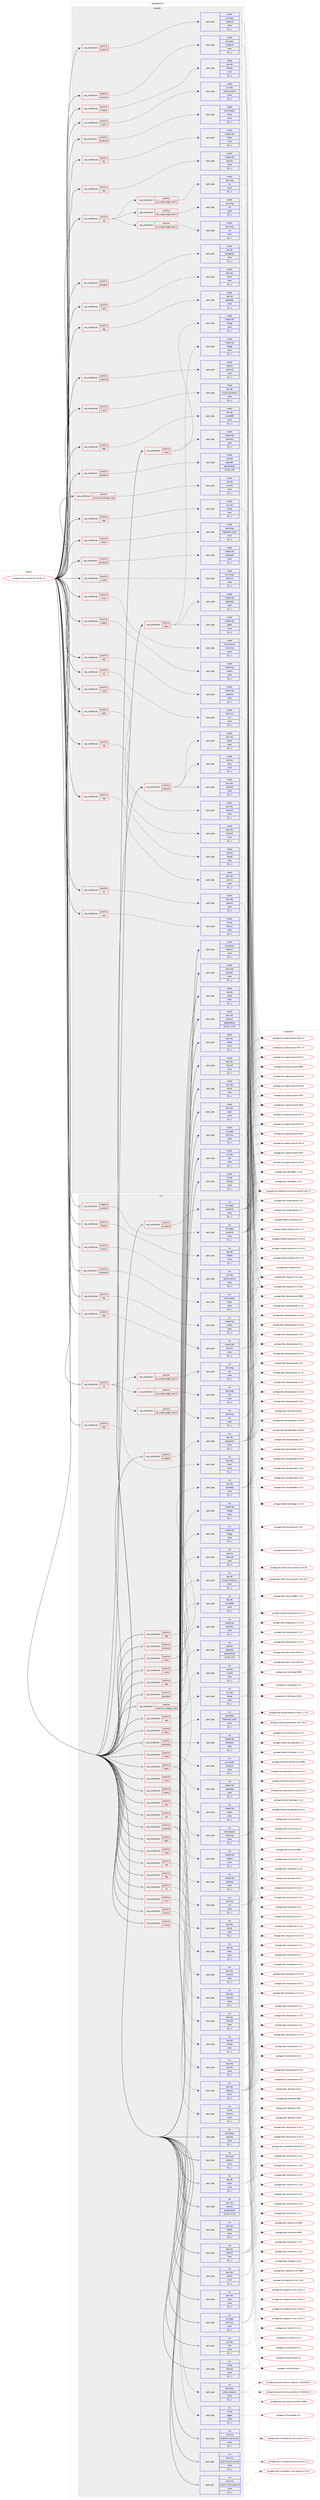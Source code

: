 digraph prolog {

# *************
# Graph options
# *************

newrank=true;
concentrate=true;
compound=true;
graph [rankdir=LR,fontname=Helvetica,fontsize=10,ranksep=1.5];#, ranksep=2.5, nodesep=0.2];
edge  [arrowhead=vee];
node  [fontname=Helvetica,fontsize=10];

# **********
# The ebuild
# **********

subgraph cluster_leftcol {
color=gray;
label=<<i>ebuild</i>>;
id [label="portage://net-misc/asterisk-16.30.1-r3", color=red, width=4, href="../net-misc/asterisk-16.30.1-r3.svg"];
}

# ****************
# The dependencies
# ****************

subgraph cluster_midcol {
color=gray;
label=<<i>dependencies</i>>;
subgraph cluster_compile {
fillcolor="#eeeeee";
style=filled;
label=<<i>compile</i>>;
subgraph cond99996 {
dependency377451 [label=<<TABLE BORDER="0" CELLBORDER="1" CELLSPACING="0" CELLPADDING="4"><TR><TD ROWSPAN="3" CELLPADDING="10">use_conditional</TD></TR><TR><TD>negative</TD></TR><TR><TD>systemd</TD></TR></TABLE>>, shape=none, color=red];
subgraph pack274753 {
dependency377452 [label=<<TABLE BORDER="0" CELLBORDER="1" CELLSPACING="0" CELLPADDING="4" WIDTH="220"><TR><TD ROWSPAN="6" CELLPADDING="30">pack_dep</TD></TR><TR><TD WIDTH="110">install</TD></TR><TR><TD>sys-apps</TD></TR><TR><TD>systemd</TD></TR><TR><TD>none</TD></TR><TR><TD>[[],,,,]</TD></TR></TABLE>>, shape=none, color=blue];
}
dependency377451:e -> dependency377452:w [weight=20,style="dashed",arrowhead="vee"];
}
id:e -> dependency377451:w [weight=20,style="solid",arrowhead="vee"];
subgraph cond99997 {
dependency377453 [label=<<TABLE BORDER="0" CELLBORDER="1" CELLSPACING="0" CELLPADDING="4"><TR><TD ROWSPAN="3" CELLPADDING="10">use_conditional</TD></TR><TR><TD>positive</TD></TR><TR><TD>alsa</TD></TR></TABLE>>, shape=none, color=red];
subgraph pack274754 {
dependency377454 [label=<<TABLE BORDER="0" CELLBORDER="1" CELLSPACING="0" CELLPADDING="4" WIDTH="220"><TR><TD ROWSPAN="6" CELLPADDING="30">pack_dep</TD></TR><TR><TD WIDTH="110">install</TD></TR><TR><TD>media-libs</TD></TR><TR><TD>alsa-lib</TD></TR><TR><TD>none</TD></TR><TR><TD>[[],,,,]</TD></TR></TABLE>>, shape=none, color=blue];
}
dependency377453:e -> dependency377454:w [weight=20,style="dashed",arrowhead="vee"];
}
id:e -> dependency377453:w [weight=20,style="solid",arrowhead="vee"];
subgraph cond99998 {
dependency377455 [label=<<TABLE BORDER="0" CELLBORDER="1" CELLSPACING="0" CELLPADDING="4"><TR><TD ROWSPAN="3" CELLPADDING="10">use_conditional</TD></TR><TR><TD>positive</TD></TR><TR><TD>blocks</TD></TR></TABLE>>, shape=none, color=red];
subgraph pack274755 {
dependency377456 [label=<<TABLE BORDER="0" CELLBORDER="1" CELLSPACING="0" CELLPADDING="4" WIDTH="220"><TR><TD ROWSPAN="6" CELLPADDING="30">pack_dep</TD></TR><TR><TD WIDTH="110">install</TD></TR><TR><TD>sys-libs</TD></TR><TR><TD>blocksruntime</TD></TR><TR><TD>none</TD></TR><TR><TD>[[],,,,]</TD></TR></TABLE>>, shape=none, color=blue];
}
dependency377455:e -> dependency377456:w [weight=20,style="dashed",arrowhead="vee"];
}
id:e -> dependency377455:w [weight=20,style="solid",arrowhead="vee"];
subgraph cond99999 {
dependency377457 [label=<<TABLE BORDER="0" CELLBORDER="1" CELLSPACING="0" CELLPADDING="4"><TR><TD ROWSPAN="3" CELLPADDING="10">use_conditional</TD></TR><TR><TD>positive</TD></TR><TR><TD>bluetooth</TD></TR></TABLE>>, shape=none, color=red];
subgraph pack274756 {
dependency377458 [label=<<TABLE BORDER="0" CELLBORDER="1" CELLSPACING="0" CELLPADDING="4" WIDTH="220"><TR><TD ROWSPAN="6" CELLPADDING="30">pack_dep</TD></TR><TR><TD WIDTH="110">install</TD></TR><TR><TD>net-wireless</TD></TR><TR><TD>bluez</TD></TR><TR><TD>none</TD></TR><TR><TD>[[],,,,]</TD></TR></TABLE>>, shape=none, color=blue];
}
dependency377457:e -> dependency377458:w [weight=20,style="dashed",arrowhead="vee"];
}
id:e -> dependency377457:w [weight=20,style="solid",arrowhead="vee"];
subgraph cond100000 {
dependency377459 [label=<<TABLE BORDER="0" CELLBORDER="1" CELLSPACING="0" CELLPADDING="4"><TR><TD ROWSPAN="3" CELLPADDING="10">use_conditional</TD></TR><TR><TD>positive</TD></TR><TR><TD>calendar</TD></TR></TABLE>>, shape=none, color=red];
subgraph pack274757 {
dependency377460 [label=<<TABLE BORDER="0" CELLBORDER="1" CELLSPACING="0" CELLPADDING="4" WIDTH="220"><TR><TD ROWSPAN="6" CELLPADDING="30">pack_dep</TD></TR><TR><TD WIDTH="110">install</TD></TR><TR><TD>net-libs</TD></TR><TR><TD>neon</TD></TR><TR><TD>none</TD></TR><TR><TD>[[],,,,]</TD></TR></TABLE>>, shape=none, color=blue];
}
dependency377459:e -> dependency377460:w [weight=20,style="dashed",arrowhead="vee"];
subgraph pack274758 {
dependency377461 [label=<<TABLE BORDER="0" CELLBORDER="1" CELLSPACING="0" CELLPADDING="4" WIDTH="220"><TR><TD ROWSPAN="6" CELLPADDING="30">pack_dep</TD></TR><TR><TD WIDTH="110">install</TD></TR><TR><TD>dev-libs</TD></TR><TR><TD>libical</TD></TR><TR><TD>none</TD></TR><TR><TD>[[],,,,]</TD></TR></TABLE>>, shape=none, color=blue];
}
dependency377459:e -> dependency377461:w [weight=20,style="dashed",arrowhead="vee"];
subgraph pack274759 {
dependency377462 [label=<<TABLE BORDER="0" CELLBORDER="1" CELLSPACING="0" CELLPADDING="4" WIDTH="220"><TR><TD ROWSPAN="6" CELLPADDING="30">pack_dep</TD></TR><TR><TD WIDTH="110">install</TD></TR><TR><TD>dev-libs</TD></TR><TR><TD>iksemel</TD></TR><TR><TD>none</TD></TR><TR><TD>[[],,,,]</TD></TR></TABLE>>, shape=none, color=blue];
}
dependency377459:e -> dependency377462:w [weight=20,style="dashed",arrowhead="vee"];
}
id:e -> dependency377459:w [weight=20,style="solid",arrowhead="vee"];
subgraph cond100001 {
dependency377463 [label=<<TABLE BORDER="0" CELLBORDER="1" CELLSPACING="0" CELLPADDING="4"><TR><TD ROWSPAN="3" CELLPADDING="10">use_conditional</TD></TR><TR><TD>positive</TD></TR><TR><TD>caps</TD></TR></TABLE>>, shape=none, color=red];
subgraph pack274760 {
dependency377464 [label=<<TABLE BORDER="0" CELLBORDER="1" CELLSPACING="0" CELLPADDING="4" WIDTH="220"><TR><TD ROWSPAN="6" CELLPADDING="30">pack_dep</TD></TR><TR><TD WIDTH="110">install</TD></TR><TR><TD>sys-libs</TD></TR><TR><TD>libcap</TD></TR><TR><TD>none</TD></TR><TR><TD>[[],,,,]</TD></TR></TABLE>>, shape=none, color=blue];
}
dependency377463:e -> dependency377464:w [weight=20,style="dashed",arrowhead="vee"];
}
id:e -> dependency377463:w [weight=20,style="solid",arrowhead="vee"];
subgraph cond100002 {
dependency377465 [label=<<TABLE BORDER="0" CELLBORDER="1" CELLSPACING="0" CELLPADDING="4"><TR><TD ROWSPAN="3" CELLPADDING="10">use_conditional</TD></TR><TR><TD>positive</TD></TR><TR><TD>cluster</TD></TR></TABLE>>, shape=none, color=red];
subgraph pack274761 {
dependency377466 [label=<<TABLE BORDER="0" CELLBORDER="1" CELLSPACING="0" CELLPADDING="4" WIDTH="220"><TR><TD ROWSPAN="6" CELLPADDING="30">pack_dep</TD></TR><TR><TD WIDTH="110">install</TD></TR><TR><TD>sys-cluster</TD></TR><TR><TD>corosync</TD></TR><TR><TD>none</TD></TR><TR><TD>[[],,,,]</TD></TR></TABLE>>, shape=none, color=blue];
}
dependency377465:e -> dependency377466:w [weight=20,style="dashed",arrowhead="vee"];
}
id:e -> dependency377465:w [weight=20,style="solid",arrowhead="vee"];
subgraph cond100003 {
dependency377467 [label=<<TABLE BORDER="0" CELLBORDER="1" CELLSPACING="0" CELLPADDING="4"><TR><TD ROWSPAN="3" CELLPADDING="10">use_conditional</TD></TR><TR><TD>positive</TD></TR><TR><TD>codec2</TD></TR></TABLE>>, shape=none, color=red];
subgraph pack274762 {
dependency377468 [label=<<TABLE BORDER="0" CELLBORDER="1" CELLSPACING="0" CELLPADDING="4" WIDTH="220"><TR><TD ROWSPAN="6" CELLPADDING="30">pack_dep</TD></TR><TR><TD WIDTH="110">install</TD></TR><TR><TD>media-libs</TD></TR><TR><TD>codec2</TD></TR><TR><TD>none</TD></TR><TR><TD>[[],,,,]</TD></TR></TABLE>>, shape=none, color=blue];
}
dependency377467:e -> dependency377468:w [weight=20,style="dashed",arrowhead="vee"];
}
id:e -> dependency377467:w [weight=20,style="solid",arrowhead="vee"];
subgraph cond100004 {
dependency377469 [label=<<TABLE BORDER="0" CELLBORDER="1" CELLSPACING="0" CELLPADDING="4"><TR><TD ROWSPAN="3" CELLPADDING="10">use_conditional</TD></TR><TR><TD>positive</TD></TR><TR><TD>curl</TD></TR></TABLE>>, shape=none, color=red];
subgraph pack274763 {
dependency377470 [label=<<TABLE BORDER="0" CELLBORDER="1" CELLSPACING="0" CELLPADDING="4" WIDTH="220"><TR><TD ROWSPAN="6" CELLPADDING="30">pack_dep</TD></TR><TR><TD WIDTH="110">install</TD></TR><TR><TD>net-misc</TD></TR><TR><TD>curl</TD></TR><TR><TD>none</TD></TR><TR><TD>[[],,,,]</TD></TR></TABLE>>, shape=none, color=blue];
}
dependency377469:e -> dependency377470:w [weight=20,style="dashed",arrowhead="vee"];
}
id:e -> dependency377469:w [weight=20,style="solid",arrowhead="vee"];
subgraph cond100005 {
dependency377471 [label=<<TABLE BORDER="0" CELLBORDER="1" CELLSPACING="0" CELLPADDING="4"><TR><TD ROWSPAN="3" CELLPADDING="10">use_conditional</TD></TR><TR><TD>positive</TD></TR><TR><TD>freetds</TD></TR></TABLE>>, shape=none, color=red];
subgraph pack274764 {
dependency377472 [label=<<TABLE BORDER="0" CELLBORDER="1" CELLSPACING="0" CELLPADDING="4" WIDTH="220"><TR><TD ROWSPAN="6" CELLPADDING="30">pack_dep</TD></TR><TR><TD WIDTH="110">install</TD></TR><TR><TD>dev-db</TD></TR><TR><TD>freetds</TD></TR><TR><TD>none</TD></TR><TR><TD>[[],,,,]</TD></TR></TABLE>>, shape=none, color=blue];
}
dependency377471:e -> dependency377472:w [weight=20,style="dashed",arrowhead="vee"];
}
id:e -> dependency377471:w [weight=20,style="solid",arrowhead="vee"];
subgraph cond100006 {
dependency377473 [label=<<TABLE BORDER="0" CELLBORDER="1" CELLSPACING="0" CELLPADDING="4"><TR><TD ROWSPAN="3" CELLPADDING="10">use_conditional</TD></TR><TR><TD>positive</TD></TR><TR><TD>gtalk</TD></TR></TABLE>>, shape=none, color=red];
subgraph pack274765 {
dependency377474 [label=<<TABLE BORDER="0" CELLBORDER="1" CELLSPACING="0" CELLPADDING="4" WIDTH="220"><TR><TD ROWSPAN="6" CELLPADDING="30">pack_dep</TD></TR><TR><TD WIDTH="110">install</TD></TR><TR><TD>dev-libs</TD></TR><TR><TD>iksemel</TD></TR><TR><TD>none</TD></TR><TR><TD>[[],,,,]</TD></TR></TABLE>>, shape=none, color=blue];
}
dependency377473:e -> dependency377474:w [weight=20,style="dashed",arrowhead="vee"];
}
id:e -> dependency377473:w [weight=20,style="solid",arrowhead="vee"];
subgraph cond100007 {
dependency377475 [label=<<TABLE BORDER="0" CELLBORDER="1" CELLSPACING="0" CELLPADDING="4"><TR><TD ROWSPAN="3" CELLPADDING="10">use_conditional</TD></TR><TR><TD>positive</TD></TR><TR><TD>http</TD></TR></TABLE>>, shape=none, color=red];
subgraph pack274766 {
dependency377476 [label=<<TABLE BORDER="0" CELLBORDER="1" CELLSPACING="0" CELLPADDING="4" WIDTH="220"><TR><TD ROWSPAN="6" CELLPADDING="30">pack_dep</TD></TR><TR><TD WIDTH="110">install</TD></TR><TR><TD>dev-libs</TD></TR><TR><TD>gmime</TD></TR><TR><TD>none</TD></TR><TR><TD>[[],,,,]</TD></TR></TABLE>>, shape=none, color=blue];
}
dependency377475:e -> dependency377476:w [weight=20,style="dashed",arrowhead="vee"];
}
id:e -> dependency377475:w [weight=20,style="solid",arrowhead="vee"];
subgraph cond100008 {
dependency377477 [label=<<TABLE BORDER="0" CELLBORDER="1" CELLSPACING="0" CELLPADDING="4"><TR><TD ROWSPAN="3" CELLPADDING="10">use_conditional</TD></TR><TR><TD>positive</TD></TR><TR><TD>iconv</TD></TR></TABLE>>, shape=none, color=red];
subgraph pack274767 {
dependency377478 [label=<<TABLE BORDER="0" CELLBORDER="1" CELLSPACING="0" CELLPADDING="4" WIDTH="220"><TR><TD ROWSPAN="6" CELLPADDING="30">pack_dep</TD></TR><TR><TD WIDTH="110">install</TD></TR><TR><TD>virtual</TD></TR><TR><TD>libiconv</TD></TR><TR><TD>none</TD></TR><TR><TD>[[],,,,]</TD></TR></TABLE>>, shape=none, color=blue];
}
dependency377477:e -> dependency377478:w [weight=20,style="dashed",arrowhead="vee"];
}
id:e -> dependency377477:w [weight=20,style="solid",arrowhead="vee"];
subgraph cond100009 {
dependency377479 [label=<<TABLE BORDER="0" CELLBORDER="1" CELLSPACING="0" CELLPADDING="4"><TR><TD ROWSPAN="3" CELLPADDING="10">use_conditional</TD></TR><TR><TD>positive</TD></TR><TR><TD>ilbc</TD></TR></TABLE>>, shape=none, color=red];
subgraph pack274768 {
dependency377480 [label=<<TABLE BORDER="0" CELLBORDER="1" CELLSPACING="0" CELLPADDING="4" WIDTH="220"><TR><TD ROWSPAN="6" CELLPADDING="30">pack_dep</TD></TR><TR><TD WIDTH="110">install</TD></TR><TR><TD>media-libs</TD></TR><TR><TD>libilbc</TD></TR><TR><TD>none</TD></TR><TR><TD>[[],,,,]</TD></TR></TABLE>>, shape=none, color=blue];
}
dependency377479:e -> dependency377480:w [weight=20,style="dashed",arrowhead="vee"];
}
id:e -> dependency377479:w [weight=20,style="solid",arrowhead="vee"];
subgraph cond100010 {
dependency377481 [label=<<TABLE BORDER="0" CELLBORDER="1" CELLSPACING="0" CELLPADDING="4"><TR><TD ROWSPAN="3" CELLPADDING="10">use_conditional</TD></TR><TR><TD>positive</TD></TR><TR><TD>ldap</TD></TR></TABLE>>, shape=none, color=red];
subgraph pack274769 {
dependency377482 [label=<<TABLE BORDER="0" CELLBORDER="1" CELLSPACING="0" CELLPADDING="4" WIDTH="220"><TR><TD ROWSPAN="6" CELLPADDING="30">pack_dep</TD></TR><TR><TD WIDTH="110">install</TD></TR><TR><TD>net-nds</TD></TR><TR><TD>openldap</TD></TR><TR><TD>none</TD></TR><TR><TD>[[],,,,]</TD></TR></TABLE>>, shape=none, color=blue];
}
dependency377481:e -> dependency377482:w [weight=20,style="dashed",arrowhead="vee"];
}
id:e -> dependency377481:w [weight=20,style="solid",arrowhead="vee"];
subgraph cond100011 {
dependency377483 [label=<<TABLE BORDER="0" CELLBORDER="1" CELLSPACING="0" CELLPADDING="4"><TR><TD ROWSPAN="3" CELLPADDING="10">use_conditional</TD></TR><TR><TD>positive</TD></TR><TR><TD>lua</TD></TR></TABLE>>, shape=none, color=red];
subgraph cond100012 {
dependency377484 [label=<<TABLE BORDER="0" CELLBORDER="1" CELLSPACING="0" CELLPADDING="4"><TR><TD ROWSPAN="3" CELLPADDING="10">use_conditional</TD></TR><TR><TD>positive</TD></TR><TR><TD>lua_single_target_lua5-1</TD></TR></TABLE>>, shape=none, color=red];
subgraph pack274770 {
dependency377485 [label=<<TABLE BORDER="0" CELLBORDER="1" CELLSPACING="0" CELLPADDING="4" WIDTH="220"><TR><TD ROWSPAN="6" CELLPADDING="30">pack_dep</TD></TR><TR><TD WIDTH="110">install</TD></TR><TR><TD>dev-lang</TD></TR><TR><TD>lua</TD></TR><TR><TD>none</TD></TR><TR><TD>[[],,,,]</TD></TR></TABLE>>, shape=none, color=blue];
}
dependency377484:e -> dependency377485:w [weight=20,style="dashed",arrowhead="vee"];
}
dependency377483:e -> dependency377484:w [weight=20,style="dashed",arrowhead="vee"];
subgraph cond100013 {
dependency377486 [label=<<TABLE BORDER="0" CELLBORDER="1" CELLSPACING="0" CELLPADDING="4"><TR><TD ROWSPAN="3" CELLPADDING="10">use_conditional</TD></TR><TR><TD>positive</TD></TR><TR><TD>lua_single_target_lua5-3</TD></TR></TABLE>>, shape=none, color=red];
subgraph pack274771 {
dependency377487 [label=<<TABLE BORDER="0" CELLBORDER="1" CELLSPACING="0" CELLPADDING="4" WIDTH="220"><TR><TD ROWSPAN="6" CELLPADDING="30">pack_dep</TD></TR><TR><TD WIDTH="110">install</TD></TR><TR><TD>dev-lang</TD></TR><TR><TD>lua</TD></TR><TR><TD>none</TD></TR><TR><TD>[[],,,,]</TD></TR></TABLE>>, shape=none, color=blue];
}
dependency377486:e -> dependency377487:w [weight=20,style="dashed",arrowhead="vee"];
}
dependency377483:e -> dependency377486:w [weight=20,style="dashed",arrowhead="vee"];
subgraph cond100014 {
dependency377488 [label=<<TABLE BORDER="0" CELLBORDER="1" CELLSPACING="0" CELLPADDING="4"><TR><TD ROWSPAN="3" CELLPADDING="10">use_conditional</TD></TR><TR><TD>positive</TD></TR><TR><TD>lua_single_target_lua5-4</TD></TR></TABLE>>, shape=none, color=red];
subgraph pack274772 {
dependency377489 [label=<<TABLE BORDER="0" CELLBORDER="1" CELLSPACING="0" CELLPADDING="4" WIDTH="220"><TR><TD ROWSPAN="6" CELLPADDING="30">pack_dep</TD></TR><TR><TD WIDTH="110">install</TD></TR><TR><TD>dev-lang</TD></TR><TR><TD>lua</TD></TR><TR><TD>none</TD></TR><TR><TD>[[],,,,]</TD></TR></TABLE>>, shape=none, color=blue];
}
dependency377488:e -> dependency377489:w [weight=20,style="dashed",arrowhead="vee"];
}
dependency377483:e -> dependency377488:w [weight=20,style="dashed",arrowhead="vee"];
}
id:e -> dependency377483:w [weight=20,style="solid",arrowhead="vee"];
subgraph cond100015 {
dependency377490 [label=<<TABLE BORDER="0" CELLBORDER="1" CELLSPACING="0" CELLPADDING="4"><TR><TD ROWSPAN="3" CELLPADDING="10">use_conditional</TD></TR><TR><TD>positive</TD></TR><TR><TD>mysql</TD></TR></TABLE>>, shape=none, color=red];
subgraph pack274773 {
dependency377491 [label=<<TABLE BORDER="0" CELLBORDER="1" CELLSPACING="0" CELLPADDING="4" WIDTH="220"><TR><TD ROWSPAN="6" CELLPADDING="30">pack_dep</TD></TR><TR><TD WIDTH="110">install</TD></TR><TR><TD>dev-db</TD></TR><TR><TD>mysql-connector-c</TD></TR><TR><TD>none</TD></TR><TR><TD>[[],,,,]</TD></TR></TABLE>>, shape=none, color=blue];
}
dependency377490:e -> dependency377491:w [weight=20,style="dashed",arrowhead="vee"];
}
id:e -> dependency377490:w [weight=20,style="solid",arrowhead="vee"];
subgraph cond100016 {
dependency377492 [label=<<TABLE BORDER="0" CELLBORDER="1" CELLSPACING="0" CELLPADDING="4"><TR><TD ROWSPAN="3" CELLPADDING="10">use_conditional</TD></TR><TR><TD>positive</TD></TR><TR><TD>newt</TD></TR></TABLE>>, shape=none, color=red];
subgraph pack274774 {
dependency377493 [label=<<TABLE BORDER="0" CELLBORDER="1" CELLSPACING="0" CELLPADDING="4" WIDTH="220"><TR><TD ROWSPAN="6" CELLPADDING="30">pack_dep</TD></TR><TR><TD WIDTH="110">install</TD></TR><TR><TD>dev-libs</TD></TR><TR><TD>newt</TD></TR><TR><TD>none</TD></TR><TR><TD>[[],,,,]</TD></TR></TABLE>>, shape=none, color=blue];
}
dependency377492:e -> dependency377493:w [weight=20,style="dashed",arrowhead="vee"];
}
id:e -> dependency377492:w [weight=20,style="solid",arrowhead="vee"];
subgraph cond100017 {
dependency377494 [label=<<TABLE BORDER="0" CELLBORDER="1" CELLSPACING="0" CELLPADDING="4"><TR><TD ROWSPAN="3" CELLPADDING="10">use_conditional</TD></TR><TR><TD>positive</TD></TR><TR><TD>odbc</TD></TR></TABLE>>, shape=none, color=red];
subgraph pack274775 {
dependency377495 [label=<<TABLE BORDER="0" CELLBORDER="1" CELLSPACING="0" CELLPADDING="4" WIDTH="220"><TR><TD ROWSPAN="6" CELLPADDING="30">pack_dep</TD></TR><TR><TD WIDTH="110">install</TD></TR><TR><TD>dev-db</TD></TR><TR><TD>unixODBC</TD></TR><TR><TD>none</TD></TR><TR><TD>[[],,,,]</TD></TR></TABLE>>, shape=none, color=blue];
}
dependency377494:e -> dependency377495:w [weight=20,style="dashed",arrowhead="vee"];
}
id:e -> dependency377494:w [weight=20,style="solid",arrowhead="vee"];
subgraph cond100018 {
dependency377496 [label=<<TABLE BORDER="0" CELLBORDER="1" CELLSPACING="0" CELLPADDING="4"><TR><TD ROWSPAN="3" CELLPADDING="10">use_conditional</TD></TR><TR><TD>positive</TD></TR><TR><TD>pjproject</TD></TR></TABLE>>, shape=none, color=red];
subgraph pack274776 {
dependency377497 [label=<<TABLE BORDER="0" CELLBORDER="1" CELLSPACING="0" CELLPADDING="4" WIDTH="220"><TR><TD ROWSPAN="6" CELLPADDING="30">pack_dep</TD></TR><TR><TD WIDTH="110">install</TD></TR><TR><TD>net-libs</TD></TR><TR><TD>pjproject</TD></TR><TR><TD>greaterequal</TD></TR><TR><TD>[[2,9],,,2.9]</TD></TR></TABLE>>, shape=none, color=blue];
}
dependency377496:e -> dependency377497:w [weight=20,style="dashed",arrowhead="vee"];
}
id:e -> dependency377496:w [weight=20,style="solid",arrowhead="vee"];
subgraph cond100019 {
dependency377498 [label=<<TABLE BORDER="0" CELLBORDER="1" CELLSPACING="0" CELLPADDING="4"><TR><TD ROWSPAN="3" CELLPADDING="10">use_conditional</TD></TR><TR><TD>positive</TD></TR><TR><TD>portaudio</TD></TR></TABLE>>, shape=none, color=red];
subgraph pack274777 {
dependency377499 [label=<<TABLE BORDER="0" CELLBORDER="1" CELLSPACING="0" CELLPADDING="4" WIDTH="220"><TR><TD ROWSPAN="6" CELLPADDING="30">pack_dep</TD></TR><TR><TD WIDTH="110">install</TD></TR><TR><TD>media-libs</TD></TR><TR><TD>portaudio</TD></TR><TR><TD>none</TD></TR><TR><TD>[[],,,,]</TD></TR></TABLE>>, shape=none, color=blue];
}
dependency377498:e -> dependency377499:w [weight=20,style="dashed",arrowhead="vee"];
}
id:e -> dependency377498:w [weight=20,style="solid",arrowhead="vee"];
subgraph cond100020 {
dependency377500 [label=<<TABLE BORDER="0" CELLBORDER="1" CELLSPACING="0" CELLPADDING="4"><TR><TD ROWSPAN="3" CELLPADDING="10">use_conditional</TD></TR><TR><TD>positive</TD></TR><TR><TD>postgres</TD></TR></TABLE>>, shape=none, color=red];
subgraph pack274778 {
dependency377501 [label=<<TABLE BORDER="0" CELLBORDER="1" CELLSPACING="0" CELLPADDING="4" WIDTH="220"><TR><TD ROWSPAN="6" CELLPADDING="30">pack_dep</TD></TR><TR><TD WIDTH="110">install</TD></TR><TR><TD>dev-db</TD></TR><TR><TD>postgresql</TD></TR><TR><TD>none</TD></TR><TR><TD>[[],,,,]</TD></TR></TABLE>>, shape=none, color=blue];
}
dependency377500:e -> dependency377501:w [weight=20,style="dashed",arrowhead="vee"];
}
id:e -> dependency377500:w [weight=20,style="solid",arrowhead="vee"];
subgraph cond100021 {
dependency377502 [label=<<TABLE BORDER="0" CELLBORDER="1" CELLSPACING="0" CELLPADDING="4"><TR><TD ROWSPAN="3" CELLPADDING="10">use_conditional</TD></TR><TR><TD>positive</TD></TR><TR><TD>radius</TD></TR></TABLE>>, shape=none, color=red];
subgraph pack274779 {
dependency377503 [label=<<TABLE BORDER="0" CELLBORDER="1" CELLSPACING="0" CELLPADDING="4" WIDTH="220"><TR><TD ROWSPAN="6" CELLPADDING="30">pack_dep</TD></TR><TR><TD WIDTH="110">install</TD></TR><TR><TD>net-dialup</TD></TR><TR><TD>freeradius-client</TD></TR><TR><TD>none</TD></TR><TR><TD>[[],,,,]</TD></TR></TABLE>>, shape=none, color=blue];
}
dependency377502:e -> dependency377503:w [weight=20,style="dashed",arrowhead="vee"];
}
id:e -> dependency377502:w [weight=20,style="solid",arrowhead="vee"];
subgraph cond100022 {
dependency377504 [label=<<TABLE BORDER="0" CELLBORDER="1" CELLSPACING="0" CELLPADDING="4"><TR><TD ROWSPAN="3" CELLPADDING="10">use_conditional</TD></TR><TR><TD>positive</TD></TR><TR><TD>snmp</TD></TR></TABLE>>, shape=none, color=red];
subgraph pack274780 {
dependency377505 [label=<<TABLE BORDER="0" CELLBORDER="1" CELLSPACING="0" CELLPADDING="4" WIDTH="220"><TR><TD ROWSPAN="6" CELLPADDING="30">pack_dep</TD></TR><TR><TD WIDTH="110">install</TD></TR><TR><TD>net-analyzer</TD></TR><TR><TD>net-snmp</TD></TR><TR><TD>none</TD></TR><TR><TD>[[],,,,]</TD></TR></TABLE>>, shape=none, color=blue];
}
dependency377504:e -> dependency377505:w [weight=20,style="dashed",arrowhead="vee"];
}
id:e -> dependency377504:w [weight=20,style="solid",arrowhead="vee"];
subgraph cond100023 {
dependency377506 [label=<<TABLE BORDER="0" CELLBORDER="1" CELLSPACING="0" CELLPADDING="4"><TR><TD ROWSPAN="3" CELLPADDING="10">use_conditional</TD></TR><TR><TD>positive</TD></TR><TR><TD>span</TD></TR></TABLE>>, shape=none, color=red];
subgraph pack274781 {
dependency377507 [label=<<TABLE BORDER="0" CELLBORDER="1" CELLSPACING="0" CELLPADDING="4" WIDTH="220"><TR><TD ROWSPAN="6" CELLPADDING="30">pack_dep</TD></TR><TR><TD WIDTH="110">install</TD></TR><TR><TD>media-libs</TD></TR><TR><TD>spandsp</TD></TR><TR><TD>none</TD></TR><TR><TD>[[],,,,]</TD></TR></TABLE>>, shape=none, color=blue];
}
dependency377506:e -> dependency377507:w [weight=20,style="dashed",arrowhead="vee"];
}
id:e -> dependency377506:w [weight=20,style="solid",arrowhead="vee"];
subgraph cond100024 {
dependency377508 [label=<<TABLE BORDER="0" CELLBORDER="1" CELLSPACING="0" CELLPADDING="4"><TR><TD ROWSPAN="3" CELLPADDING="10">use_conditional</TD></TR><TR><TD>positive</TD></TR><TR><TD>speex</TD></TR></TABLE>>, shape=none, color=red];
subgraph pack274782 {
dependency377509 [label=<<TABLE BORDER="0" CELLBORDER="1" CELLSPACING="0" CELLPADDING="4" WIDTH="220"><TR><TD ROWSPAN="6" CELLPADDING="30">pack_dep</TD></TR><TR><TD WIDTH="110">install</TD></TR><TR><TD>media-libs</TD></TR><TR><TD>libogg</TD></TR><TR><TD>none</TD></TR><TR><TD>[[],,,,]</TD></TR></TABLE>>, shape=none, color=blue];
}
dependency377508:e -> dependency377509:w [weight=20,style="dashed",arrowhead="vee"];
subgraph pack274783 {
dependency377510 [label=<<TABLE BORDER="0" CELLBORDER="1" CELLSPACING="0" CELLPADDING="4" WIDTH="220"><TR><TD ROWSPAN="6" CELLPADDING="30">pack_dep</TD></TR><TR><TD WIDTH="110">install</TD></TR><TR><TD>media-libs</TD></TR><TR><TD>speex</TD></TR><TR><TD>none</TD></TR><TR><TD>[[],,,,]</TD></TR></TABLE>>, shape=none, color=blue];
}
dependency377508:e -> dependency377510:w [weight=20,style="dashed",arrowhead="vee"];
subgraph pack274784 {
dependency377511 [label=<<TABLE BORDER="0" CELLBORDER="1" CELLSPACING="0" CELLPADDING="4" WIDTH="220"><TR><TD ROWSPAN="6" CELLPADDING="30">pack_dep</TD></TR><TR><TD WIDTH="110">install</TD></TR><TR><TD>media-libs</TD></TR><TR><TD>speexdsp</TD></TR><TR><TD>none</TD></TR><TR><TD>[[],,,,]</TD></TR></TABLE>>, shape=none, color=blue];
}
dependency377508:e -> dependency377511:w [weight=20,style="dashed",arrowhead="vee"];
}
id:e -> dependency377508:w [weight=20,style="solid",arrowhead="vee"];
subgraph cond100025 {
dependency377512 [label=<<TABLE BORDER="0" CELLBORDER="1" CELLSPACING="0" CELLPADDING="4"><TR><TD ROWSPAN="3" CELLPADDING="10">use_conditional</TD></TR><TR><TD>positive</TD></TR><TR><TD>srtp</TD></TR></TABLE>>, shape=none, color=red];
subgraph pack274785 {
dependency377513 [label=<<TABLE BORDER="0" CELLBORDER="1" CELLSPACING="0" CELLPADDING="4" WIDTH="220"><TR><TD ROWSPAN="6" CELLPADDING="30">pack_dep</TD></TR><TR><TD WIDTH="110">install</TD></TR><TR><TD>net-libs</TD></TR><TR><TD>libsrtp</TD></TR><TR><TD>none</TD></TR><TR><TD>[[],,,,]</TD></TR></TABLE>>, shape=none, color=blue];
}
dependency377512:e -> dependency377513:w [weight=20,style="dashed",arrowhead="vee"];
}
id:e -> dependency377512:w [weight=20,style="solid",arrowhead="vee"];
subgraph cond100026 {
dependency377514 [label=<<TABLE BORDER="0" CELLBORDER="1" CELLSPACING="0" CELLPADDING="4"><TR><TD ROWSPAN="3" CELLPADDING="10">use_conditional</TD></TR><TR><TD>positive</TD></TR><TR><TD>ssl</TD></TR></TABLE>>, shape=none, color=red];
subgraph pack274786 {
dependency377515 [label=<<TABLE BORDER="0" CELLBORDER="1" CELLSPACING="0" CELLPADDING="4" WIDTH="220"><TR><TD ROWSPAN="6" CELLPADDING="30">pack_dep</TD></TR><TR><TD WIDTH="110">install</TD></TR><TR><TD>dev-libs</TD></TR><TR><TD>openssl</TD></TR><TR><TD>none</TD></TR><TR><TD>[[],,,,]</TD></TR></TABLE>>, shape=none, color=blue];
}
dependency377514:e -> dependency377515:w [weight=20,style="dashed",arrowhead="vee"];
}
id:e -> dependency377514:w [weight=20,style="solid",arrowhead="vee"];
subgraph cond100027 {
dependency377516 [label=<<TABLE BORDER="0" CELLBORDER="1" CELLSPACING="0" CELLPADDING="4"><TR><TD ROWSPAN="3" CELLPADDING="10">use_conditional</TD></TR><TR><TD>positive</TD></TR><TR><TD>systemd</TD></TR></TABLE>>, shape=none, color=red];
subgraph pack274787 {
dependency377517 [label=<<TABLE BORDER="0" CELLBORDER="1" CELLSPACING="0" CELLPADDING="4" WIDTH="220"><TR><TD ROWSPAN="6" CELLPADDING="30">pack_dep</TD></TR><TR><TD WIDTH="110">install</TD></TR><TR><TD>sys-apps</TD></TR><TR><TD>systemd</TD></TR><TR><TD>none</TD></TR><TR><TD>[[],,,,]</TD></TR></TABLE>>, shape=none, color=blue];
}
dependency377516:e -> dependency377517:w [weight=20,style="dashed",arrowhead="vee"];
}
id:e -> dependency377516:w [weight=20,style="solid",arrowhead="vee"];
subgraph cond100028 {
dependency377518 [label=<<TABLE BORDER="0" CELLBORDER="1" CELLSPACING="0" CELLPADDING="4"><TR><TD ROWSPAN="3" CELLPADDING="10">use_conditional</TD></TR><TR><TD>positive</TD></TR><TR><TD>unbound</TD></TR></TABLE>>, shape=none, color=red];
subgraph pack274788 {
dependency377519 [label=<<TABLE BORDER="0" CELLBORDER="1" CELLSPACING="0" CELLPADDING="4" WIDTH="220"><TR><TD ROWSPAN="6" CELLPADDING="30">pack_dep</TD></TR><TR><TD WIDTH="110">install</TD></TR><TR><TD>net-dns</TD></TR><TR><TD>unbound</TD></TR><TR><TD>none</TD></TR><TR><TD>[[],,,,]</TD></TR></TABLE>>, shape=none, color=blue];
}
dependency377518:e -> dependency377519:w [weight=20,style="dashed",arrowhead="vee"];
}
id:e -> dependency377518:w [weight=20,style="solid",arrowhead="vee"];
subgraph cond100029 {
dependency377520 [label=<<TABLE BORDER="0" CELLBORDER="1" CELLSPACING="0" CELLPADDING="4"><TR><TD ROWSPAN="3" CELLPADDING="10">use_conditional</TD></TR><TR><TD>positive</TD></TR><TR><TD>voicemail_storage_imap</TD></TR></TABLE>>, shape=none, color=red];
subgraph pack274789 {
dependency377521 [label=<<TABLE BORDER="0" CELLBORDER="1" CELLSPACING="0" CELLPADDING="4" WIDTH="220"><TR><TD ROWSPAN="6" CELLPADDING="30">pack_dep</TD></TR><TR><TD WIDTH="110">install</TD></TR><TR><TD>net-libs</TD></TR><TR><TD>c-client</TD></TR><TR><TD>none</TD></TR><TR><TD>[[],,,,]</TD></TR></TABLE>>, shape=none, color=blue];
}
dependency377520:e -> dependency377521:w [weight=20,style="dashed",arrowhead="vee"];
}
id:e -> dependency377520:w [weight=20,style="solid",arrowhead="vee"];
subgraph cond100030 {
dependency377522 [label=<<TABLE BORDER="0" CELLBORDER="1" CELLSPACING="0" CELLPADDING="4"><TR><TD ROWSPAN="3" CELLPADDING="10">use_conditional</TD></TR><TR><TD>positive</TD></TR><TR><TD>vorbis</TD></TR></TABLE>>, shape=none, color=red];
subgraph pack274790 {
dependency377523 [label=<<TABLE BORDER="0" CELLBORDER="1" CELLSPACING="0" CELLPADDING="4" WIDTH="220"><TR><TD ROWSPAN="6" CELLPADDING="30">pack_dep</TD></TR><TR><TD WIDTH="110">install</TD></TR><TR><TD>media-libs</TD></TR><TR><TD>libogg</TD></TR><TR><TD>none</TD></TR><TR><TD>[[],,,,]</TD></TR></TABLE>>, shape=none, color=blue];
}
dependency377522:e -> dependency377523:w [weight=20,style="dashed",arrowhead="vee"];
subgraph pack274791 {
dependency377524 [label=<<TABLE BORDER="0" CELLBORDER="1" CELLSPACING="0" CELLPADDING="4" WIDTH="220"><TR><TD ROWSPAN="6" CELLPADDING="30">pack_dep</TD></TR><TR><TD WIDTH="110">install</TD></TR><TR><TD>media-libs</TD></TR><TR><TD>libvorbis</TD></TR><TR><TD>none</TD></TR><TR><TD>[[],,,,]</TD></TR></TABLE>>, shape=none, color=blue];
}
dependency377522:e -> dependency377524:w [weight=20,style="dashed",arrowhead="vee"];
}
id:e -> dependency377522:w [weight=20,style="solid",arrowhead="vee"];
subgraph cond100031 {
dependency377525 [label=<<TABLE BORDER="0" CELLBORDER="1" CELLSPACING="0" CELLPADDING="4"><TR><TD ROWSPAN="3" CELLPADDING="10">use_conditional</TD></TR><TR><TD>positive</TD></TR><TR><TD>xmpp</TD></TR></TABLE>>, shape=none, color=red];
subgraph pack274792 {
dependency377526 [label=<<TABLE BORDER="0" CELLBORDER="1" CELLSPACING="0" CELLPADDING="4" WIDTH="220"><TR><TD ROWSPAN="6" CELLPADDING="30">pack_dep</TD></TR><TR><TD WIDTH="110">install</TD></TR><TR><TD>dev-libs</TD></TR><TR><TD>iksemel</TD></TR><TR><TD>none</TD></TR><TR><TD>[[],,,,]</TD></TR></TABLE>>, shape=none, color=blue];
}
dependency377525:e -> dependency377526:w [weight=20,style="dashed",arrowhead="vee"];
}
id:e -> dependency377525:w [weight=20,style="solid",arrowhead="vee"];
subgraph pack274793 {
dependency377527 [label=<<TABLE BORDER="0" CELLBORDER="1" CELLSPACING="0" CELLPADDING="4" WIDTH="220"><TR><TD ROWSPAN="6" CELLPADDING="30">pack_dep</TD></TR><TR><TD WIDTH="110">install</TD></TR><TR><TD>acct-group</TD></TR><TR><TD>asterisk</TD></TR><TR><TD>none</TD></TR><TR><TD>[[],,,,]</TD></TR></TABLE>>, shape=none, color=blue];
}
id:e -> dependency377527:w [weight=20,style="solid",arrowhead="vee"];
subgraph pack274794 {
dependency377528 [label=<<TABLE BORDER="0" CELLBORDER="1" CELLSPACING="0" CELLPADDING="4" WIDTH="220"><TR><TD ROWSPAN="6" CELLPADDING="30">pack_dep</TD></TR><TR><TD WIDTH="110">install</TD></TR><TR><TD>acct-user</TD></TR><TR><TD>asterisk</TD></TR><TR><TD>none</TD></TR><TR><TD>[[],,,,]</TD></TR></TABLE>>, shape=none, color=blue];
}
id:e -> dependency377528:w [weight=20,style="solid",arrowhead="vee"];
subgraph pack274795 {
dependency377529 [label=<<TABLE BORDER="0" CELLBORDER="1" CELLSPACING="0" CELLPADDING="4" WIDTH="220"><TR><TD ROWSPAN="6" CELLPADDING="30">pack_dep</TD></TR><TR><TD WIDTH="110">install</TD></TR><TR><TD>dev-db</TD></TR><TR><TD>sqlite</TD></TR><TR><TD>none</TD></TR><TR><TD>[[],,,,]</TD></TR></TABLE>>, shape=none, color=blue];
}
id:e -> dependency377529:w [weight=20,style="solid",arrowhead="vee"];
subgraph pack274796 {
dependency377530 [label=<<TABLE BORDER="0" CELLBORDER="1" CELLSPACING="0" CELLPADDING="4" WIDTH="220"><TR><TD ROWSPAN="6" CELLPADDING="30">pack_dep</TD></TR><TR><TD WIDTH="110">install</TD></TR><TR><TD>dev-libs</TD></TR><TR><TD>jansson</TD></TR><TR><TD>greaterequal</TD></TR><TR><TD>[[2,11],,,2.11]</TD></TR></TABLE>>, shape=none, color=blue];
}
id:e -> dependency377530:w [weight=20,style="solid",arrowhead="vee"];
subgraph pack274797 {
dependency377531 [label=<<TABLE BORDER="0" CELLBORDER="1" CELLSPACING="0" CELLPADDING="4" WIDTH="220"><TR><TD ROWSPAN="6" CELLPADDING="30">pack_dep</TD></TR><TR><TD WIDTH="110">install</TD></TR><TR><TD>dev-libs</TD></TR><TR><TD>libedit</TD></TR><TR><TD>none</TD></TR><TR><TD>[[],,,,]</TD></TR></TABLE>>, shape=none, color=blue];
}
id:e -> dependency377531:w [weight=20,style="solid",arrowhead="vee"];
subgraph pack274798 {
dependency377532 [label=<<TABLE BORDER="0" CELLBORDER="1" CELLSPACING="0" CELLPADDING="4" WIDTH="220"><TR><TD ROWSPAN="6" CELLPADDING="30">pack_dep</TD></TR><TR><TD WIDTH="110">install</TD></TR><TR><TD>dev-libs</TD></TR><TR><TD>libxml2</TD></TR><TR><TD>none</TD></TR><TR><TD>[[],,,,]</TD></TR></TABLE>>, shape=none, color=blue];
}
id:e -> dependency377532:w [weight=20,style="solid",arrowhead="vee"];
subgraph pack274799 {
dependency377533 [label=<<TABLE BORDER="0" CELLBORDER="1" CELLSPACING="0" CELLPADDING="4" WIDTH="220"><TR><TD ROWSPAN="6" CELLPADDING="30">pack_dep</TD></TR><TR><TD WIDTH="110">install</TD></TR><TR><TD>dev-libs</TD></TR><TR><TD>libxslt</TD></TR><TR><TD>none</TD></TR><TR><TD>[[],,,,]</TD></TR></TABLE>>, shape=none, color=blue];
}
id:e -> dependency377533:w [weight=20,style="solid",arrowhead="vee"];
subgraph pack274800 {
dependency377534 [label=<<TABLE BORDER="0" CELLBORDER="1" CELLSPACING="0" CELLPADDING="4" WIDTH="220"><TR><TD ROWSPAN="6" CELLPADDING="30">pack_dep</TD></TR><TR><TD WIDTH="110">install</TD></TR><TR><TD>dev-libs</TD></TR><TR><TD>popt</TD></TR><TR><TD>none</TD></TR><TR><TD>[[],,,,]</TD></TR></TABLE>>, shape=none, color=blue];
}
id:e -> dependency377534:w [weight=20,style="solid",arrowhead="vee"];
subgraph pack274801 {
dependency377535 [label=<<TABLE BORDER="0" CELLBORDER="1" CELLSPACING="0" CELLPADDING="4" WIDTH="220"><TR><TD ROWSPAN="6" CELLPADDING="30">pack_dep</TD></TR><TR><TD WIDTH="110">install</TD></TR><TR><TD>sys-apps</TD></TR><TR><TD>util-linux</TD></TR><TR><TD>none</TD></TR><TR><TD>[[],,,,]</TD></TR></TABLE>>, shape=none, color=blue];
}
id:e -> dependency377535:w [weight=20,style="solid",arrowhead="vee"];
subgraph pack274802 {
dependency377536 [label=<<TABLE BORDER="0" CELLBORDER="1" CELLSPACING="0" CELLPADDING="4" WIDTH="220"><TR><TD ROWSPAN="6" CELLPADDING="30">pack_dep</TD></TR><TR><TD WIDTH="110">install</TD></TR><TR><TD>sys-libs</TD></TR><TR><TD>zlib</TD></TR><TR><TD>none</TD></TR><TR><TD>[[],,,,]</TD></TR></TABLE>>, shape=none, color=blue];
}
id:e -> dependency377536:w [weight=20,style="solid",arrowhead="vee"];
subgraph pack274803 {
dependency377537 [label=<<TABLE BORDER="0" CELLBORDER="1" CELLSPACING="0" CELLPADDING="4" WIDTH="220"><TR><TD ROWSPAN="6" CELLPADDING="30">pack_dep</TD></TR><TR><TD WIDTH="110">install</TD></TR><TR><TD>virtual</TD></TR><TR><TD>libcrypt</TD></TR><TR><TD>none</TD></TR><TR><TD>[[],,,,]</TD></TR></TABLE>>, shape=none, color=blue];
}
id:e -> dependency377537:w [weight=20,style="solid",arrowhead="vee"];
}
subgraph cluster_compileandrun {
fillcolor="#eeeeee";
style=filled;
label=<<i>compile and run</i>>;
}
subgraph cluster_run {
fillcolor="#eeeeee";
style=filled;
label=<<i>run</i>>;
subgraph cond100032 {
dependency377538 [label=<<TABLE BORDER="0" CELLBORDER="1" CELLSPACING="0" CELLPADDING="4"><TR><TD ROWSPAN="3" CELLPADDING="10">use_conditional</TD></TR><TR><TD>negative</TD></TR><TR><TD>systemd</TD></TR></TABLE>>, shape=none, color=red];
subgraph pack274804 {
dependency377539 [label=<<TABLE BORDER="0" CELLBORDER="1" CELLSPACING="0" CELLPADDING="4" WIDTH="220"><TR><TD ROWSPAN="6" CELLPADDING="30">pack_dep</TD></TR><TR><TD WIDTH="110">run</TD></TR><TR><TD>sys-apps</TD></TR><TR><TD>systemd</TD></TR><TR><TD>none</TD></TR><TR><TD>[[],,,,]</TD></TR></TABLE>>, shape=none, color=blue];
}
dependency377538:e -> dependency377539:w [weight=20,style="dashed",arrowhead="vee"];
}
id:e -> dependency377538:w [weight=20,style="solid",arrowhead="odot"];
subgraph cond100033 {
dependency377540 [label=<<TABLE BORDER="0" CELLBORDER="1" CELLSPACING="0" CELLPADDING="4"><TR><TD ROWSPAN="3" CELLPADDING="10">use_conditional</TD></TR><TR><TD>positive</TD></TR><TR><TD>alsa</TD></TR></TABLE>>, shape=none, color=red];
subgraph pack274805 {
dependency377541 [label=<<TABLE BORDER="0" CELLBORDER="1" CELLSPACING="0" CELLPADDING="4" WIDTH="220"><TR><TD ROWSPAN="6" CELLPADDING="30">pack_dep</TD></TR><TR><TD WIDTH="110">run</TD></TR><TR><TD>media-libs</TD></TR><TR><TD>alsa-lib</TD></TR><TR><TD>none</TD></TR><TR><TD>[[],,,,]</TD></TR></TABLE>>, shape=none, color=blue];
}
dependency377540:e -> dependency377541:w [weight=20,style="dashed",arrowhead="vee"];
}
id:e -> dependency377540:w [weight=20,style="solid",arrowhead="odot"];
subgraph cond100034 {
dependency377542 [label=<<TABLE BORDER="0" CELLBORDER="1" CELLSPACING="0" CELLPADDING="4"><TR><TD ROWSPAN="3" CELLPADDING="10">use_conditional</TD></TR><TR><TD>positive</TD></TR><TR><TD>blocks</TD></TR></TABLE>>, shape=none, color=red];
subgraph pack274806 {
dependency377543 [label=<<TABLE BORDER="0" CELLBORDER="1" CELLSPACING="0" CELLPADDING="4" WIDTH="220"><TR><TD ROWSPAN="6" CELLPADDING="30">pack_dep</TD></TR><TR><TD WIDTH="110">run</TD></TR><TR><TD>sys-libs</TD></TR><TR><TD>blocksruntime</TD></TR><TR><TD>none</TD></TR><TR><TD>[[],,,,]</TD></TR></TABLE>>, shape=none, color=blue];
}
dependency377542:e -> dependency377543:w [weight=20,style="dashed",arrowhead="vee"];
}
id:e -> dependency377542:w [weight=20,style="solid",arrowhead="odot"];
subgraph cond100035 {
dependency377544 [label=<<TABLE BORDER="0" CELLBORDER="1" CELLSPACING="0" CELLPADDING="4"><TR><TD ROWSPAN="3" CELLPADDING="10">use_conditional</TD></TR><TR><TD>positive</TD></TR><TR><TD>bluetooth</TD></TR></TABLE>>, shape=none, color=red];
subgraph pack274807 {
dependency377545 [label=<<TABLE BORDER="0" CELLBORDER="1" CELLSPACING="0" CELLPADDING="4" WIDTH="220"><TR><TD ROWSPAN="6" CELLPADDING="30">pack_dep</TD></TR><TR><TD WIDTH="110">run</TD></TR><TR><TD>net-wireless</TD></TR><TR><TD>bluez</TD></TR><TR><TD>none</TD></TR><TR><TD>[[],,,,]</TD></TR></TABLE>>, shape=none, color=blue];
}
dependency377544:e -> dependency377545:w [weight=20,style="dashed",arrowhead="vee"];
}
id:e -> dependency377544:w [weight=20,style="solid",arrowhead="odot"];
subgraph cond100036 {
dependency377546 [label=<<TABLE BORDER="0" CELLBORDER="1" CELLSPACING="0" CELLPADDING="4"><TR><TD ROWSPAN="3" CELLPADDING="10">use_conditional</TD></TR><TR><TD>positive</TD></TR><TR><TD>calendar</TD></TR></TABLE>>, shape=none, color=red];
subgraph pack274808 {
dependency377547 [label=<<TABLE BORDER="0" CELLBORDER="1" CELLSPACING="0" CELLPADDING="4" WIDTH="220"><TR><TD ROWSPAN="6" CELLPADDING="30">pack_dep</TD></TR><TR><TD WIDTH="110">run</TD></TR><TR><TD>net-libs</TD></TR><TR><TD>neon</TD></TR><TR><TD>none</TD></TR><TR><TD>[[],,,,]</TD></TR></TABLE>>, shape=none, color=blue];
}
dependency377546:e -> dependency377547:w [weight=20,style="dashed",arrowhead="vee"];
subgraph pack274809 {
dependency377548 [label=<<TABLE BORDER="0" CELLBORDER="1" CELLSPACING="0" CELLPADDING="4" WIDTH="220"><TR><TD ROWSPAN="6" CELLPADDING="30">pack_dep</TD></TR><TR><TD WIDTH="110">run</TD></TR><TR><TD>dev-libs</TD></TR><TR><TD>libical</TD></TR><TR><TD>none</TD></TR><TR><TD>[[],,,,]</TD></TR></TABLE>>, shape=none, color=blue];
}
dependency377546:e -> dependency377548:w [weight=20,style="dashed",arrowhead="vee"];
subgraph pack274810 {
dependency377549 [label=<<TABLE BORDER="0" CELLBORDER="1" CELLSPACING="0" CELLPADDING="4" WIDTH="220"><TR><TD ROWSPAN="6" CELLPADDING="30">pack_dep</TD></TR><TR><TD WIDTH="110">run</TD></TR><TR><TD>dev-libs</TD></TR><TR><TD>iksemel</TD></TR><TR><TD>none</TD></TR><TR><TD>[[],,,,]</TD></TR></TABLE>>, shape=none, color=blue];
}
dependency377546:e -> dependency377549:w [weight=20,style="dashed",arrowhead="vee"];
}
id:e -> dependency377546:w [weight=20,style="solid",arrowhead="odot"];
subgraph cond100037 {
dependency377550 [label=<<TABLE BORDER="0" CELLBORDER="1" CELLSPACING="0" CELLPADDING="4"><TR><TD ROWSPAN="3" CELLPADDING="10">use_conditional</TD></TR><TR><TD>positive</TD></TR><TR><TD>caps</TD></TR></TABLE>>, shape=none, color=red];
subgraph pack274811 {
dependency377551 [label=<<TABLE BORDER="0" CELLBORDER="1" CELLSPACING="0" CELLPADDING="4" WIDTH="220"><TR><TD ROWSPAN="6" CELLPADDING="30">pack_dep</TD></TR><TR><TD WIDTH="110">run</TD></TR><TR><TD>sys-libs</TD></TR><TR><TD>libcap</TD></TR><TR><TD>none</TD></TR><TR><TD>[[],,,,]</TD></TR></TABLE>>, shape=none, color=blue];
}
dependency377550:e -> dependency377551:w [weight=20,style="dashed",arrowhead="vee"];
}
id:e -> dependency377550:w [weight=20,style="solid",arrowhead="odot"];
subgraph cond100038 {
dependency377552 [label=<<TABLE BORDER="0" CELLBORDER="1" CELLSPACING="0" CELLPADDING="4"><TR><TD ROWSPAN="3" CELLPADDING="10">use_conditional</TD></TR><TR><TD>positive</TD></TR><TR><TD>cluster</TD></TR></TABLE>>, shape=none, color=red];
subgraph pack274812 {
dependency377553 [label=<<TABLE BORDER="0" CELLBORDER="1" CELLSPACING="0" CELLPADDING="4" WIDTH="220"><TR><TD ROWSPAN="6" CELLPADDING="30">pack_dep</TD></TR><TR><TD WIDTH="110">run</TD></TR><TR><TD>sys-cluster</TD></TR><TR><TD>corosync</TD></TR><TR><TD>none</TD></TR><TR><TD>[[],,,,]</TD></TR></TABLE>>, shape=none, color=blue];
}
dependency377552:e -> dependency377553:w [weight=20,style="dashed",arrowhead="vee"];
}
id:e -> dependency377552:w [weight=20,style="solid",arrowhead="odot"];
subgraph cond100039 {
dependency377554 [label=<<TABLE BORDER="0" CELLBORDER="1" CELLSPACING="0" CELLPADDING="4"><TR><TD ROWSPAN="3" CELLPADDING="10">use_conditional</TD></TR><TR><TD>positive</TD></TR><TR><TD>codec2</TD></TR></TABLE>>, shape=none, color=red];
subgraph pack274813 {
dependency377555 [label=<<TABLE BORDER="0" CELLBORDER="1" CELLSPACING="0" CELLPADDING="4" WIDTH="220"><TR><TD ROWSPAN="6" CELLPADDING="30">pack_dep</TD></TR><TR><TD WIDTH="110">run</TD></TR><TR><TD>media-libs</TD></TR><TR><TD>codec2</TD></TR><TR><TD>none</TD></TR><TR><TD>[[],,,,]</TD></TR></TABLE>>, shape=none, color=blue];
}
dependency377554:e -> dependency377555:w [weight=20,style="dashed",arrowhead="vee"];
}
id:e -> dependency377554:w [weight=20,style="solid",arrowhead="odot"];
subgraph cond100040 {
dependency377556 [label=<<TABLE BORDER="0" CELLBORDER="1" CELLSPACING="0" CELLPADDING="4"><TR><TD ROWSPAN="3" CELLPADDING="10">use_conditional</TD></TR><TR><TD>positive</TD></TR><TR><TD>curl</TD></TR></TABLE>>, shape=none, color=red];
subgraph pack274814 {
dependency377557 [label=<<TABLE BORDER="0" CELLBORDER="1" CELLSPACING="0" CELLPADDING="4" WIDTH="220"><TR><TD ROWSPAN="6" CELLPADDING="30">pack_dep</TD></TR><TR><TD WIDTH="110">run</TD></TR><TR><TD>net-misc</TD></TR><TR><TD>curl</TD></TR><TR><TD>none</TD></TR><TR><TD>[[],,,,]</TD></TR></TABLE>>, shape=none, color=blue];
}
dependency377556:e -> dependency377557:w [weight=20,style="dashed",arrowhead="vee"];
}
id:e -> dependency377556:w [weight=20,style="solid",arrowhead="odot"];
subgraph cond100041 {
dependency377558 [label=<<TABLE BORDER="0" CELLBORDER="1" CELLSPACING="0" CELLPADDING="4"><TR><TD ROWSPAN="3" CELLPADDING="10">use_conditional</TD></TR><TR><TD>positive</TD></TR><TR><TD>freetds</TD></TR></TABLE>>, shape=none, color=red];
subgraph pack274815 {
dependency377559 [label=<<TABLE BORDER="0" CELLBORDER="1" CELLSPACING="0" CELLPADDING="4" WIDTH="220"><TR><TD ROWSPAN="6" CELLPADDING="30">pack_dep</TD></TR><TR><TD WIDTH="110">run</TD></TR><TR><TD>dev-db</TD></TR><TR><TD>freetds</TD></TR><TR><TD>none</TD></TR><TR><TD>[[],,,,]</TD></TR></TABLE>>, shape=none, color=blue];
}
dependency377558:e -> dependency377559:w [weight=20,style="dashed",arrowhead="vee"];
}
id:e -> dependency377558:w [weight=20,style="solid",arrowhead="odot"];
subgraph cond100042 {
dependency377560 [label=<<TABLE BORDER="0" CELLBORDER="1" CELLSPACING="0" CELLPADDING="4"><TR><TD ROWSPAN="3" CELLPADDING="10">use_conditional</TD></TR><TR><TD>positive</TD></TR><TR><TD>gtalk</TD></TR></TABLE>>, shape=none, color=red];
subgraph pack274816 {
dependency377561 [label=<<TABLE BORDER="0" CELLBORDER="1" CELLSPACING="0" CELLPADDING="4" WIDTH="220"><TR><TD ROWSPAN="6" CELLPADDING="30">pack_dep</TD></TR><TR><TD WIDTH="110">run</TD></TR><TR><TD>dev-libs</TD></TR><TR><TD>iksemel</TD></TR><TR><TD>none</TD></TR><TR><TD>[[],,,,]</TD></TR></TABLE>>, shape=none, color=blue];
}
dependency377560:e -> dependency377561:w [weight=20,style="dashed",arrowhead="vee"];
}
id:e -> dependency377560:w [weight=20,style="solid",arrowhead="odot"];
subgraph cond100043 {
dependency377562 [label=<<TABLE BORDER="0" CELLBORDER="1" CELLSPACING="0" CELLPADDING="4"><TR><TD ROWSPAN="3" CELLPADDING="10">use_conditional</TD></TR><TR><TD>positive</TD></TR><TR><TD>http</TD></TR></TABLE>>, shape=none, color=red];
subgraph pack274817 {
dependency377563 [label=<<TABLE BORDER="0" CELLBORDER="1" CELLSPACING="0" CELLPADDING="4" WIDTH="220"><TR><TD ROWSPAN="6" CELLPADDING="30">pack_dep</TD></TR><TR><TD WIDTH="110">run</TD></TR><TR><TD>dev-libs</TD></TR><TR><TD>gmime</TD></TR><TR><TD>none</TD></TR><TR><TD>[[],,,,]</TD></TR></TABLE>>, shape=none, color=blue];
}
dependency377562:e -> dependency377563:w [weight=20,style="dashed",arrowhead="vee"];
}
id:e -> dependency377562:w [weight=20,style="solid",arrowhead="odot"];
subgraph cond100044 {
dependency377564 [label=<<TABLE BORDER="0" CELLBORDER="1" CELLSPACING="0" CELLPADDING="4"><TR><TD ROWSPAN="3" CELLPADDING="10">use_conditional</TD></TR><TR><TD>positive</TD></TR><TR><TD>iconv</TD></TR></TABLE>>, shape=none, color=red];
subgraph pack274818 {
dependency377565 [label=<<TABLE BORDER="0" CELLBORDER="1" CELLSPACING="0" CELLPADDING="4" WIDTH="220"><TR><TD ROWSPAN="6" CELLPADDING="30">pack_dep</TD></TR><TR><TD WIDTH="110">run</TD></TR><TR><TD>virtual</TD></TR><TR><TD>libiconv</TD></TR><TR><TD>none</TD></TR><TR><TD>[[],,,,]</TD></TR></TABLE>>, shape=none, color=blue];
}
dependency377564:e -> dependency377565:w [weight=20,style="dashed",arrowhead="vee"];
}
id:e -> dependency377564:w [weight=20,style="solid",arrowhead="odot"];
subgraph cond100045 {
dependency377566 [label=<<TABLE BORDER="0" CELLBORDER="1" CELLSPACING="0" CELLPADDING="4"><TR><TD ROWSPAN="3" CELLPADDING="10">use_conditional</TD></TR><TR><TD>positive</TD></TR><TR><TD>ilbc</TD></TR></TABLE>>, shape=none, color=red];
subgraph pack274819 {
dependency377567 [label=<<TABLE BORDER="0" CELLBORDER="1" CELLSPACING="0" CELLPADDING="4" WIDTH="220"><TR><TD ROWSPAN="6" CELLPADDING="30">pack_dep</TD></TR><TR><TD WIDTH="110">run</TD></TR><TR><TD>media-libs</TD></TR><TR><TD>libilbc</TD></TR><TR><TD>none</TD></TR><TR><TD>[[],,,,]</TD></TR></TABLE>>, shape=none, color=blue];
}
dependency377566:e -> dependency377567:w [weight=20,style="dashed",arrowhead="vee"];
}
id:e -> dependency377566:w [weight=20,style="solid",arrowhead="odot"];
subgraph cond100046 {
dependency377568 [label=<<TABLE BORDER="0" CELLBORDER="1" CELLSPACING="0" CELLPADDING="4"><TR><TD ROWSPAN="3" CELLPADDING="10">use_conditional</TD></TR><TR><TD>positive</TD></TR><TR><TD>ldap</TD></TR></TABLE>>, shape=none, color=red];
subgraph pack274820 {
dependency377569 [label=<<TABLE BORDER="0" CELLBORDER="1" CELLSPACING="0" CELLPADDING="4" WIDTH="220"><TR><TD ROWSPAN="6" CELLPADDING="30">pack_dep</TD></TR><TR><TD WIDTH="110">run</TD></TR><TR><TD>net-nds</TD></TR><TR><TD>openldap</TD></TR><TR><TD>none</TD></TR><TR><TD>[[],,,,]</TD></TR></TABLE>>, shape=none, color=blue];
}
dependency377568:e -> dependency377569:w [weight=20,style="dashed",arrowhead="vee"];
}
id:e -> dependency377568:w [weight=20,style="solid",arrowhead="odot"];
subgraph cond100047 {
dependency377570 [label=<<TABLE BORDER="0" CELLBORDER="1" CELLSPACING="0" CELLPADDING="4"><TR><TD ROWSPAN="3" CELLPADDING="10">use_conditional</TD></TR><TR><TD>positive</TD></TR><TR><TD>lua</TD></TR></TABLE>>, shape=none, color=red];
subgraph cond100048 {
dependency377571 [label=<<TABLE BORDER="0" CELLBORDER="1" CELLSPACING="0" CELLPADDING="4"><TR><TD ROWSPAN="3" CELLPADDING="10">use_conditional</TD></TR><TR><TD>positive</TD></TR><TR><TD>lua_single_target_lua5-1</TD></TR></TABLE>>, shape=none, color=red];
subgraph pack274821 {
dependency377572 [label=<<TABLE BORDER="0" CELLBORDER="1" CELLSPACING="0" CELLPADDING="4" WIDTH="220"><TR><TD ROWSPAN="6" CELLPADDING="30">pack_dep</TD></TR><TR><TD WIDTH="110">run</TD></TR><TR><TD>dev-lang</TD></TR><TR><TD>lua</TD></TR><TR><TD>none</TD></TR><TR><TD>[[],,,,]</TD></TR></TABLE>>, shape=none, color=blue];
}
dependency377571:e -> dependency377572:w [weight=20,style="dashed",arrowhead="vee"];
}
dependency377570:e -> dependency377571:w [weight=20,style="dashed",arrowhead="vee"];
subgraph cond100049 {
dependency377573 [label=<<TABLE BORDER="0" CELLBORDER="1" CELLSPACING="0" CELLPADDING="4"><TR><TD ROWSPAN="3" CELLPADDING="10">use_conditional</TD></TR><TR><TD>positive</TD></TR><TR><TD>lua_single_target_lua5-3</TD></TR></TABLE>>, shape=none, color=red];
subgraph pack274822 {
dependency377574 [label=<<TABLE BORDER="0" CELLBORDER="1" CELLSPACING="0" CELLPADDING="4" WIDTH="220"><TR><TD ROWSPAN="6" CELLPADDING="30">pack_dep</TD></TR><TR><TD WIDTH="110">run</TD></TR><TR><TD>dev-lang</TD></TR><TR><TD>lua</TD></TR><TR><TD>none</TD></TR><TR><TD>[[],,,,]</TD></TR></TABLE>>, shape=none, color=blue];
}
dependency377573:e -> dependency377574:w [weight=20,style="dashed",arrowhead="vee"];
}
dependency377570:e -> dependency377573:w [weight=20,style="dashed",arrowhead="vee"];
subgraph cond100050 {
dependency377575 [label=<<TABLE BORDER="0" CELLBORDER="1" CELLSPACING="0" CELLPADDING="4"><TR><TD ROWSPAN="3" CELLPADDING="10">use_conditional</TD></TR><TR><TD>positive</TD></TR><TR><TD>lua_single_target_lua5-4</TD></TR></TABLE>>, shape=none, color=red];
subgraph pack274823 {
dependency377576 [label=<<TABLE BORDER="0" CELLBORDER="1" CELLSPACING="0" CELLPADDING="4" WIDTH="220"><TR><TD ROWSPAN="6" CELLPADDING="30">pack_dep</TD></TR><TR><TD WIDTH="110">run</TD></TR><TR><TD>dev-lang</TD></TR><TR><TD>lua</TD></TR><TR><TD>none</TD></TR><TR><TD>[[],,,,]</TD></TR></TABLE>>, shape=none, color=blue];
}
dependency377575:e -> dependency377576:w [weight=20,style="dashed",arrowhead="vee"];
}
dependency377570:e -> dependency377575:w [weight=20,style="dashed",arrowhead="vee"];
}
id:e -> dependency377570:w [weight=20,style="solid",arrowhead="odot"];
subgraph cond100051 {
dependency377577 [label=<<TABLE BORDER="0" CELLBORDER="1" CELLSPACING="0" CELLPADDING="4"><TR><TD ROWSPAN="3" CELLPADDING="10">use_conditional</TD></TR><TR><TD>positive</TD></TR><TR><TD>mysql</TD></TR></TABLE>>, shape=none, color=red];
subgraph pack274824 {
dependency377578 [label=<<TABLE BORDER="0" CELLBORDER="1" CELLSPACING="0" CELLPADDING="4" WIDTH="220"><TR><TD ROWSPAN="6" CELLPADDING="30">pack_dep</TD></TR><TR><TD WIDTH="110">run</TD></TR><TR><TD>dev-db</TD></TR><TR><TD>mysql-connector-c</TD></TR><TR><TD>none</TD></TR><TR><TD>[[],,,,]</TD></TR></TABLE>>, shape=none, color=blue];
}
dependency377577:e -> dependency377578:w [weight=20,style="dashed",arrowhead="vee"];
}
id:e -> dependency377577:w [weight=20,style="solid",arrowhead="odot"];
subgraph cond100052 {
dependency377579 [label=<<TABLE BORDER="0" CELLBORDER="1" CELLSPACING="0" CELLPADDING="4"><TR><TD ROWSPAN="3" CELLPADDING="10">use_conditional</TD></TR><TR><TD>positive</TD></TR><TR><TD>newt</TD></TR></TABLE>>, shape=none, color=red];
subgraph pack274825 {
dependency377580 [label=<<TABLE BORDER="0" CELLBORDER="1" CELLSPACING="0" CELLPADDING="4" WIDTH="220"><TR><TD ROWSPAN="6" CELLPADDING="30">pack_dep</TD></TR><TR><TD WIDTH="110">run</TD></TR><TR><TD>dev-libs</TD></TR><TR><TD>newt</TD></TR><TR><TD>none</TD></TR><TR><TD>[[],,,,]</TD></TR></TABLE>>, shape=none, color=blue];
}
dependency377579:e -> dependency377580:w [weight=20,style="dashed",arrowhead="vee"];
}
id:e -> dependency377579:w [weight=20,style="solid",arrowhead="odot"];
subgraph cond100053 {
dependency377581 [label=<<TABLE BORDER="0" CELLBORDER="1" CELLSPACING="0" CELLPADDING="4"><TR><TD ROWSPAN="3" CELLPADDING="10">use_conditional</TD></TR><TR><TD>positive</TD></TR><TR><TD>odbc</TD></TR></TABLE>>, shape=none, color=red];
subgraph pack274826 {
dependency377582 [label=<<TABLE BORDER="0" CELLBORDER="1" CELLSPACING="0" CELLPADDING="4" WIDTH="220"><TR><TD ROWSPAN="6" CELLPADDING="30">pack_dep</TD></TR><TR><TD WIDTH="110">run</TD></TR><TR><TD>dev-db</TD></TR><TR><TD>unixODBC</TD></TR><TR><TD>none</TD></TR><TR><TD>[[],,,,]</TD></TR></TABLE>>, shape=none, color=blue];
}
dependency377581:e -> dependency377582:w [weight=20,style="dashed",arrowhead="vee"];
}
id:e -> dependency377581:w [weight=20,style="solid",arrowhead="odot"];
subgraph cond100054 {
dependency377583 [label=<<TABLE BORDER="0" CELLBORDER="1" CELLSPACING="0" CELLPADDING="4"><TR><TD ROWSPAN="3" CELLPADDING="10">use_conditional</TD></TR><TR><TD>positive</TD></TR><TR><TD>pjproject</TD></TR></TABLE>>, shape=none, color=red];
subgraph pack274827 {
dependency377584 [label=<<TABLE BORDER="0" CELLBORDER="1" CELLSPACING="0" CELLPADDING="4" WIDTH="220"><TR><TD ROWSPAN="6" CELLPADDING="30">pack_dep</TD></TR><TR><TD WIDTH="110">run</TD></TR><TR><TD>net-libs</TD></TR><TR><TD>pjproject</TD></TR><TR><TD>greaterequal</TD></TR><TR><TD>[[2,9],,,2.9]</TD></TR></TABLE>>, shape=none, color=blue];
}
dependency377583:e -> dependency377584:w [weight=20,style="dashed",arrowhead="vee"];
}
id:e -> dependency377583:w [weight=20,style="solid",arrowhead="odot"];
subgraph cond100055 {
dependency377585 [label=<<TABLE BORDER="0" CELLBORDER="1" CELLSPACING="0" CELLPADDING="4"><TR><TD ROWSPAN="3" CELLPADDING="10">use_conditional</TD></TR><TR><TD>positive</TD></TR><TR><TD>portaudio</TD></TR></TABLE>>, shape=none, color=red];
subgraph pack274828 {
dependency377586 [label=<<TABLE BORDER="0" CELLBORDER="1" CELLSPACING="0" CELLPADDING="4" WIDTH="220"><TR><TD ROWSPAN="6" CELLPADDING="30">pack_dep</TD></TR><TR><TD WIDTH="110">run</TD></TR><TR><TD>media-libs</TD></TR><TR><TD>portaudio</TD></TR><TR><TD>none</TD></TR><TR><TD>[[],,,,]</TD></TR></TABLE>>, shape=none, color=blue];
}
dependency377585:e -> dependency377586:w [weight=20,style="dashed",arrowhead="vee"];
}
id:e -> dependency377585:w [weight=20,style="solid",arrowhead="odot"];
subgraph cond100056 {
dependency377587 [label=<<TABLE BORDER="0" CELLBORDER="1" CELLSPACING="0" CELLPADDING="4"><TR><TD ROWSPAN="3" CELLPADDING="10">use_conditional</TD></TR><TR><TD>positive</TD></TR><TR><TD>postgres</TD></TR></TABLE>>, shape=none, color=red];
subgraph pack274829 {
dependency377588 [label=<<TABLE BORDER="0" CELLBORDER="1" CELLSPACING="0" CELLPADDING="4" WIDTH="220"><TR><TD ROWSPAN="6" CELLPADDING="30">pack_dep</TD></TR><TR><TD WIDTH="110">run</TD></TR><TR><TD>dev-db</TD></TR><TR><TD>postgresql</TD></TR><TR><TD>none</TD></TR><TR><TD>[[],,,,]</TD></TR></TABLE>>, shape=none, color=blue];
}
dependency377587:e -> dependency377588:w [weight=20,style="dashed",arrowhead="vee"];
}
id:e -> dependency377587:w [weight=20,style="solid",arrowhead="odot"];
subgraph cond100057 {
dependency377589 [label=<<TABLE BORDER="0" CELLBORDER="1" CELLSPACING="0" CELLPADDING="4"><TR><TD ROWSPAN="3" CELLPADDING="10">use_conditional</TD></TR><TR><TD>positive</TD></TR><TR><TD>radius</TD></TR></TABLE>>, shape=none, color=red];
subgraph pack274830 {
dependency377590 [label=<<TABLE BORDER="0" CELLBORDER="1" CELLSPACING="0" CELLPADDING="4" WIDTH="220"><TR><TD ROWSPAN="6" CELLPADDING="30">pack_dep</TD></TR><TR><TD WIDTH="110">run</TD></TR><TR><TD>net-dialup</TD></TR><TR><TD>freeradius-client</TD></TR><TR><TD>none</TD></TR><TR><TD>[[],,,,]</TD></TR></TABLE>>, shape=none, color=blue];
}
dependency377589:e -> dependency377590:w [weight=20,style="dashed",arrowhead="vee"];
}
id:e -> dependency377589:w [weight=20,style="solid",arrowhead="odot"];
subgraph cond100058 {
dependency377591 [label=<<TABLE BORDER="0" CELLBORDER="1" CELLSPACING="0" CELLPADDING="4"><TR><TD ROWSPAN="3" CELLPADDING="10">use_conditional</TD></TR><TR><TD>positive</TD></TR><TR><TD>selinux</TD></TR></TABLE>>, shape=none, color=red];
subgraph pack274831 {
dependency377592 [label=<<TABLE BORDER="0" CELLBORDER="1" CELLSPACING="0" CELLPADDING="4" WIDTH="220"><TR><TD ROWSPAN="6" CELLPADDING="30">pack_dep</TD></TR><TR><TD WIDTH="110">run</TD></TR><TR><TD>sec-policy</TD></TR><TR><TD>selinux-asterisk</TD></TR><TR><TD>none</TD></TR><TR><TD>[[],,,,]</TD></TR></TABLE>>, shape=none, color=blue];
}
dependency377591:e -> dependency377592:w [weight=20,style="dashed",arrowhead="vee"];
}
id:e -> dependency377591:w [weight=20,style="solid",arrowhead="odot"];
subgraph cond100059 {
dependency377593 [label=<<TABLE BORDER="0" CELLBORDER="1" CELLSPACING="0" CELLPADDING="4"><TR><TD ROWSPAN="3" CELLPADDING="10">use_conditional</TD></TR><TR><TD>positive</TD></TR><TR><TD>snmp</TD></TR></TABLE>>, shape=none, color=red];
subgraph pack274832 {
dependency377594 [label=<<TABLE BORDER="0" CELLBORDER="1" CELLSPACING="0" CELLPADDING="4" WIDTH="220"><TR><TD ROWSPAN="6" CELLPADDING="30">pack_dep</TD></TR><TR><TD WIDTH="110">run</TD></TR><TR><TD>net-analyzer</TD></TR><TR><TD>net-snmp</TD></TR><TR><TD>none</TD></TR><TR><TD>[[],,,,]</TD></TR></TABLE>>, shape=none, color=blue];
}
dependency377593:e -> dependency377594:w [weight=20,style="dashed",arrowhead="vee"];
}
id:e -> dependency377593:w [weight=20,style="solid",arrowhead="odot"];
subgraph cond100060 {
dependency377595 [label=<<TABLE BORDER="0" CELLBORDER="1" CELLSPACING="0" CELLPADDING="4"><TR><TD ROWSPAN="3" CELLPADDING="10">use_conditional</TD></TR><TR><TD>positive</TD></TR><TR><TD>span</TD></TR></TABLE>>, shape=none, color=red];
subgraph pack274833 {
dependency377596 [label=<<TABLE BORDER="0" CELLBORDER="1" CELLSPACING="0" CELLPADDING="4" WIDTH="220"><TR><TD ROWSPAN="6" CELLPADDING="30">pack_dep</TD></TR><TR><TD WIDTH="110">run</TD></TR><TR><TD>media-libs</TD></TR><TR><TD>spandsp</TD></TR><TR><TD>none</TD></TR><TR><TD>[[],,,,]</TD></TR></TABLE>>, shape=none, color=blue];
}
dependency377595:e -> dependency377596:w [weight=20,style="dashed",arrowhead="vee"];
}
id:e -> dependency377595:w [weight=20,style="solid",arrowhead="odot"];
subgraph cond100061 {
dependency377597 [label=<<TABLE BORDER="0" CELLBORDER="1" CELLSPACING="0" CELLPADDING="4"><TR><TD ROWSPAN="3" CELLPADDING="10">use_conditional</TD></TR><TR><TD>positive</TD></TR><TR><TD>speex</TD></TR></TABLE>>, shape=none, color=red];
subgraph pack274834 {
dependency377598 [label=<<TABLE BORDER="0" CELLBORDER="1" CELLSPACING="0" CELLPADDING="4" WIDTH="220"><TR><TD ROWSPAN="6" CELLPADDING="30">pack_dep</TD></TR><TR><TD WIDTH="110">run</TD></TR><TR><TD>media-libs</TD></TR><TR><TD>libogg</TD></TR><TR><TD>none</TD></TR><TR><TD>[[],,,,]</TD></TR></TABLE>>, shape=none, color=blue];
}
dependency377597:e -> dependency377598:w [weight=20,style="dashed",arrowhead="vee"];
subgraph pack274835 {
dependency377599 [label=<<TABLE BORDER="0" CELLBORDER="1" CELLSPACING="0" CELLPADDING="4" WIDTH="220"><TR><TD ROWSPAN="6" CELLPADDING="30">pack_dep</TD></TR><TR><TD WIDTH="110">run</TD></TR><TR><TD>media-libs</TD></TR><TR><TD>speex</TD></TR><TR><TD>none</TD></TR><TR><TD>[[],,,,]</TD></TR></TABLE>>, shape=none, color=blue];
}
dependency377597:e -> dependency377599:w [weight=20,style="dashed",arrowhead="vee"];
subgraph pack274836 {
dependency377600 [label=<<TABLE BORDER="0" CELLBORDER="1" CELLSPACING="0" CELLPADDING="4" WIDTH="220"><TR><TD ROWSPAN="6" CELLPADDING="30">pack_dep</TD></TR><TR><TD WIDTH="110">run</TD></TR><TR><TD>media-libs</TD></TR><TR><TD>speexdsp</TD></TR><TR><TD>none</TD></TR><TR><TD>[[],,,,]</TD></TR></TABLE>>, shape=none, color=blue];
}
dependency377597:e -> dependency377600:w [weight=20,style="dashed",arrowhead="vee"];
}
id:e -> dependency377597:w [weight=20,style="solid",arrowhead="odot"];
subgraph cond100062 {
dependency377601 [label=<<TABLE BORDER="0" CELLBORDER="1" CELLSPACING="0" CELLPADDING="4"><TR><TD ROWSPAN="3" CELLPADDING="10">use_conditional</TD></TR><TR><TD>positive</TD></TR><TR><TD>srtp</TD></TR></TABLE>>, shape=none, color=red];
subgraph pack274837 {
dependency377602 [label=<<TABLE BORDER="0" CELLBORDER="1" CELLSPACING="0" CELLPADDING="4" WIDTH="220"><TR><TD ROWSPAN="6" CELLPADDING="30">pack_dep</TD></TR><TR><TD WIDTH="110">run</TD></TR><TR><TD>net-libs</TD></TR><TR><TD>libsrtp</TD></TR><TR><TD>none</TD></TR><TR><TD>[[],,,,]</TD></TR></TABLE>>, shape=none, color=blue];
}
dependency377601:e -> dependency377602:w [weight=20,style="dashed",arrowhead="vee"];
}
id:e -> dependency377601:w [weight=20,style="solid",arrowhead="odot"];
subgraph cond100063 {
dependency377603 [label=<<TABLE BORDER="0" CELLBORDER="1" CELLSPACING="0" CELLPADDING="4"><TR><TD ROWSPAN="3" CELLPADDING="10">use_conditional</TD></TR><TR><TD>positive</TD></TR><TR><TD>ssl</TD></TR></TABLE>>, shape=none, color=red];
subgraph pack274838 {
dependency377604 [label=<<TABLE BORDER="0" CELLBORDER="1" CELLSPACING="0" CELLPADDING="4" WIDTH="220"><TR><TD ROWSPAN="6" CELLPADDING="30">pack_dep</TD></TR><TR><TD WIDTH="110">run</TD></TR><TR><TD>dev-libs</TD></TR><TR><TD>openssl</TD></TR><TR><TD>none</TD></TR><TR><TD>[[],,,,]</TD></TR></TABLE>>, shape=none, color=blue];
}
dependency377603:e -> dependency377604:w [weight=20,style="dashed",arrowhead="vee"];
}
id:e -> dependency377603:w [weight=20,style="solid",arrowhead="odot"];
subgraph cond100064 {
dependency377605 [label=<<TABLE BORDER="0" CELLBORDER="1" CELLSPACING="0" CELLPADDING="4"><TR><TD ROWSPAN="3" CELLPADDING="10">use_conditional</TD></TR><TR><TD>positive</TD></TR><TR><TD>syslog</TD></TR></TABLE>>, shape=none, color=red];
subgraph pack274839 {
dependency377606 [label=<<TABLE BORDER="0" CELLBORDER="1" CELLSPACING="0" CELLPADDING="4" WIDTH="220"><TR><TD ROWSPAN="6" CELLPADDING="30">pack_dep</TD></TR><TR><TD WIDTH="110">run</TD></TR><TR><TD>virtual</TD></TR><TR><TD>logger</TD></TR><TR><TD>none</TD></TR><TR><TD>[[],,,,]</TD></TR></TABLE>>, shape=none, color=blue];
}
dependency377605:e -> dependency377606:w [weight=20,style="dashed",arrowhead="vee"];
}
id:e -> dependency377605:w [weight=20,style="solid",arrowhead="odot"];
subgraph cond100065 {
dependency377607 [label=<<TABLE BORDER="0" CELLBORDER="1" CELLSPACING="0" CELLPADDING="4"><TR><TD ROWSPAN="3" CELLPADDING="10">use_conditional</TD></TR><TR><TD>positive</TD></TR><TR><TD>systemd</TD></TR></TABLE>>, shape=none, color=red];
subgraph pack274840 {
dependency377608 [label=<<TABLE BORDER="0" CELLBORDER="1" CELLSPACING="0" CELLPADDING="4" WIDTH="220"><TR><TD ROWSPAN="6" CELLPADDING="30">pack_dep</TD></TR><TR><TD WIDTH="110">run</TD></TR><TR><TD>sys-apps</TD></TR><TR><TD>systemd</TD></TR><TR><TD>none</TD></TR><TR><TD>[[],,,,]</TD></TR></TABLE>>, shape=none, color=blue];
}
dependency377607:e -> dependency377608:w [weight=20,style="dashed",arrowhead="vee"];
}
id:e -> dependency377607:w [weight=20,style="solid",arrowhead="odot"];
subgraph cond100066 {
dependency377609 [label=<<TABLE BORDER="0" CELLBORDER="1" CELLSPACING="0" CELLPADDING="4"><TR><TD ROWSPAN="3" CELLPADDING="10">use_conditional</TD></TR><TR><TD>positive</TD></TR><TR><TD>unbound</TD></TR></TABLE>>, shape=none, color=red];
subgraph pack274841 {
dependency377610 [label=<<TABLE BORDER="0" CELLBORDER="1" CELLSPACING="0" CELLPADDING="4" WIDTH="220"><TR><TD ROWSPAN="6" CELLPADDING="30">pack_dep</TD></TR><TR><TD WIDTH="110">run</TD></TR><TR><TD>net-dns</TD></TR><TR><TD>unbound</TD></TR><TR><TD>none</TD></TR><TR><TD>[[],,,,]</TD></TR></TABLE>>, shape=none, color=blue];
}
dependency377609:e -> dependency377610:w [weight=20,style="dashed",arrowhead="vee"];
}
id:e -> dependency377609:w [weight=20,style="solid",arrowhead="odot"];
subgraph cond100067 {
dependency377611 [label=<<TABLE BORDER="0" CELLBORDER="1" CELLSPACING="0" CELLPADDING="4"><TR><TD ROWSPAN="3" CELLPADDING="10">use_conditional</TD></TR><TR><TD>positive</TD></TR><TR><TD>voicemail_storage_imap</TD></TR></TABLE>>, shape=none, color=red];
subgraph pack274842 {
dependency377612 [label=<<TABLE BORDER="0" CELLBORDER="1" CELLSPACING="0" CELLPADDING="4" WIDTH="220"><TR><TD ROWSPAN="6" CELLPADDING="30">pack_dep</TD></TR><TR><TD WIDTH="110">run</TD></TR><TR><TD>net-libs</TD></TR><TR><TD>c-client</TD></TR><TR><TD>none</TD></TR><TR><TD>[[],,,,]</TD></TR></TABLE>>, shape=none, color=blue];
}
dependency377611:e -> dependency377612:w [weight=20,style="dashed",arrowhead="vee"];
}
id:e -> dependency377611:w [weight=20,style="solid",arrowhead="odot"];
subgraph cond100068 {
dependency377613 [label=<<TABLE BORDER="0" CELLBORDER="1" CELLSPACING="0" CELLPADDING="4"><TR><TD ROWSPAN="3" CELLPADDING="10">use_conditional</TD></TR><TR><TD>positive</TD></TR><TR><TD>vorbis</TD></TR></TABLE>>, shape=none, color=red];
subgraph pack274843 {
dependency377614 [label=<<TABLE BORDER="0" CELLBORDER="1" CELLSPACING="0" CELLPADDING="4" WIDTH="220"><TR><TD ROWSPAN="6" CELLPADDING="30">pack_dep</TD></TR><TR><TD WIDTH="110">run</TD></TR><TR><TD>media-libs</TD></TR><TR><TD>libogg</TD></TR><TR><TD>none</TD></TR><TR><TD>[[],,,,]</TD></TR></TABLE>>, shape=none, color=blue];
}
dependency377613:e -> dependency377614:w [weight=20,style="dashed",arrowhead="vee"];
subgraph pack274844 {
dependency377615 [label=<<TABLE BORDER="0" CELLBORDER="1" CELLSPACING="0" CELLPADDING="4" WIDTH="220"><TR><TD ROWSPAN="6" CELLPADDING="30">pack_dep</TD></TR><TR><TD WIDTH="110">run</TD></TR><TR><TD>media-libs</TD></TR><TR><TD>libvorbis</TD></TR><TR><TD>none</TD></TR><TR><TD>[[],,,,]</TD></TR></TABLE>>, shape=none, color=blue];
}
dependency377613:e -> dependency377615:w [weight=20,style="dashed",arrowhead="vee"];
}
id:e -> dependency377613:w [weight=20,style="solid",arrowhead="odot"];
subgraph cond100069 {
dependency377616 [label=<<TABLE BORDER="0" CELLBORDER="1" CELLSPACING="0" CELLPADDING="4"><TR><TD ROWSPAN="3" CELLPADDING="10">use_conditional</TD></TR><TR><TD>positive</TD></TR><TR><TD>xmpp</TD></TR></TABLE>>, shape=none, color=red];
subgraph pack274845 {
dependency377617 [label=<<TABLE BORDER="0" CELLBORDER="1" CELLSPACING="0" CELLPADDING="4" WIDTH="220"><TR><TD ROWSPAN="6" CELLPADDING="30">pack_dep</TD></TR><TR><TD WIDTH="110">run</TD></TR><TR><TD>dev-libs</TD></TR><TR><TD>iksemel</TD></TR><TR><TD>none</TD></TR><TR><TD>[[],,,,]</TD></TR></TABLE>>, shape=none, color=blue];
}
dependency377616:e -> dependency377617:w [weight=20,style="dashed",arrowhead="vee"];
}
id:e -> dependency377616:w [weight=20,style="solid",arrowhead="odot"];
subgraph pack274846 {
dependency377618 [label=<<TABLE BORDER="0" CELLBORDER="1" CELLSPACING="0" CELLPADDING="4" WIDTH="220"><TR><TD ROWSPAN="6" CELLPADDING="30">pack_dep</TD></TR><TR><TD WIDTH="110">run</TD></TR><TR><TD>acct-group</TD></TR><TR><TD>asterisk</TD></TR><TR><TD>none</TD></TR><TR><TD>[[],,,,]</TD></TR></TABLE>>, shape=none, color=blue];
}
id:e -> dependency377618:w [weight=20,style="solid",arrowhead="odot"];
subgraph pack274847 {
dependency377619 [label=<<TABLE BORDER="0" CELLBORDER="1" CELLSPACING="0" CELLPADDING="4" WIDTH="220"><TR><TD ROWSPAN="6" CELLPADDING="30">pack_dep</TD></TR><TR><TD WIDTH="110">run</TD></TR><TR><TD>acct-user</TD></TR><TR><TD>asterisk</TD></TR><TR><TD>none</TD></TR><TR><TD>[[],,,,]</TD></TR></TABLE>>, shape=none, color=blue];
}
id:e -> dependency377619:w [weight=20,style="solid",arrowhead="odot"];
subgraph pack274848 {
dependency377620 [label=<<TABLE BORDER="0" CELLBORDER="1" CELLSPACING="0" CELLPADDING="4" WIDTH="220"><TR><TD ROWSPAN="6" CELLPADDING="30">pack_dep</TD></TR><TR><TD WIDTH="110">run</TD></TR><TR><TD>dev-db</TD></TR><TR><TD>sqlite</TD></TR><TR><TD>none</TD></TR><TR><TD>[[],,,,]</TD></TR></TABLE>>, shape=none, color=blue];
}
id:e -> dependency377620:w [weight=20,style="solid",arrowhead="odot"];
subgraph pack274849 {
dependency377621 [label=<<TABLE BORDER="0" CELLBORDER="1" CELLSPACING="0" CELLPADDING="4" WIDTH="220"><TR><TD ROWSPAN="6" CELLPADDING="30">pack_dep</TD></TR><TR><TD WIDTH="110">run</TD></TR><TR><TD>dev-libs</TD></TR><TR><TD>jansson</TD></TR><TR><TD>greaterequal</TD></TR><TR><TD>[[2,11],,,2.11]</TD></TR></TABLE>>, shape=none, color=blue];
}
id:e -> dependency377621:w [weight=20,style="solid",arrowhead="odot"];
subgraph pack274850 {
dependency377622 [label=<<TABLE BORDER="0" CELLBORDER="1" CELLSPACING="0" CELLPADDING="4" WIDTH="220"><TR><TD ROWSPAN="6" CELLPADDING="30">pack_dep</TD></TR><TR><TD WIDTH="110">run</TD></TR><TR><TD>dev-libs</TD></TR><TR><TD>libedit</TD></TR><TR><TD>none</TD></TR><TR><TD>[[],,,,]</TD></TR></TABLE>>, shape=none, color=blue];
}
id:e -> dependency377622:w [weight=20,style="solid",arrowhead="odot"];
subgraph pack274851 {
dependency377623 [label=<<TABLE BORDER="0" CELLBORDER="1" CELLSPACING="0" CELLPADDING="4" WIDTH="220"><TR><TD ROWSPAN="6" CELLPADDING="30">pack_dep</TD></TR><TR><TD WIDTH="110">run</TD></TR><TR><TD>dev-libs</TD></TR><TR><TD>libxml2</TD></TR><TR><TD>none</TD></TR><TR><TD>[[],,,,]</TD></TR></TABLE>>, shape=none, color=blue];
}
id:e -> dependency377623:w [weight=20,style="solid",arrowhead="odot"];
subgraph pack274852 {
dependency377624 [label=<<TABLE BORDER="0" CELLBORDER="1" CELLSPACING="0" CELLPADDING="4" WIDTH="220"><TR><TD ROWSPAN="6" CELLPADDING="30">pack_dep</TD></TR><TR><TD WIDTH="110">run</TD></TR><TR><TD>dev-libs</TD></TR><TR><TD>libxslt</TD></TR><TR><TD>none</TD></TR><TR><TD>[[],,,,]</TD></TR></TABLE>>, shape=none, color=blue];
}
id:e -> dependency377624:w [weight=20,style="solid",arrowhead="odot"];
subgraph pack274853 {
dependency377625 [label=<<TABLE BORDER="0" CELLBORDER="1" CELLSPACING="0" CELLPADDING="4" WIDTH="220"><TR><TD ROWSPAN="6" CELLPADDING="30">pack_dep</TD></TR><TR><TD WIDTH="110">run</TD></TR><TR><TD>dev-libs</TD></TR><TR><TD>popt</TD></TR><TR><TD>none</TD></TR><TR><TD>[[],,,,]</TD></TR></TABLE>>, shape=none, color=blue];
}
id:e -> dependency377625:w [weight=20,style="solid",arrowhead="odot"];
subgraph pack274854 {
dependency377626 [label=<<TABLE BORDER="0" CELLBORDER="1" CELLSPACING="0" CELLPADDING="4" WIDTH="220"><TR><TD ROWSPAN="6" CELLPADDING="30">pack_dep</TD></TR><TR><TD WIDTH="110">run</TD></TR><TR><TD>net-misc</TD></TR><TR><TD>asterisk-core-sounds</TD></TR><TR><TD>none</TD></TR><TR><TD>[[],,,,]</TD></TR></TABLE>>, shape=none, color=blue];
}
id:e -> dependency377626:w [weight=20,style="solid",arrowhead="odot"];
subgraph pack274855 {
dependency377627 [label=<<TABLE BORDER="0" CELLBORDER="1" CELLSPACING="0" CELLPADDING="4" WIDTH="220"><TR><TD ROWSPAN="6" CELLPADDING="30">pack_dep</TD></TR><TR><TD WIDTH="110">run</TD></TR><TR><TD>net-misc</TD></TR><TR><TD>asterisk-extra-sounds</TD></TR><TR><TD>none</TD></TR><TR><TD>[[],,,,]</TD></TR></TABLE>>, shape=none, color=blue];
}
id:e -> dependency377627:w [weight=20,style="solid",arrowhead="odot"];
subgraph pack274856 {
dependency377628 [label=<<TABLE BORDER="0" CELLBORDER="1" CELLSPACING="0" CELLPADDING="4" WIDTH="220"><TR><TD ROWSPAN="6" CELLPADDING="30">pack_dep</TD></TR><TR><TD WIDTH="110">run</TD></TR><TR><TD>net-misc</TD></TR><TR><TD>asterisk-moh-opsound</TD></TR><TR><TD>none</TD></TR><TR><TD>[[],,,,]</TD></TR></TABLE>>, shape=none, color=blue];
}
id:e -> dependency377628:w [weight=20,style="solid",arrowhead="odot"];
subgraph pack274857 {
dependency377629 [label=<<TABLE BORDER="0" CELLBORDER="1" CELLSPACING="0" CELLPADDING="4" WIDTH="220"><TR><TD ROWSPAN="6" CELLPADDING="30">pack_dep</TD></TR><TR><TD WIDTH="110">run</TD></TR><TR><TD>sys-apps</TD></TR><TR><TD>util-linux</TD></TR><TR><TD>none</TD></TR><TR><TD>[[],,,,]</TD></TR></TABLE>>, shape=none, color=blue];
}
id:e -> dependency377629:w [weight=20,style="solid",arrowhead="odot"];
subgraph pack274858 {
dependency377630 [label=<<TABLE BORDER="0" CELLBORDER="1" CELLSPACING="0" CELLPADDING="4" WIDTH="220"><TR><TD ROWSPAN="6" CELLPADDING="30">pack_dep</TD></TR><TR><TD WIDTH="110">run</TD></TR><TR><TD>sys-libs</TD></TR><TR><TD>zlib</TD></TR><TR><TD>none</TD></TR><TR><TD>[[],,,,]</TD></TR></TABLE>>, shape=none, color=blue];
}
id:e -> dependency377630:w [weight=20,style="solid",arrowhead="odot"];
subgraph pack274859 {
dependency377631 [label=<<TABLE BORDER="0" CELLBORDER="1" CELLSPACING="0" CELLPADDING="4" WIDTH="220"><TR><TD ROWSPAN="6" CELLPADDING="30">pack_dep</TD></TR><TR><TD WIDTH="110">run</TD></TR><TR><TD>virtual</TD></TR><TR><TD>libcrypt</TD></TR><TR><TD>none</TD></TR><TR><TD>[[],,,,]</TD></TR></TABLE>>, shape=none, color=blue];
}
id:e -> dependency377631:w [weight=20,style="solid",arrowhead="odot"];
}
}

# **************
# The candidates
# **************

subgraph cluster_choices {
rank=same;
color=gray;
label=<<i>candidates</i>>;

subgraph choice274753 {
color=black;
nodesep=1;
choice1151211154597112112115471151211151161011091004557575757 [label="portage://sys-apps/systemd-9999", color=red, width=4,href="../sys-apps/systemd-9999.svg"];
choice115121115459711211211547115121115116101109100455053544654 [label="portage://sys-apps/systemd-256.6", color=red, width=4,href="../sys-apps/systemd-256.6.svg"];
choice115121115459711211211547115121115116101109100455053544653 [label="portage://sys-apps/systemd-256.5", color=red, width=4,href="../sys-apps/systemd-256.5.svg"];
choice115121115459711211211547115121115116101109100455053544652 [label="portage://sys-apps/systemd-256.4", color=red, width=4,href="../sys-apps/systemd-256.4.svg"];
choice115121115459711211211547115121115116101109100455053544650 [label="portage://sys-apps/systemd-256.2", color=red, width=4,href="../sys-apps/systemd-256.2.svg"];
choice1151211154597112112115471151211151161011091004550535446494511451 [label="portage://sys-apps/systemd-256.1-r3", color=red, width=4,href="../sys-apps/systemd-256.1-r3.svg"];
choice11512111545971121121154711512111511610110910045505353464950 [label="portage://sys-apps/systemd-255.12", color=red, width=4,href="../sys-apps/systemd-255.12.svg"];
choice11512111545971121121154711512111511610110910045505353464949 [label="portage://sys-apps/systemd-255.11", color=red, width=4,href="../sys-apps/systemd-255.11.svg"];
choice11512111545971121121154711512111511610110910045505353464948 [label="portage://sys-apps/systemd-255.10", color=red, width=4,href="../sys-apps/systemd-255.10.svg"];
choice1151211154597112112115471151211151161011091004550535346554511449 [label="portage://sys-apps/systemd-255.7-r1", color=red, width=4,href="../sys-apps/systemd-255.7-r1.svg"];
choice11512111545971121121154711512111511610110910045505352464956 [label="portage://sys-apps/systemd-254.18", color=red, width=4,href="../sys-apps/systemd-254.18.svg"];
choice11512111545971121121154711512111511610110910045505352464955 [label="portage://sys-apps/systemd-254.17", color=red, width=4,href="../sys-apps/systemd-254.17.svg"];
choice11512111545971121121154711512111511610110910045505352464954 [label="portage://sys-apps/systemd-254.16", color=red, width=4,href="../sys-apps/systemd-254.16.svg"];
choice11512111545971121121154711512111511610110910045505352464951 [label="portage://sys-apps/systemd-254.13", color=red, width=4,href="../sys-apps/systemd-254.13.svg"];
dependency377452:e -> choice1151211154597112112115471151211151161011091004557575757:w [style=dotted,weight="100"];
dependency377452:e -> choice115121115459711211211547115121115116101109100455053544654:w [style=dotted,weight="100"];
dependency377452:e -> choice115121115459711211211547115121115116101109100455053544653:w [style=dotted,weight="100"];
dependency377452:e -> choice115121115459711211211547115121115116101109100455053544652:w [style=dotted,weight="100"];
dependency377452:e -> choice115121115459711211211547115121115116101109100455053544650:w [style=dotted,weight="100"];
dependency377452:e -> choice1151211154597112112115471151211151161011091004550535446494511451:w [style=dotted,weight="100"];
dependency377452:e -> choice11512111545971121121154711512111511610110910045505353464950:w [style=dotted,weight="100"];
dependency377452:e -> choice11512111545971121121154711512111511610110910045505353464949:w [style=dotted,weight="100"];
dependency377452:e -> choice11512111545971121121154711512111511610110910045505353464948:w [style=dotted,weight="100"];
dependency377452:e -> choice1151211154597112112115471151211151161011091004550535346554511449:w [style=dotted,weight="100"];
dependency377452:e -> choice11512111545971121121154711512111511610110910045505352464956:w [style=dotted,weight="100"];
dependency377452:e -> choice11512111545971121121154711512111511610110910045505352464955:w [style=dotted,weight="100"];
dependency377452:e -> choice11512111545971121121154711512111511610110910045505352464954:w [style=dotted,weight="100"];
dependency377452:e -> choice11512111545971121121154711512111511610110910045505352464951:w [style=dotted,weight="100"];
}
subgraph choice274754 {
color=black;
nodesep=1;
choice109101100105974510810598115479710811597451081059845494650464950 [label="portage://media-libs/alsa-lib-1.2.12", color=red, width=4,href="../media-libs/alsa-lib-1.2.12.svg"];
choice109101100105974510810598115479710811597451081059845494650464949 [label="portage://media-libs/alsa-lib-1.2.11", color=red, width=4,href="../media-libs/alsa-lib-1.2.11.svg"];
choice1091011001059745108105981154797108115974510810598454946504649484511451 [label="portage://media-libs/alsa-lib-1.2.10-r3", color=red, width=4,href="../media-libs/alsa-lib-1.2.10-r3.svg"];
choice1091011001059745108105981154797108115974510810598454946504649484511450 [label="portage://media-libs/alsa-lib-1.2.10-r2", color=red, width=4,href="../media-libs/alsa-lib-1.2.10-r2.svg"];
dependency377454:e -> choice109101100105974510810598115479710811597451081059845494650464950:w [style=dotted,weight="100"];
dependency377454:e -> choice109101100105974510810598115479710811597451081059845494650464949:w [style=dotted,weight="100"];
dependency377454:e -> choice1091011001059745108105981154797108115974510810598454946504649484511451:w [style=dotted,weight="100"];
dependency377454:e -> choice1091011001059745108105981154797108115974510810598454946504649484511450:w [style=dotted,weight="100"];
}
subgraph choice274755 {
color=black;
nodesep=1;
choice115121115451081059811547981081119910711511411711011610510910145489511211410150484955494850554511450 [label="portage://sys-libs/blocksruntime-0_pre20171027-r2", color=red, width=4,href="../sys-libs/blocksruntime-0_pre20171027-r2.svg"];
dependency377456:e -> choice115121115451081059811547981081119910711511411711011610510910145489511211410150484955494850554511450:w [style=dotted,weight="100"];
}
subgraph choice274756 {
color=black;
nodesep=1;
choice1101011164511910511410110810111511547981081171011224553465556 [label="portage://net-wireless/bluez-5.78", color=red, width=4,href="../net-wireless/bluez-5.78.svg"];
choice1101011164511910511410110810111511547981081171011224553465555 [label="portage://net-wireless/bluez-5.77", color=red, width=4,href="../net-wireless/bluez-5.77.svg"];
dependency377458:e -> choice1101011164511910511410110810111511547981081171011224553465556:w [style=dotted,weight="100"];
dependency377458:e -> choice1101011164511910511410110810111511547981081171011224553465555:w [style=dotted,weight="100"];
}
subgraph choice274757 {
color=black;
nodesep=1;
choice11010111645108105981154711010111111045484651514648 [label="portage://net-libs/neon-0.33.0", color=red, width=4,href="../net-libs/neon-0.33.0.svg"];
choice110101116451081059811547110101111110454846515046524511449 [label="portage://net-libs/neon-0.32.4-r1", color=red, width=4,href="../net-libs/neon-0.32.4-r1.svg"];
dependency377460:e -> choice11010111645108105981154711010111111045484651514648:w [style=dotted,weight="100"];
dependency377460:e -> choice110101116451081059811547110101111110454846515046524511449:w [style=dotted,weight="100"];
}
subgraph choice274758 {
color=black;
nodesep=1;
choice10010111845108105981154710810598105999710845514648464956 [label="portage://dev-libs/libical-3.0.18", color=red, width=4,href="../dev-libs/libical-3.0.18.svg"];
dependency377461:e -> choice10010111845108105981154710810598105999710845514648464956:w [style=dotted,weight="100"];
}
subgraph choice274759 {
color=black;
nodesep=1;
choice100101118451081059811547105107115101109101108454946524511450 [label="portage://dev-libs/iksemel-1.4-r2", color=red, width=4,href="../dev-libs/iksemel-1.4-r2.svg"];
dependency377462:e -> choice100101118451081059811547105107115101109101108454946524511450:w [style=dotted,weight="100"];
}
subgraph choice274760 {
color=black;
nodesep=1;
choice1151211154510810598115471081059899971124557575757 [label="portage://sys-libs/libcap-9999", color=red, width=4,href="../sys-libs/libcap-9999.svg"];
choice1151211154510810598115471081059899971124550465548 [label="portage://sys-libs/libcap-2.70", color=red, width=4,href="../sys-libs/libcap-2.70.svg"];
choice11512111545108105981154710810598999711245504654574511449 [label="portage://sys-libs/libcap-2.69-r1", color=red, width=4,href="../sys-libs/libcap-2.69-r1.svg"];
dependency377464:e -> choice1151211154510810598115471081059899971124557575757:w [style=dotted,weight="100"];
dependency377464:e -> choice1151211154510810598115471081059899971124550465548:w [style=dotted,weight="100"];
dependency377464:e -> choice11512111545108105981154710810598999711245504654574511449:w [style=dotted,weight="100"];
}
subgraph choice274761 {
color=black;
nodesep=1;
choice1151211154599108117115116101114479911111411111512111099455146494648 [label="portage://sys-cluster/corosync-3.1.0", color=red, width=4,href="../sys-cluster/corosync-3.1.0.svg"];
dependency377466:e -> choice1151211154599108117115116101114479911111411111512111099455146494648:w [style=dotted,weight="100"];
}
subgraph choice274762 {
color=black;
nodesep=1;
choice10910110010597451081059811547991111001019950454946504648 [label="portage://media-libs/codec2-1.2.0", color=red, width=4,href="../media-libs/codec2-1.2.0.svg"];
dependency377468:e -> choice10910110010597451081059811547991111001019950454946504648:w [style=dotted,weight="100"];
}
subgraph choice274763 {
color=black;
nodesep=1;
choice110101116451091051159947991171141084557575757 [label="portage://net-misc/curl-9999", color=red, width=4,href="../net-misc/curl-9999.svg"];
choice1101011164510910511599479911711410845564649484649 [label="portage://net-misc/curl-8.10.1", color=red, width=4,href="../net-misc/curl-8.10.1.svg"];
choice110101116451091051159947991171141084556465746494511449 [label="portage://net-misc/curl-8.9.1-r1", color=red, width=4,href="../net-misc/curl-8.9.1-r1.svg"];
choice110101116451091051159947991171141084556465646484511449 [label="portage://net-misc/curl-8.8.0-r1", color=red, width=4,href="../net-misc/curl-8.8.0-r1.svg"];
choice110101116451091051159947991171141084556465546494511452 [label="portage://net-misc/curl-8.7.1-r4", color=red, width=4,href="../net-misc/curl-8.7.1-r4.svg"];
dependency377470:e -> choice110101116451091051159947991171141084557575757:w [style=dotted,weight="100"];
dependency377470:e -> choice1101011164510910511599479911711410845564649484649:w [style=dotted,weight="100"];
dependency377470:e -> choice110101116451091051159947991171141084556465746494511449:w [style=dotted,weight="100"];
dependency377470:e -> choice110101116451091051159947991171141084556465646484511449:w [style=dotted,weight="100"];
dependency377470:e -> choice110101116451091051159947991171141084556465546494511452:w [style=dotted,weight="100"];
}
subgraph choice274764 {
color=black;
nodesep=1;
choice10010111845100984710211410110111610011545494652464955 [label="portage://dev-db/freetds-1.4.17", color=red, width=4,href="../dev-db/freetds-1.4.17.svg"];
choice10010111845100984710211410110111610011545494650464956 [label="portage://dev-db/freetds-1.2.18", color=red, width=4,href="../dev-db/freetds-1.2.18.svg"];
dependency377472:e -> choice10010111845100984710211410110111610011545494652464955:w [style=dotted,weight="100"];
dependency377472:e -> choice10010111845100984710211410110111610011545494650464956:w [style=dotted,weight="100"];
}
subgraph choice274765 {
color=black;
nodesep=1;
choice100101118451081059811547105107115101109101108454946524511450 [label="portage://dev-libs/iksemel-1.4-r2", color=red, width=4,href="../dev-libs/iksemel-1.4-r2.svg"];
dependency377474:e -> choice100101118451081059811547105107115101109101108454946524511450:w [style=dotted,weight="100"];
}
subgraph choice274766 {
color=black;
nodesep=1;
choice10010111845108105981154710310910510910145514650464952 [label="portage://dev-libs/gmime-3.2.14", color=red, width=4,href="../dev-libs/gmime-3.2.14.svg"];
choice100101118451081059811547103109105109101455046544650514511450 [label="portage://dev-libs/gmime-2.6.23-r2", color=red, width=4,href="../dev-libs/gmime-2.6.23-r2.svg"];
dependency377476:e -> choice10010111845108105981154710310910510910145514650464952:w [style=dotted,weight="100"];
dependency377476:e -> choice100101118451081059811547103109105109101455046544650514511450:w [style=dotted,weight="100"];
}
subgraph choice274767 {
color=black;
nodesep=1;
choice1181051141161179710847108105981059911111011845484511450 [label="portage://virtual/libiconv-0-r2", color=red, width=4,href="../virtual/libiconv-0-r2.svg"];
dependency377478:e -> choice1181051141161179710847108105981059911111011845484511450:w [style=dotted,weight="100"];
}
subgraph choice274768 {
color=black;
nodesep=1;
choice10910110010597451081059811547108105981051089899455146484652 [label="portage://media-libs/libilbc-3.0.4", color=red, width=4,href="../media-libs/libilbc-3.0.4.svg"];
dependency377480:e -> choice10910110010597451081059811547108105981051089899455146484652:w [style=dotted,weight="100"];
}
subgraph choice274769 {
color=black;
nodesep=1;
choice110101116451101001154711111210111010810097112455046544656 [label="portage://net-nds/openldap-2.6.8", color=red, width=4,href="../net-nds/openldap-2.6.8.svg"];
choice1101011164511010011547111112101110108100971124550465446544511450 [label="portage://net-nds/openldap-2.6.6-r2", color=red, width=4,href="../net-nds/openldap-2.6.6-r2.svg"];
choice1101011164511010011547111112101110108100971124550465446524511451 [label="portage://net-nds/openldap-2.6.4-r3", color=red, width=4,href="../net-nds/openldap-2.6.4-r3.svg"];
choice11010111645110100115471111121011101081009711245504653464956 [label="portage://net-nds/openldap-2.5.18", color=red, width=4,href="../net-nds/openldap-2.5.18.svg"];
choice11010111645110100115471111121011101081009711245504653464954 [label="portage://net-nds/openldap-2.5.16", color=red, width=4,href="../net-nds/openldap-2.5.16.svg"];
choice11010111645110100115471111121011101081009711245504653464952 [label="portage://net-nds/openldap-2.5.14", color=red, width=4,href="../net-nds/openldap-2.5.14.svg"];
choice110101116451101001154711111210111010810097112455046524653574511451 [label="portage://net-nds/openldap-2.4.59-r3", color=red, width=4,href="../net-nds/openldap-2.4.59-r3.svg"];
choice110101116451101001154711111210111010810097112455046524653574511450 [label="portage://net-nds/openldap-2.4.59-r2", color=red, width=4,href="../net-nds/openldap-2.4.59-r2.svg"];
dependency377482:e -> choice110101116451101001154711111210111010810097112455046544656:w [style=dotted,weight="100"];
dependency377482:e -> choice1101011164511010011547111112101110108100971124550465446544511450:w [style=dotted,weight="100"];
dependency377482:e -> choice1101011164511010011547111112101110108100971124550465446524511451:w [style=dotted,weight="100"];
dependency377482:e -> choice11010111645110100115471111121011101081009711245504653464956:w [style=dotted,weight="100"];
dependency377482:e -> choice11010111645110100115471111121011101081009711245504653464954:w [style=dotted,weight="100"];
dependency377482:e -> choice11010111645110100115471111121011101081009711245504653464952:w [style=dotted,weight="100"];
dependency377482:e -> choice110101116451101001154711111210111010810097112455046524653574511451:w [style=dotted,weight="100"];
dependency377482:e -> choice110101116451101001154711111210111010810097112455046524653574511450:w [style=dotted,weight="100"];
}
subgraph choice274770 {
color=black;
nodesep=1;
choice10010111845108971101034710811797455346524654 [label="portage://dev-lang/lua-5.4.6", color=red, width=4,href="../dev-lang/lua-5.4.6.svg"];
choice1001011184510897110103471081179745534651465445114494850 [label="portage://dev-lang/lua-5.3.6-r102", color=red, width=4,href="../dev-lang/lua-5.3.6-r102.svg"];
choice1001011184510897110103471081179745534649465345114504848 [label="portage://dev-lang/lua-5.1.5-r200", color=red, width=4,href="../dev-lang/lua-5.1.5-r200.svg"];
dependency377485:e -> choice10010111845108971101034710811797455346524654:w [style=dotted,weight="100"];
dependency377485:e -> choice1001011184510897110103471081179745534651465445114494850:w [style=dotted,weight="100"];
dependency377485:e -> choice1001011184510897110103471081179745534649465345114504848:w [style=dotted,weight="100"];
}
subgraph choice274771 {
color=black;
nodesep=1;
choice10010111845108971101034710811797455346524654 [label="portage://dev-lang/lua-5.4.6", color=red, width=4,href="../dev-lang/lua-5.4.6.svg"];
choice1001011184510897110103471081179745534651465445114494850 [label="portage://dev-lang/lua-5.3.6-r102", color=red, width=4,href="../dev-lang/lua-5.3.6-r102.svg"];
choice1001011184510897110103471081179745534649465345114504848 [label="portage://dev-lang/lua-5.1.5-r200", color=red, width=4,href="../dev-lang/lua-5.1.5-r200.svg"];
dependency377487:e -> choice10010111845108971101034710811797455346524654:w [style=dotted,weight="100"];
dependency377487:e -> choice1001011184510897110103471081179745534651465445114494850:w [style=dotted,weight="100"];
dependency377487:e -> choice1001011184510897110103471081179745534649465345114504848:w [style=dotted,weight="100"];
}
subgraph choice274772 {
color=black;
nodesep=1;
choice10010111845108971101034710811797455346524654 [label="portage://dev-lang/lua-5.4.6", color=red, width=4,href="../dev-lang/lua-5.4.6.svg"];
choice1001011184510897110103471081179745534651465445114494850 [label="portage://dev-lang/lua-5.3.6-r102", color=red, width=4,href="../dev-lang/lua-5.3.6-r102.svg"];
choice1001011184510897110103471081179745534649465345114504848 [label="portage://dev-lang/lua-5.1.5-r200", color=red, width=4,href="../dev-lang/lua-5.1.5-r200.svg"];
dependency377489:e -> choice10010111845108971101034710811797455346524654:w [style=dotted,weight="100"];
dependency377489:e -> choice1001011184510897110103471081179745534651465445114494850:w [style=dotted,weight="100"];
dependency377489:e -> choice1001011184510897110103471081179745534649465345114504848:w [style=dotted,weight="100"];
}
subgraph choice274773 {
color=black;
nodesep=1;
choice100101118451009847109121115113108459911111011010199116111114459945564648465154 [label="portage://dev-db/mysql-connector-c-8.0.36", color=red, width=4,href="../dev-db/mysql-connector-c-8.0.36.svg"];
choice1001011184510098471091211151131084599111110110101991161111144599455646484651504511449 [label="portage://dev-db/mysql-connector-c-8.0.32-r1", color=red, width=4,href="../dev-db/mysql-connector-c-8.0.32-r1.svg"];
dependency377491:e -> choice100101118451009847109121115113108459911111011010199116111114459945564648465154:w [style=dotted,weight="100"];
dependency377491:e -> choice1001011184510098471091211151131084599111110110101991161111144599455646484651504511449:w [style=dotted,weight="100"];
}
subgraph choice274774 {
color=black;
nodesep=1;
choice1001011184510810598115471101011191164548465350465052 [label="portage://dev-libs/newt-0.52.24", color=red, width=4,href="../dev-libs/newt-0.52.24.svg"];
dependency377493:e -> choice1001011184510810598115471101011191164548465350465052:w [style=dotted,weight="100"];
}
subgraph choice274775 {
color=black;
nodesep=1;
choice1001011184510098471171101051207968666745504651464950 [label="portage://dev-db/unixODBC-2.3.12", color=red, width=4,href="../dev-db/unixODBC-2.3.12.svg"];
dependency377495:e -> choice1001011184510098471171101051207968666745504651464950:w [style=dotted,weight="100"];
}
subgraph choice274776 {
color=black;
nodesep=1;
choice11010111645108105981154711210611211411110610199116455046495146494511449 [label="portage://net-libs/pjproject-2.13.1-r1", color=red, width=4,href="../net-libs/pjproject-2.13.1-r1.svg"];
choice1101011164510810598115471121061121141111061019911645504649514649 [label="portage://net-libs/pjproject-2.13.1", color=red, width=4,href="../net-libs/pjproject-2.13.1.svg"];
choice1101011164510810598115471121061121141111061019911645504649514511450 [label="portage://net-libs/pjproject-2.13-r2", color=red, width=4,href="../net-libs/pjproject-2.13-r2.svg"];
dependency377497:e -> choice11010111645108105981154711210611211411110610199116455046495146494511449:w [style=dotted,weight="100"];
dependency377497:e -> choice1101011164510810598115471121061121141111061019911645504649514649:w [style=dotted,weight="100"];
dependency377497:e -> choice1101011164510810598115471121061121141111061019911645504649514511450:w [style=dotted,weight="100"];
}
subgraph choice274777 {
color=black;
nodesep=1;
choice10910110010597451081059811547112111114116971171001051114549574648554648484511450 [label="portage://media-libs/portaudio-19.07.00-r2", color=red, width=4,href="../media-libs/portaudio-19.07.00-r2.svg"];
dependency377499:e -> choice10910110010597451081059811547112111114116971171001051114549574648554648484511450:w [style=dotted,weight="100"];
}
subgraph choice274778 {
color=black;
nodesep=1;
choice1001011184510098471121111151161031141011151131084557575757 [label="portage://dev-db/postgresql-9999", color=red, width=4,href="../dev-db/postgresql-9999.svg"];
choice100101118451009847112111115116103114101115113108454955951149949 [label="portage://dev-db/postgresql-17_rc1", color=red, width=4,href="../dev-db/postgresql-17_rc1.svg"];
choice1001011184510098471121111151161031141011151131084549544652 [label="portage://dev-db/postgresql-16.4", color=red, width=4,href="../dev-db/postgresql-16.4.svg"];
choice10010111845100984711211111511610311410111511310845495446514511450 [label="portage://dev-db/postgresql-16.3-r2", color=red, width=4,href="../dev-db/postgresql-16.3-r2.svg"];
choice1001011184510098471121111151161031141011151131084549534656 [label="portage://dev-db/postgresql-15.8", color=red, width=4,href="../dev-db/postgresql-15.8.svg"];
choice10010111845100984711211111511610311410111511310845495346554511450 [label="portage://dev-db/postgresql-15.7-r2", color=red, width=4,href="../dev-db/postgresql-15.7-r2.svg"];
choice100101118451009847112111115116103114101115113108454952464951 [label="portage://dev-db/postgresql-14.13", color=red, width=4,href="../dev-db/postgresql-14.13.svg"];
choice1001011184510098471121111151161031141011151131084549524649504511450 [label="portage://dev-db/postgresql-14.12-r2", color=red, width=4,href="../dev-db/postgresql-14.12-r2.svg"];
choice100101118451009847112111115116103114101115113108454951464954 [label="portage://dev-db/postgresql-13.16", color=red, width=4,href="../dev-db/postgresql-13.16.svg"];
choice1001011184510098471121111151161031141011151131084549514649534511450 [label="portage://dev-db/postgresql-13.15-r2", color=red, width=4,href="../dev-db/postgresql-13.15-r2.svg"];
choice100101118451009847112111115116103114101115113108454950465048 [label="portage://dev-db/postgresql-12.20", color=red, width=4,href="../dev-db/postgresql-12.20.svg"];
choice1001011184510098471121111151161031141011151131084549504649574511450 [label="portage://dev-db/postgresql-12.19-r2", color=red, width=4,href="../dev-db/postgresql-12.19-r2.svg"];
dependency377501:e -> choice1001011184510098471121111151161031141011151131084557575757:w [style=dotted,weight="100"];
dependency377501:e -> choice100101118451009847112111115116103114101115113108454955951149949:w [style=dotted,weight="100"];
dependency377501:e -> choice1001011184510098471121111151161031141011151131084549544652:w [style=dotted,weight="100"];
dependency377501:e -> choice10010111845100984711211111511610311410111511310845495446514511450:w [style=dotted,weight="100"];
dependency377501:e -> choice1001011184510098471121111151161031141011151131084549534656:w [style=dotted,weight="100"];
dependency377501:e -> choice10010111845100984711211111511610311410111511310845495346554511450:w [style=dotted,weight="100"];
dependency377501:e -> choice100101118451009847112111115116103114101115113108454952464951:w [style=dotted,weight="100"];
dependency377501:e -> choice1001011184510098471121111151161031141011151131084549524649504511450:w [style=dotted,weight="100"];
dependency377501:e -> choice100101118451009847112111115116103114101115113108454951464954:w [style=dotted,weight="100"];
dependency377501:e -> choice1001011184510098471121111151161031141011151131084549514649534511450:w [style=dotted,weight="100"];
dependency377501:e -> choice100101118451009847112111115116103114101115113108454950465048:w [style=dotted,weight="100"];
dependency377501:e -> choice1001011184510098471121111151161031141011151131084549504649574511450:w [style=dotted,weight="100"];
}
subgraph choice274779 {
color=black;
nodesep=1;
choice1101011164510010597108117112471021141011011149710010511711545991081051011101164549464946554511451 [label="portage://net-dialup/freeradius-client-1.1.7-r3", color=red, width=4,href="../net-dialup/freeradius-client-1.1.7-r3.svg"];
dependency377503:e -> choice1101011164510010597108117112471021141011011149710010511711545991081051011101164549464946554511451:w [style=dotted,weight="100"];
}
subgraph choice274780 {
color=black;
nodesep=1;
choice11010111645971109710812112210111447110101116451151101091124557575757 [label="portage://net-analyzer/net-snmp-9999", color=red, width=4,href="../net-analyzer/net-snmp-9999.svg"];
choice11010111645971109710812112210111447110101116451151101091124553465746524511449 [label="portage://net-analyzer/net-snmp-5.9.4-r1", color=red, width=4,href="../net-analyzer/net-snmp-5.9.4-r1.svg"];
choice1101011164597110971081211221011144711010111645115110109112455346574652 [label="portage://net-analyzer/net-snmp-5.9.4", color=red, width=4,href="../net-analyzer/net-snmp-5.9.4.svg"];
choice11010111645971109710812112210111447110101116451151101091124553465746514511451 [label="portage://net-analyzer/net-snmp-5.9.3-r3", color=red, width=4,href="../net-analyzer/net-snmp-5.9.3-r3.svg"];
dependency377505:e -> choice11010111645971109710812112210111447110101116451151101091124557575757:w [style=dotted,weight="100"];
dependency377505:e -> choice11010111645971109710812112210111447110101116451151101091124553465746524511449:w [style=dotted,weight="100"];
dependency377505:e -> choice1101011164597110971081211221011144711010111645115110109112455346574652:w [style=dotted,weight="100"];
dependency377505:e -> choice11010111645971109710812112210111447110101116451151101091124553465746514511451:w [style=dotted,weight="100"];
}
subgraph choice274781 {
color=black;
nodesep=1;
choice10910110010597451081059811547115112971101001151124548464846544511451 [label="portage://media-libs/spandsp-0.0.6-r3", color=red, width=4,href="../media-libs/spandsp-0.0.6-r3.svg"];
dependency377507:e -> choice10910110010597451081059811547115112971101001151124548464846544511451:w [style=dotted,weight="100"];
}
subgraph choice274782 {
color=black;
nodesep=1;
choice10910110010597451081059811547108105981111031034549465146534511449 [label="portage://media-libs/libogg-1.3.5-r1", color=red, width=4,href="../media-libs/libogg-1.3.5-r1.svg"];
dependency377509:e -> choice10910110010597451081059811547108105981111031034549465146534511449:w [style=dotted,weight="100"];
}
subgraph choice274783 {
color=black;
nodesep=1;
choice109101100105974510810598115471151121011011204549465046494511450 [label="portage://media-libs/speex-1.2.1-r2", color=red, width=4,href="../media-libs/speex-1.2.1-r2.svg"];
dependency377510:e -> choice109101100105974510810598115471151121011011204549465046494511450:w [style=dotted,weight="100"];
}
subgraph choice274784 {
color=black;
nodesep=1;
choice10910110010597451081059811547115112101101120100115112454946504649 [label="portage://media-libs/speexdsp-1.2.1", color=red, width=4,href="../media-libs/speexdsp-1.2.1.svg"];
dependency377511:e -> choice10910110010597451081059811547115112101101120100115112454946504649:w [style=dotted,weight="100"];
}
subgraph choice274785 {
color=black;
nodesep=1;
choice11010111645108105981154710810598115114116112455046524650 [label="portage://net-libs/libsrtp-2.4.2", color=red, width=4,href="../net-libs/libsrtp-2.4.2.svg"];
choice110101116451081059811547108105981151141161124549465446484511449 [label="portage://net-libs/libsrtp-1.6.0-r1", color=red, width=4,href="../net-libs/libsrtp-1.6.0-r1.svg"];
dependency377513:e -> choice11010111645108105981154710810598115114116112455046524650:w [style=dotted,weight="100"];
dependency377513:e -> choice110101116451081059811547108105981151141161124549465446484511449:w [style=dotted,weight="100"];
}
subgraph choice274786 {
color=black;
nodesep=1;
choice100101118451081059811547111112101110115115108455146514650 [label="portage://dev-libs/openssl-3.3.2", color=red, width=4,href="../dev-libs/openssl-3.3.2.svg"];
choice1001011184510810598115471111121011101151151084551465146494511451 [label="portage://dev-libs/openssl-3.3.1-r3", color=red, width=4,href="../dev-libs/openssl-3.3.1-r3.svg"];
choice100101118451081059811547111112101110115115108455146504651 [label="portage://dev-libs/openssl-3.2.3", color=red, width=4,href="../dev-libs/openssl-3.2.3.svg"];
choice100101118451081059811547111112101110115115108455146504650 [label="portage://dev-libs/openssl-3.2.2", color=red, width=4,href="../dev-libs/openssl-3.2.2.svg"];
choice100101118451081059811547111112101110115115108455146494655 [label="portage://dev-libs/openssl-3.1.7", color=red, width=4,href="../dev-libs/openssl-3.1.7.svg"];
choice100101118451081059811547111112101110115115108455146494654 [label="portage://dev-libs/openssl-3.1.6", color=red, width=4,href="../dev-libs/openssl-3.1.6.svg"];
choice10010111845108105981154711111210111011511510845514648464953 [label="portage://dev-libs/openssl-3.0.15", color=red, width=4,href="../dev-libs/openssl-3.0.15.svg"];
choice10010111845108105981154711111210111011511510845514648464952 [label="portage://dev-libs/openssl-3.0.14", color=red, width=4,href="../dev-libs/openssl-3.0.14.svg"];
choice100101118451081059811547111112101110115115108455146484649514511450 [label="portage://dev-libs/openssl-3.0.13-r2", color=red, width=4,href="../dev-libs/openssl-3.0.13-r2.svg"];
choice100101118451081059811547111112101110115115108454946494649119 [label="portage://dev-libs/openssl-1.1.1w", color=red, width=4,href="../dev-libs/openssl-1.1.1w.svg"];
choice1001011184510810598115471111121011101151151084549464846501174511449 [label="portage://dev-libs/openssl-1.0.2u-r1", color=red, width=4,href="../dev-libs/openssl-1.0.2u-r1.svg"];
dependency377515:e -> choice100101118451081059811547111112101110115115108455146514650:w [style=dotted,weight="100"];
dependency377515:e -> choice1001011184510810598115471111121011101151151084551465146494511451:w [style=dotted,weight="100"];
dependency377515:e -> choice100101118451081059811547111112101110115115108455146504651:w [style=dotted,weight="100"];
dependency377515:e -> choice100101118451081059811547111112101110115115108455146504650:w [style=dotted,weight="100"];
dependency377515:e -> choice100101118451081059811547111112101110115115108455146494655:w [style=dotted,weight="100"];
dependency377515:e -> choice100101118451081059811547111112101110115115108455146494654:w [style=dotted,weight="100"];
dependency377515:e -> choice10010111845108105981154711111210111011511510845514648464953:w [style=dotted,weight="100"];
dependency377515:e -> choice10010111845108105981154711111210111011511510845514648464952:w [style=dotted,weight="100"];
dependency377515:e -> choice100101118451081059811547111112101110115115108455146484649514511450:w [style=dotted,weight="100"];
dependency377515:e -> choice100101118451081059811547111112101110115115108454946494649119:w [style=dotted,weight="100"];
dependency377515:e -> choice1001011184510810598115471111121011101151151084549464846501174511449:w [style=dotted,weight="100"];
}
subgraph choice274787 {
color=black;
nodesep=1;
choice1151211154597112112115471151211151161011091004557575757 [label="portage://sys-apps/systemd-9999", color=red, width=4,href="../sys-apps/systemd-9999.svg"];
choice115121115459711211211547115121115116101109100455053544654 [label="portage://sys-apps/systemd-256.6", color=red, width=4,href="../sys-apps/systemd-256.6.svg"];
choice115121115459711211211547115121115116101109100455053544653 [label="portage://sys-apps/systemd-256.5", color=red, width=4,href="../sys-apps/systemd-256.5.svg"];
choice115121115459711211211547115121115116101109100455053544652 [label="portage://sys-apps/systemd-256.4", color=red, width=4,href="../sys-apps/systemd-256.4.svg"];
choice115121115459711211211547115121115116101109100455053544650 [label="portage://sys-apps/systemd-256.2", color=red, width=4,href="../sys-apps/systemd-256.2.svg"];
choice1151211154597112112115471151211151161011091004550535446494511451 [label="portage://sys-apps/systemd-256.1-r3", color=red, width=4,href="../sys-apps/systemd-256.1-r3.svg"];
choice11512111545971121121154711512111511610110910045505353464950 [label="portage://sys-apps/systemd-255.12", color=red, width=4,href="../sys-apps/systemd-255.12.svg"];
choice11512111545971121121154711512111511610110910045505353464949 [label="portage://sys-apps/systemd-255.11", color=red, width=4,href="../sys-apps/systemd-255.11.svg"];
choice11512111545971121121154711512111511610110910045505353464948 [label="portage://sys-apps/systemd-255.10", color=red, width=4,href="../sys-apps/systemd-255.10.svg"];
choice1151211154597112112115471151211151161011091004550535346554511449 [label="portage://sys-apps/systemd-255.7-r1", color=red, width=4,href="../sys-apps/systemd-255.7-r1.svg"];
choice11512111545971121121154711512111511610110910045505352464956 [label="portage://sys-apps/systemd-254.18", color=red, width=4,href="../sys-apps/systemd-254.18.svg"];
choice11512111545971121121154711512111511610110910045505352464955 [label="portage://sys-apps/systemd-254.17", color=red, width=4,href="../sys-apps/systemd-254.17.svg"];
choice11512111545971121121154711512111511610110910045505352464954 [label="portage://sys-apps/systemd-254.16", color=red, width=4,href="../sys-apps/systemd-254.16.svg"];
choice11512111545971121121154711512111511610110910045505352464951 [label="portage://sys-apps/systemd-254.13", color=red, width=4,href="../sys-apps/systemd-254.13.svg"];
dependency377517:e -> choice1151211154597112112115471151211151161011091004557575757:w [style=dotted,weight="100"];
dependency377517:e -> choice115121115459711211211547115121115116101109100455053544654:w [style=dotted,weight="100"];
dependency377517:e -> choice115121115459711211211547115121115116101109100455053544653:w [style=dotted,weight="100"];
dependency377517:e -> choice115121115459711211211547115121115116101109100455053544652:w [style=dotted,weight="100"];
dependency377517:e -> choice115121115459711211211547115121115116101109100455053544650:w [style=dotted,weight="100"];
dependency377517:e -> choice1151211154597112112115471151211151161011091004550535446494511451:w [style=dotted,weight="100"];
dependency377517:e -> choice11512111545971121121154711512111511610110910045505353464950:w [style=dotted,weight="100"];
dependency377517:e -> choice11512111545971121121154711512111511610110910045505353464949:w [style=dotted,weight="100"];
dependency377517:e -> choice11512111545971121121154711512111511610110910045505353464948:w [style=dotted,weight="100"];
dependency377517:e -> choice1151211154597112112115471151211151161011091004550535346554511449:w [style=dotted,weight="100"];
dependency377517:e -> choice11512111545971121121154711512111511610110910045505352464956:w [style=dotted,weight="100"];
dependency377517:e -> choice11512111545971121121154711512111511610110910045505352464955:w [style=dotted,weight="100"];
dependency377517:e -> choice11512111545971121121154711512111511610110910045505352464954:w [style=dotted,weight="100"];
dependency377517:e -> choice11512111545971121121154711512111511610110910045505352464951:w [style=dotted,weight="100"];
}
subgraph choice274788 {
color=black;
nodesep=1;
choice11010111645100110115471171109811111711010045494650484648 [label="portage://net-dns/unbound-1.20.0", color=red, width=4,href="../net-dns/unbound-1.20.0.svg"];
choice11010111645100110115471171109811111711010045494649574651 [label="portage://net-dns/unbound-1.19.3", color=red, width=4,href="../net-dns/unbound-1.19.3.svg"];
dependency377519:e -> choice11010111645100110115471171109811111711010045494650484648:w [style=dotted,weight="100"];
dependency377519:e -> choice11010111645100110115471171109811111711010045494649574651:w [style=dotted,weight="100"];
}
subgraph choice274789 {
color=black;
nodesep=1;
choice11010111645108105981154799459910810510111011645504848551029511255 [label="portage://net-libs/c-client-2007f_p7", color=red, width=4,href="../net-libs/c-client-2007f_p7.svg"];
choice11010111645108105981154799459910810510111011645504848551024511456 [label="portage://net-libs/c-client-2007f-r8", color=red, width=4,href="../net-libs/c-client-2007f-r8.svg"];
dependency377521:e -> choice11010111645108105981154799459910810510111011645504848551029511255:w [style=dotted,weight="100"];
dependency377521:e -> choice11010111645108105981154799459910810510111011645504848551024511456:w [style=dotted,weight="100"];
}
subgraph choice274790 {
color=black;
nodesep=1;
choice10910110010597451081059811547108105981111031034549465146534511449 [label="portage://media-libs/libogg-1.3.5-r1", color=red, width=4,href="../media-libs/libogg-1.3.5-r1.svg"];
dependency377523:e -> choice10910110010597451081059811547108105981111031034549465146534511449:w [style=dotted,weight="100"];
}
subgraph choice274791 {
color=black;
nodesep=1;
choice1091011001059745108105981154710810598118111114981051154549465146554511449 [label="portage://media-libs/libvorbis-1.3.7-r1", color=red, width=4,href="../media-libs/libvorbis-1.3.7-r1.svg"];
dependency377524:e -> choice1091011001059745108105981154710810598118111114981051154549465146554511449:w [style=dotted,weight="100"];
}
subgraph choice274792 {
color=black;
nodesep=1;
choice100101118451081059811547105107115101109101108454946524511450 [label="portage://dev-libs/iksemel-1.4-r2", color=red, width=4,href="../dev-libs/iksemel-1.4-r2.svg"];
dependency377526:e -> choice100101118451081059811547105107115101109101108454946524511450:w [style=dotted,weight="100"];
}
subgraph choice274793 {
color=black;
nodesep=1;
choice97999911645103114111117112479711511610111410511510745484511451 [label="portage://acct-group/asterisk-0-r3", color=red, width=4,href="../acct-group/asterisk-0-r3.svg"];
dependency377527:e -> choice97999911645103114111117112479711511610111410511510745484511451:w [style=dotted,weight="100"];
}
subgraph choice274794 {
color=black;
nodesep=1;
choice97999911645117115101114479711511610111410511510745484511451 [label="portage://acct-user/asterisk-0-r3", color=red, width=4,href="../acct-user/asterisk-0-r3.svg"];
dependency377528:e -> choice97999911645117115101114479711511610111410511510745484511451:w [style=dotted,weight="100"];
}
subgraph choice274795 {
color=black;
nodesep=1;
choice1001011184510098471151131081051161014557575757 [label="portage://dev-db/sqlite-9999", color=red, width=4,href="../dev-db/sqlite-9999.svg"];
choice10010111845100984711511310810511610145514652544649 [label="portage://dev-db/sqlite-3.46.1", color=red, width=4,href="../dev-db/sqlite-3.46.1.svg"];
choice10010111845100984711511310810511610145514652544648 [label="portage://dev-db/sqlite-3.46.0", color=red, width=4,href="../dev-db/sqlite-3.46.0.svg"];
choice10010111845100984711511310810511610145514652534651 [label="portage://dev-db/sqlite-3.45.3", color=red, width=4,href="../dev-db/sqlite-3.45.3.svg"];
dependency377529:e -> choice1001011184510098471151131081051161014557575757:w [style=dotted,weight="100"];
dependency377529:e -> choice10010111845100984711511310810511610145514652544649:w [style=dotted,weight="100"];
dependency377529:e -> choice10010111845100984711511310810511610145514652544648:w [style=dotted,weight="100"];
dependency377529:e -> choice10010111845100984711511310810511610145514652534651:w [style=dotted,weight="100"];
}
subgraph choice274796 {
color=black;
nodesep=1;
choice1001011184510810598115471069711011511511111045504649524511450 [label="portage://dev-libs/jansson-2.14-r2", color=red, width=4,href="../dev-libs/jansson-2.14-r2.svg"];
choice1001011184510810598115471069711011511511111045504649524511449 [label="portage://dev-libs/jansson-2.14-r1", color=red, width=4,href="../dev-libs/jansson-2.14-r1.svg"];
dependency377530:e -> choice1001011184510810598115471069711011511511111045504649524511450:w [style=dotted,weight="100"];
dependency377530:e -> choice1001011184510810598115471069711011511511111045504649524511449:w [style=dotted,weight="100"];
}
subgraph choice274797 {
color=black;
nodesep=1;
choice1001011184510810598115471081059810110010511645504850504948514846514649 [label="portage://dev-libs/libedit-20221030.3.1", color=red, width=4,href="../dev-libs/libedit-20221030.3.1.svg"];
dependency377531:e -> choice1001011184510810598115471081059810110010511645504850504948514846514649:w [style=dotted,weight="100"];
}
subgraph choice274798 {
color=black;
nodesep=1;
choice10010111845108105981154710810598120109108504557575757 [label="portage://dev-libs/libxml2-9999", color=red, width=4,href="../dev-libs/libxml2-9999.svg"];
choice100101118451081059811547108105981201091085045504649514649 [label="portage://dev-libs/libxml2-2.13.1", color=red, width=4,href="../dev-libs/libxml2-2.13.1.svg"];
choice100101118451081059811547108105981201091085045504649504656 [label="portage://dev-libs/libxml2-2.12.8", color=red, width=4,href="../dev-libs/libxml2-2.12.8.svg"];
choice100101118451081059811547108105981201091085045504649504655 [label="portage://dev-libs/libxml2-2.12.7", color=red, width=4,href="../dev-libs/libxml2-2.12.7.svg"];
choice100101118451081059811547108105981201091085045504649504654 [label="portage://dev-libs/libxml2-2.12.6", color=red, width=4,href="../dev-libs/libxml2-2.12.6.svg"];
choice100101118451081059811547108105981201091085045504649504653 [label="portage://dev-libs/libxml2-2.12.5", color=red, width=4,href="../dev-libs/libxml2-2.12.5.svg"];
choice100101118451081059811547108105981201091085045504649494656 [label="portage://dev-libs/libxml2-2.11.8", color=red, width=4,href="../dev-libs/libxml2-2.11.8.svg"];
choice100101118451081059811547108105981201091085045504649494655 [label="portage://dev-libs/libxml2-2.11.7", color=red, width=4,href="../dev-libs/libxml2-2.11.7.svg"];
dependency377532:e -> choice10010111845108105981154710810598120109108504557575757:w [style=dotted,weight="100"];
dependency377532:e -> choice100101118451081059811547108105981201091085045504649514649:w [style=dotted,weight="100"];
dependency377532:e -> choice100101118451081059811547108105981201091085045504649504656:w [style=dotted,weight="100"];
dependency377532:e -> choice100101118451081059811547108105981201091085045504649504655:w [style=dotted,weight="100"];
dependency377532:e -> choice100101118451081059811547108105981201091085045504649504654:w [style=dotted,weight="100"];
dependency377532:e -> choice100101118451081059811547108105981201091085045504649504653:w [style=dotted,weight="100"];
dependency377532:e -> choice100101118451081059811547108105981201091085045504649494656:w [style=dotted,weight="100"];
dependency377532:e -> choice100101118451081059811547108105981201091085045504649494655:w [style=dotted,weight="100"];
}
subgraph choice274799 {
color=black;
nodesep=1;
choice100101118451081059811547108105981201151081164557575757 [label="portage://dev-libs/libxslt-9999", color=red, width=4,href="../dev-libs/libxslt-9999.svg"];
choice1001011184510810598115471081059812011510811645494649465249 [label="portage://dev-libs/libxslt-1.1.41", color=red, width=4,href="../dev-libs/libxslt-1.1.41.svg"];
choice1001011184510810598115471081059812011510811645494649465157 [label="portage://dev-libs/libxslt-1.1.39", color=red, width=4,href="../dev-libs/libxslt-1.1.39.svg"];
dependency377533:e -> choice100101118451081059811547108105981201151081164557575757:w [style=dotted,weight="100"];
dependency377533:e -> choice1001011184510810598115471081059812011510811645494649465249:w [style=dotted,weight="100"];
dependency377533:e -> choice1001011184510810598115471081059812011510811645494649465157:w [style=dotted,weight="100"];
}
subgraph choice274800 {
color=black;
nodesep=1;
choice10010111845108105981154711211111211645494649574511449 [label="portage://dev-libs/popt-1.19-r1", color=red, width=4,href="../dev-libs/popt-1.19-r1.svg"];
dependency377534:e -> choice10010111845108105981154711211111211645494649574511449:w [style=dotted,weight="100"];
}
subgraph choice274801 {
color=black;
nodesep=1;
choice115121115459711211211547117116105108451081051101171204557575757 [label="portage://sys-apps/util-linux-9999", color=red, width=4,href="../sys-apps/util-linux-9999.svg"];
choice1151211154597112112115471171161051084510810511011712045504652484650 [label="portage://sys-apps/util-linux-2.40.2", color=red, width=4,href="../sys-apps/util-linux-2.40.2.svg"];
choice11512111545971121121154711711610510845108105110117120455046524846494511451 [label="portage://sys-apps/util-linux-2.40.1-r3", color=red, width=4,href="../sys-apps/util-linux-2.40.1-r3.svg"];
choice11512111545971121121154711711610510845108105110117120455046515746524511449 [label="portage://sys-apps/util-linux-2.39.4-r1", color=red, width=4,href="../sys-apps/util-linux-2.39.4-r1.svg"];
choice11512111545971121121154711711610510845108105110117120455046515746514511455 [label="portage://sys-apps/util-linux-2.39.3-r7", color=red, width=4,href="../sys-apps/util-linux-2.39.3-r7.svg"];
choice11512111545971121121154711711610510845108105110117120455046515746514511450 [label="portage://sys-apps/util-linux-2.39.3-r2", color=red, width=4,href="../sys-apps/util-linux-2.39.3-r2.svg"];
dependency377535:e -> choice115121115459711211211547117116105108451081051101171204557575757:w [style=dotted,weight="100"];
dependency377535:e -> choice1151211154597112112115471171161051084510810511011712045504652484650:w [style=dotted,weight="100"];
dependency377535:e -> choice11512111545971121121154711711610510845108105110117120455046524846494511451:w [style=dotted,weight="100"];
dependency377535:e -> choice11512111545971121121154711711610510845108105110117120455046515746524511449:w [style=dotted,weight="100"];
dependency377535:e -> choice11512111545971121121154711711610510845108105110117120455046515746514511455:w [style=dotted,weight="100"];
dependency377535:e -> choice11512111545971121121154711711610510845108105110117120455046515746514511450:w [style=dotted,weight="100"];
}
subgraph choice274802 {
color=black;
nodesep=1;
choice115121115451081059811547122108105984549465146494511449 [label="portage://sys-libs/zlib-1.3.1-r1", color=red, width=4,href="../sys-libs/zlib-1.3.1-r1.svg"];
choice11512111545108105981154712210810598454946514511452 [label="portage://sys-libs/zlib-1.3-r4", color=red, width=4,href="../sys-libs/zlib-1.3-r4.svg"];
dependency377536:e -> choice115121115451081059811547122108105984549465146494511449:w [style=dotted,weight="100"];
dependency377536:e -> choice11512111545108105981154712210810598454946514511452:w [style=dotted,weight="100"];
}
subgraph choice274803 {
color=black;
nodesep=1;
choice1181051141161179710847108105989911412111211645504511449 [label="portage://virtual/libcrypt-2-r1", color=red, width=4,href="../virtual/libcrypt-2-r1.svg"];
choice118105114116117971084710810598991141211121164550 [label="portage://virtual/libcrypt-2", color=red, width=4,href="../virtual/libcrypt-2.svg"];
choice1181051141161179710847108105989911412111211645494511450 [label="portage://virtual/libcrypt-1-r2", color=red, width=4,href="../virtual/libcrypt-1-r2.svg"];
dependency377537:e -> choice1181051141161179710847108105989911412111211645504511449:w [style=dotted,weight="100"];
dependency377537:e -> choice118105114116117971084710810598991141211121164550:w [style=dotted,weight="100"];
dependency377537:e -> choice1181051141161179710847108105989911412111211645494511450:w [style=dotted,weight="100"];
}
subgraph choice274804 {
color=black;
nodesep=1;
choice1151211154597112112115471151211151161011091004557575757 [label="portage://sys-apps/systemd-9999", color=red, width=4,href="../sys-apps/systemd-9999.svg"];
choice115121115459711211211547115121115116101109100455053544654 [label="portage://sys-apps/systemd-256.6", color=red, width=4,href="../sys-apps/systemd-256.6.svg"];
choice115121115459711211211547115121115116101109100455053544653 [label="portage://sys-apps/systemd-256.5", color=red, width=4,href="../sys-apps/systemd-256.5.svg"];
choice115121115459711211211547115121115116101109100455053544652 [label="portage://sys-apps/systemd-256.4", color=red, width=4,href="../sys-apps/systemd-256.4.svg"];
choice115121115459711211211547115121115116101109100455053544650 [label="portage://sys-apps/systemd-256.2", color=red, width=4,href="../sys-apps/systemd-256.2.svg"];
choice1151211154597112112115471151211151161011091004550535446494511451 [label="portage://sys-apps/systemd-256.1-r3", color=red, width=4,href="../sys-apps/systemd-256.1-r3.svg"];
choice11512111545971121121154711512111511610110910045505353464950 [label="portage://sys-apps/systemd-255.12", color=red, width=4,href="../sys-apps/systemd-255.12.svg"];
choice11512111545971121121154711512111511610110910045505353464949 [label="portage://sys-apps/systemd-255.11", color=red, width=4,href="../sys-apps/systemd-255.11.svg"];
choice11512111545971121121154711512111511610110910045505353464948 [label="portage://sys-apps/systemd-255.10", color=red, width=4,href="../sys-apps/systemd-255.10.svg"];
choice1151211154597112112115471151211151161011091004550535346554511449 [label="portage://sys-apps/systemd-255.7-r1", color=red, width=4,href="../sys-apps/systemd-255.7-r1.svg"];
choice11512111545971121121154711512111511610110910045505352464956 [label="portage://sys-apps/systemd-254.18", color=red, width=4,href="../sys-apps/systemd-254.18.svg"];
choice11512111545971121121154711512111511610110910045505352464955 [label="portage://sys-apps/systemd-254.17", color=red, width=4,href="../sys-apps/systemd-254.17.svg"];
choice11512111545971121121154711512111511610110910045505352464954 [label="portage://sys-apps/systemd-254.16", color=red, width=4,href="../sys-apps/systemd-254.16.svg"];
choice11512111545971121121154711512111511610110910045505352464951 [label="portage://sys-apps/systemd-254.13", color=red, width=4,href="../sys-apps/systemd-254.13.svg"];
dependency377539:e -> choice1151211154597112112115471151211151161011091004557575757:w [style=dotted,weight="100"];
dependency377539:e -> choice115121115459711211211547115121115116101109100455053544654:w [style=dotted,weight="100"];
dependency377539:e -> choice115121115459711211211547115121115116101109100455053544653:w [style=dotted,weight="100"];
dependency377539:e -> choice115121115459711211211547115121115116101109100455053544652:w [style=dotted,weight="100"];
dependency377539:e -> choice115121115459711211211547115121115116101109100455053544650:w [style=dotted,weight="100"];
dependency377539:e -> choice1151211154597112112115471151211151161011091004550535446494511451:w [style=dotted,weight="100"];
dependency377539:e -> choice11512111545971121121154711512111511610110910045505353464950:w [style=dotted,weight="100"];
dependency377539:e -> choice11512111545971121121154711512111511610110910045505353464949:w [style=dotted,weight="100"];
dependency377539:e -> choice11512111545971121121154711512111511610110910045505353464948:w [style=dotted,weight="100"];
dependency377539:e -> choice1151211154597112112115471151211151161011091004550535346554511449:w [style=dotted,weight="100"];
dependency377539:e -> choice11512111545971121121154711512111511610110910045505352464956:w [style=dotted,weight="100"];
dependency377539:e -> choice11512111545971121121154711512111511610110910045505352464955:w [style=dotted,weight="100"];
dependency377539:e -> choice11512111545971121121154711512111511610110910045505352464954:w [style=dotted,weight="100"];
dependency377539:e -> choice11512111545971121121154711512111511610110910045505352464951:w [style=dotted,weight="100"];
}
subgraph choice274805 {
color=black;
nodesep=1;
choice109101100105974510810598115479710811597451081059845494650464950 [label="portage://media-libs/alsa-lib-1.2.12", color=red, width=4,href="../media-libs/alsa-lib-1.2.12.svg"];
choice109101100105974510810598115479710811597451081059845494650464949 [label="portage://media-libs/alsa-lib-1.2.11", color=red, width=4,href="../media-libs/alsa-lib-1.2.11.svg"];
choice1091011001059745108105981154797108115974510810598454946504649484511451 [label="portage://media-libs/alsa-lib-1.2.10-r3", color=red, width=4,href="../media-libs/alsa-lib-1.2.10-r3.svg"];
choice1091011001059745108105981154797108115974510810598454946504649484511450 [label="portage://media-libs/alsa-lib-1.2.10-r2", color=red, width=4,href="../media-libs/alsa-lib-1.2.10-r2.svg"];
dependency377541:e -> choice109101100105974510810598115479710811597451081059845494650464950:w [style=dotted,weight="100"];
dependency377541:e -> choice109101100105974510810598115479710811597451081059845494650464949:w [style=dotted,weight="100"];
dependency377541:e -> choice1091011001059745108105981154797108115974510810598454946504649484511451:w [style=dotted,weight="100"];
dependency377541:e -> choice1091011001059745108105981154797108115974510810598454946504649484511450:w [style=dotted,weight="100"];
}
subgraph choice274806 {
color=black;
nodesep=1;
choice115121115451081059811547981081119910711511411711011610510910145489511211410150484955494850554511450 [label="portage://sys-libs/blocksruntime-0_pre20171027-r2", color=red, width=4,href="../sys-libs/blocksruntime-0_pre20171027-r2.svg"];
dependency377543:e -> choice115121115451081059811547981081119910711511411711011610510910145489511211410150484955494850554511450:w [style=dotted,weight="100"];
}
subgraph choice274807 {
color=black;
nodesep=1;
choice1101011164511910511410110810111511547981081171011224553465556 [label="portage://net-wireless/bluez-5.78", color=red, width=4,href="../net-wireless/bluez-5.78.svg"];
choice1101011164511910511410110810111511547981081171011224553465555 [label="portage://net-wireless/bluez-5.77", color=red, width=4,href="../net-wireless/bluez-5.77.svg"];
dependency377545:e -> choice1101011164511910511410110810111511547981081171011224553465556:w [style=dotted,weight="100"];
dependency377545:e -> choice1101011164511910511410110810111511547981081171011224553465555:w [style=dotted,weight="100"];
}
subgraph choice274808 {
color=black;
nodesep=1;
choice11010111645108105981154711010111111045484651514648 [label="portage://net-libs/neon-0.33.0", color=red, width=4,href="../net-libs/neon-0.33.0.svg"];
choice110101116451081059811547110101111110454846515046524511449 [label="portage://net-libs/neon-0.32.4-r1", color=red, width=4,href="../net-libs/neon-0.32.4-r1.svg"];
dependency377547:e -> choice11010111645108105981154711010111111045484651514648:w [style=dotted,weight="100"];
dependency377547:e -> choice110101116451081059811547110101111110454846515046524511449:w [style=dotted,weight="100"];
}
subgraph choice274809 {
color=black;
nodesep=1;
choice10010111845108105981154710810598105999710845514648464956 [label="portage://dev-libs/libical-3.0.18", color=red, width=4,href="../dev-libs/libical-3.0.18.svg"];
dependency377548:e -> choice10010111845108105981154710810598105999710845514648464956:w [style=dotted,weight="100"];
}
subgraph choice274810 {
color=black;
nodesep=1;
choice100101118451081059811547105107115101109101108454946524511450 [label="portage://dev-libs/iksemel-1.4-r2", color=red, width=4,href="../dev-libs/iksemel-1.4-r2.svg"];
dependency377549:e -> choice100101118451081059811547105107115101109101108454946524511450:w [style=dotted,weight="100"];
}
subgraph choice274811 {
color=black;
nodesep=1;
choice1151211154510810598115471081059899971124557575757 [label="portage://sys-libs/libcap-9999", color=red, width=4,href="../sys-libs/libcap-9999.svg"];
choice1151211154510810598115471081059899971124550465548 [label="portage://sys-libs/libcap-2.70", color=red, width=4,href="../sys-libs/libcap-2.70.svg"];
choice11512111545108105981154710810598999711245504654574511449 [label="portage://sys-libs/libcap-2.69-r1", color=red, width=4,href="../sys-libs/libcap-2.69-r1.svg"];
dependency377551:e -> choice1151211154510810598115471081059899971124557575757:w [style=dotted,weight="100"];
dependency377551:e -> choice1151211154510810598115471081059899971124550465548:w [style=dotted,weight="100"];
dependency377551:e -> choice11512111545108105981154710810598999711245504654574511449:w [style=dotted,weight="100"];
}
subgraph choice274812 {
color=black;
nodesep=1;
choice1151211154599108117115116101114479911111411111512111099455146494648 [label="portage://sys-cluster/corosync-3.1.0", color=red, width=4,href="../sys-cluster/corosync-3.1.0.svg"];
dependency377553:e -> choice1151211154599108117115116101114479911111411111512111099455146494648:w [style=dotted,weight="100"];
}
subgraph choice274813 {
color=black;
nodesep=1;
choice10910110010597451081059811547991111001019950454946504648 [label="portage://media-libs/codec2-1.2.0", color=red, width=4,href="../media-libs/codec2-1.2.0.svg"];
dependency377555:e -> choice10910110010597451081059811547991111001019950454946504648:w [style=dotted,weight="100"];
}
subgraph choice274814 {
color=black;
nodesep=1;
choice110101116451091051159947991171141084557575757 [label="portage://net-misc/curl-9999", color=red, width=4,href="../net-misc/curl-9999.svg"];
choice1101011164510910511599479911711410845564649484649 [label="portage://net-misc/curl-8.10.1", color=red, width=4,href="../net-misc/curl-8.10.1.svg"];
choice110101116451091051159947991171141084556465746494511449 [label="portage://net-misc/curl-8.9.1-r1", color=red, width=4,href="../net-misc/curl-8.9.1-r1.svg"];
choice110101116451091051159947991171141084556465646484511449 [label="portage://net-misc/curl-8.8.0-r1", color=red, width=4,href="../net-misc/curl-8.8.0-r1.svg"];
choice110101116451091051159947991171141084556465546494511452 [label="portage://net-misc/curl-8.7.1-r4", color=red, width=4,href="../net-misc/curl-8.7.1-r4.svg"];
dependency377557:e -> choice110101116451091051159947991171141084557575757:w [style=dotted,weight="100"];
dependency377557:e -> choice1101011164510910511599479911711410845564649484649:w [style=dotted,weight="100"];
dependency377557:e -> choice110101116451091051159947991171141084556465746494511449:w [style=dotted,weight="100"];
dependency377557:e -> choice110101116451091051159947991171141084556465646484511449:w [style=dotted,weight="100"];
dependency377557:e -> choice110101116451091051159947991171141084556465546494511452:w [style=dotted,weight="100"];
}
subgraph choice274815 {
color=black;
nodesep=1;
choice10010111845100984710211410110111610011545494652464955 [label="portage://dev-db/freetds-1.4.17", color=red, width=4,href="../dev-db/freetds-1.4.17.svg"];
choice10010111845100984710211410110111610011545494650464956 [label="portage://dev-db/freetds-1.2.18", color=red, width=4,href="../dev-db/freetds-1.2.18.svg"];
dependency377559:e -> choice10010111845100984710211410110111610011545494652464955:w [style=dotted,weight="100"];
dependency377559:e -> choice10010111845100984710211410110111610011545494650464956:w [style=dotted,weight="100"];
}
subgraph choice274816 {
color=black;
nodesep=1;
choice100101118451081059811547105107115101109101108454946524511450 [label="portage://dev-libs/iksemel-1.4-r2", color=red, width=4,href="../dev-libs/iksemel-1.4-r2.svg"];
dependency377561:e -> choice100101118451081059811547105107115101109101108454946524511450:w [style=dotted,weight="100"];
}
subgraph choice274817 {
color=black;
nodesep=1;
choice10010111845108105981154710310910510910145514650464952 [label="portage://dev-libs/gmime-3.2.14", color=red, width=4,href="../dev-libs/gmime-3.2.14.svg"];
choice100101118451081059811547103109105109101455046544650514511450 [label="portage://dev-libs/gmime-2.6.23-r2", color=red, width=4,href="../dev-libs/gmime-2.6.23-r2.svg"];
dependency377563:e -> choice10010111845108105981154710310910510910145514650464952:w [style=dotted,weight="100"];
dependency377563:e -> choice100101118451081059811547103109105109101455046544650514511450:w [style=dotted,weight="100"];
}
subgraph choice274818 {
color=black;
nodesep=1;
choice1181051141161179710847108105981059911111011845484511450 [label="portage://virtual/libiconv-0-r2", color=red, width=4,href="../virtual/libiconv-0-r2.svg"];
dependency377565:e -> choice1181051141161179710847108105981059911111011845484511450:w [style=dotted,weight="100"];
}
subgraph choice274819 {
color=black;
nodesep=1;
choice10910110010597451081059811547108105981051089899455146484652 [label="portage://media-libs/libilbc-3.0.4", color=red, width=4,href="../media-libs/libilbc-3.0.4.svg"];
dependency377567:e -> choice10910110010597451081059811547108105981051089899455146484652:w [style=dotted,weight="100"];
}
subgraph choice274820 {
color=black;
nodesep=1;
choice110101116451101001154711111210111010810097112455046544656 [label="portage://net-nds/openldap-2.6.8", color=red, width=4,href="../net-nds/openldap-2.6.8.svg"];
choice1101011164511010011547111112101110108100971124550465446544511450 [label="portage://net-nds/openldap-2.6.6-r2", color=red, width=4,href="../net-nds/openldap-2.6.6-r2.svg"];
choice1101011164511010011547111112101110108100971124550465446524511451 [label="portage://net-nds/openldap-2.6.4-r3", color=red, width=4,href="../net-nds/openldap-2.6.4-r3.svg"];
choice11010111645110100115471111121011101081009711245504653464956 [label="portage://net-nds/openldap-2.5.18", color=red, width=4,href="../net-nds/openldap-2.5.18.svg"];
choice11010111645110100115471111121011101081009711245504653464954 [label="portage://net-nds/openldap-2.5.16", color=red, width=4,href="../net-nds/openldap-2.5.16.svg"];
choice11010111645110100115471111121011101081009711245504653464952 [label="portage://net-nds/openldap-2.5.14", color=red, width=4,href="../net-nds/openldap-2.5.14.svg"];
choice110101116451101001154711111210111010810097112455046524653574511451 [label="portage://net-nds/openldap-2.4.59-r3", color=red, width=4,href="../net-nds/openldap-2.4.59-r3.svg"];
choice110101116451101001154711111210111010810097112455046524653574511450 [label="portage://net-nds/openldap-2.4.59-r2", color=red, width=4,href="../net-nds/openldap-2.4.59-r2.svg"];
dependency377569:e -> choice110101116451101001154711111210111010810097112455046544656:w [style=dotted,weight="100"];
dependency377569:e -> choice1101011164511010011547111112101110108100971124550465446544511450:w [style=dotted,weight="100"];
dependency377569:e -> choice1101011164511010011547111112101110108100971124550465446524511451:w [style=dotted,weight="100"];
dependency377569:e -> choice11010111645110100115471111121011101081009711245504653464956:w [style=dotted,weight="100"];
dependency377569:e -> choice11010111645110100115471111121011101081009711245504653464954:w [style=dotted,weight="100"];
dependency377569:e -> choice11010111645110100115471111121011101081009711245504653464952:w [style=dotted,weight="100"];
dependency377569:e -> choice110101116451101001154711111210111010810097112455046524653574511451:w [style=dotted,weight="100"];
dependency377569:e -> choice110101116451101001154711111210111010810097112455046524653574511450:w [style=dotted,weight="100"];
}
subgraph choice274821 {
color=black;
nodesep=1;
choice10010111845108971101034710811797455346524654 [label="portage://dev-lang/lua-5.4.6", color=red, width=4,href="../dev-lang/lua-5.4.6.svg"];
choice1001011184510897110103471081179745534651465445114494850 [label="portage://dev-lang/lua-5.3.6-r102", color=red, width=4,href="../dev-lang/lua-5.3.6-r102.svg"];
choice1001011184510897110103471081179745534649465345114504848 [label="portage://dev-lang/lua-5.1.5-r200", color=red, width=4,href="../dev-lang/lua-5.1.5-r200.svg"];
dependency377572:e -> choice10010111845108971101034710811797455346524654:w [style=dotted,weight="100"];
dependency377572:e -> choice1001011184510897110103471081179745534651465445114494850:w [style=dotted,weight="100"];
dependency377572:e -> choice1001011184510897110103471081179745534649465345114504848:w [style=dotted,weight="100"];
}
subgraph choice274822 {
color=black;
nodesep=1;
choice10010111845108971101034710811797455346524654 [label="portage://dev-lang/lua-5.4.6", color=red, width=4,href="../dev-lang/lua-5.4.6.svg"];
choice1001011184510897110103471081179745534651465445114494850 [label="portage://dev-lang/lua-5.3.6-r102", color=red, width=4,href="../dev-lang/lua-5.3.6-r102.svg"];
choice1001011184510897110103471081179745534649465345114504848 [label="portage://dev-lang/lua-5.1.5-r200", color=red, width=4,href="../dev-lang/lua-5.1.5-r200.svg"];
dependency377574:e -> choice10010111845108971101034710811797455346524654:w [style=dotted,weight="100"];
dependency377574:e -> choice1001011184510897110103471081179745534651465445114494850:w [style=dotted,weight="100"];
dependency377574:e -> choice1001011184510897110103471081179745534649465345114504848:w [style=dotted,weight="100"];
}
subgraph choice274823 {
color=black;
nodesep=1;
choice10010111845108971101034710811797455346524654 [label="portage://dev-lang/lua-5.4.6", color=red, width=4,href="../dev-lang/lua-5.4.6.svg"];
choice1001011184510897110103471081179745534651465445114494850 [label="portage://dev-lang/lua-5.3.6-r102", color=red, width=4,href="../dev-lang/lua-5.3.6-r102.svg"];
choice1001011184510897110103471081179745534649465345114504848 [label="portage://dev-lang/lua-5.1.5-r200", color=red, width=4,href="../dev-lang/lua-5.1.5-r200.svg"];
dependency377576:e -> choice10010111845108971101034710811797455346524654:w [style=dotted,weight="100"];
dependency377576:e -> choice1001011184510897110103471081179745534651465445114494850:w [style=dotted,weight="100"];
dependency377576:e -> choice1001011184510897110103471081179745534649465345114504848:w [style=dotted,weight="100"];
}
subgraph choice274824 {
color=black;
nodesep=1;
choice100101118451009847109121115113108459911111011010199116111114459945564648465154 [label="portage://dev-db/mysql-connector-c-8.0.36", color=red, width=4,href="../dev-db/mysql-connector-c-8.0.36.svg"];
choice1001011184510098471091211151131084599111110110101991161111144599455646484651504511449 [label="portage://dev-db/mysql-connector-c-8.0.32-r1", color=red, width=4,href="../dev-db/mysql-connector-c-8.0.32-r1.svg"];
dependency377578:e -> choice100101118451009847109121115113108459911111011010199116111114459945564648465154:w [style=dotted,weight="100"];
dependency377578:e -> choice1001011184510098471091211151131084599111110110101991161111144599455646484651504511449:w [style=dotted,weight="100"];
}
subgraph choice274825 {
color=black;
nodesep=1;
choice1001011184510810598115471101011191164548465350465052 [label="portage://dev-libs/newt-0.52.24", color=red, width=4,href="../dev-libs/newt-0.52.24.svg"];
dependency377580:e -> choice1001011184510810598115471101011191164548465350465052:w [style=dotted,weight="100"];
}
subgraph choice274826 {
color=black;
nodesep=1;
choice1001011184510098471171101051207968666745504651464950 [label="portage://dev-db/unixODBC-2.3.12", color=red, width=4,href="../dev-db/unixODBC-2.3.12.svg"];
dependency377582:e -> choice1001011184510098471171101051207968666745504651464950:w [style=dotted,weight="100"];
}
subgraph choice274827 {
color=black;
nodesep=1;
choice11010111645108105981154711210611211411110610199116455046495146494511449 [label="portage://net-libs/pjproject-2.13.1-r1", color=red, width=4,href="../net-libs/pjproject-2.13.1-r1.svg"];
choice1101011164510810598115471121061121141111061019911645504649514649 [label="portage://net-libs/pjproject-2.13.1", color=red, width=4,href="../net-libs/pjproject-2.13.1.svg"];
choice1101011164510810598115471121061121141111061019911645504649514511450 [label="portage://net-libs/pjproject-2.13-r2", color=red, width=4,href="../net-libs/pjproject-2.13-r2.svg"];
dependency377584:e -> choice11010111645108105981154711210611211411110610199116455046495146494511449:w [style=dotted,weight="100"];
dependency377584:e -> choice1101011164510810598115471121061121141111061019911645504649514649:w [style=dotted,weight="100"];
dependency377584:e -> choice1101011164510810598115471121061121141111061019911645504649514511450:w [style=dotted,weight="100"];
}
subgraph choice274828 {
color=black;
nodesep=1;
choice10910110010597451081059811547112111114116971171001051114549574648554648484511450 [label="portage://media-libs/portaudio-19.07.00-r2", color=red, width=4,href="../media-libs/portaudio-19.07.00-r2.svg"];
dependency377586:e -> choice10910110010597451081059811547112111114116971171001051114549574648554648484511450:w [style=dotted,weight="100"];
}
subgraph choice274829 {
color=black;
nodesep=1;
choice1001011184510098471121111151161031141011151131084557575757 [label="portage://dev-db/postgresql-9999", color=red, width=4,href="../dev-db/postgresql-9999.svg"];
choice100101118451009847112111115116103114101115113108454955951149949 [label="portage://dev-db/postgresql-17_rc1", color=red, width=4,href="../dev-db/postgresql-17_rc1.svg"];
choice1001011184510098471121111151161031141011151131084549544652 [label="portage://dev-db/postgresql-16.4", color=red, width=4,href="../dev-db/postgresql-16.4.svg"];
choice10010111845100984711211111511610311410111511310845495446514511450 [label="portage://dev-db/postgresql-16.3-r2", color=red, width=4,href="../dev-db/postgresql-16.3-r2.svg"];
choice1001011184510098471121111151161031141011151131084549534656 [label="portage://dev-db/postgresql-15.8", color=red, width=4,href="../dev-db/postgresql-15.8.svg"];
choice10010111845100984711211111511610311410111511310845495346554511450 [label="portage://dev-db/postgresql-15.7-r2", color=red, width=4,href="../dev-db/postgresql-15.7-r2.svg"];
choice100101118451009847112111115116103114101115113108454952464951 [label="portage://dev-db/postgresql-14.13", color=red, width=4,href="../dev-db/postgresql-14.13.svg"];
choice1001011184510098471121111151161031141011151131084549524649504511450 [label="portage://dev-db/postgresql-14.12-r2", color=red, width=4,href="../dev-db/postgresql-14.12-r2.svg"];
choice100101118451009847112111115116103114101115113108454951464954 [label="portage://dev-db/postgresql-13.16", color=red, width=4,href="../dev-db/postgresql-13.16.svg"];
choice1001011184510098471121111151161031141011151131084549514649534511450 [label="portage://dev-db/postgresql-13.15-r2", color=red, width=4,href="../dev-db/postgresql-13.15-r2.svg"];
choice100101118451009847112111115116103114101115113108454950465048 [label="portage://dev-db/postgresql-12.20", color=red, width=4,href="../dev-db/postgresql-12.20.svg"];
choice1001011184510098471121111151161031141011151131084549504649574511450 [label="portage://dev-db/postgresql-12.19-r2", color=red, width=4,href="../dev-db/postgresql-12.19-r2.svg"];
dependency377588:e -> choice1001011184510098471121111151161031141011151131084557575757:w [style=dotted,weight="100"];
dependency377588:e -> choice100101118451009847112111115116103114101115113108454955951149949:w [style=dotted,weight="100"];
dependency377588:e -> choice1001011184510098471121111151161031141011151131084549544652:w [style=dotted,weight="100"];
dependency377588:e -> choice10010111845100984711211111511610311410111511310845495446514511450:w [style=dotted,weight="100"];
dependency377588:e -> choice1001011184510098471121111151161031141011151131084549534656:w [style=dotted,weight="100"];
dependency377588:e -> choice10010111845100984711211111511610311410111511310845495346554511450:w [style=dotted,weight="100"];
dependency377588:e -> choice100101118451009847112111115116103114101115113108454952464951:w [style=dotted,weight="100"];
dependency377588:e -> choice1001011184510098471121111151161031141011151131084549524649504511450:w [style=dotted,weight="100"];
dependency377588:e -> choice100101118451009847112111115116103114101115113108454951464954:w [style=dotted,weight="100"];
dependency377588:e -> choice1001011184510098471121111151161031141011151131084549514649534511450:w [style=dotted,weight="100"];
dependency377588:e -> choice100101118451009847112111115116103114101115113108454950465048:w [style=dotted,weight="100"];
dependency377588:e -> choice1001011184510098471121111151161031141011151131084549504649574511450:w [style=dotted,weight="100"];
}
subgraph choice274830 {
color=black;
nodesep=1;
choice1101011164510010597108117112471021141011011149710010511711545991081051011101164549464946554511451 [label="portage://net-dialup/freeradius-client-1.1.7-r3", color=red, width=4,href="../net-dialup/freeradius-client-1.1.7-r3.svg"];
dependency377590:e -> choice1101011164510010597108117112471021141011011149710010511711545991081051011101164549464946554511451:w [style=dotted,weight="100"];
}
subgraph choice274831 {
color=black;
nodesep=1;
choice1151019945112111108105991214711510110810511011712045971151161011141051151074557575757 [label="portage://sec-policy/selinux-asterisk-9999", color=red, width=4,href="../sec-policy/selinux-asterisk-9999.svg"];
choice11510199451121111081059912147115101108105110117120459711511610111410511510745504650485052485050544511450 [label="portage://sec-policy/selinux-asterisk-2.20240226-r2", color=red, width=4,href="../sec-policy/selinux-asterisk-2.20240226-r2.svg"];
choice11510199451121111081059912147115101108105110117120459711511610111410511510745504650485052485050544511449 [label="portage://sec-policy/selinux-asterisk-2.20240226-r1", color=red, width=4,href="../sec-policy/selinux-asterisk-2.20240226-r1.svg"];
dependency377592:e -> choice1151019945112111108105991214711510110810511011712045971151161011141051151074557575757:w [style=dotted,weight="100"];
dependency377592:e -> choice11510199451121111081059912147115101108105110117120459711511610111410511510745504650485052485050544511450:w [style=dotted,weight="100"];
dependency377592:e -> choice11510199451121111081059912147115101108105110117120459711511610111410511510745504650485052485050544511449:w [style=dotted,weight="100"];
}
subgraph choice274832 {
color=black;
nodesep=1;
choice11010111645971109710812112210111447110101116451151101091124557575757 [label="portage://net-analyzer/net-snmp-9999", color=red, width=4,href="../net-analyzer/net-snmp-9999.svg"];
choice11010111645971109710812112210111447110101116451151101091124553465746524511449 [label="portage://net-analyzer/net-snmp-5.9.4-r1", color=red, width=4,href="../net-analyzer/net-snmp-5.9.4-r1.svg"];
choice1101011164597110971081211221011144711010111645115110109112455346574652 [label="portage://net-analyzer/net-snmp-5.9.4", color=red, width=4,href="../net-analyzer/net-snmp-5.9.4.svg"];
choice11010111645971109710812112210111447110101116451151101091124553465746514511451 [label="portage://net-analyzer/net-snmp-5.9.3-r3", color=red, width=4,href="../net-analyzer/net-snmp-5.9.3-r3.svg"];
dependency377594:e -> choice11010111645971109710812112210111447110101116451151101091124557575757:w [style=dotted,weight="100"];
dependency377594:e -> choice11010111645971109710812112210111447110101116451151101091124553465746524511449:w [style=dotted,weight="100"];
dependency377594:e -> choice1101011164597110971081211221011144711010111645115110109112455346574652:w [style=dotted,weight="100"];
dependency377594:e -> choice11010111645971109710812112210111447110101116451151101091124553465746514511451:w [style=dotted,weight="100"];
}
subgraph choice274833 {
color=black;
nodesep=1;
choice10910110010597451081059811547115112971101001151124548464846544511451 [label="portage://media-libs/spandsp-0.0.6-r3", color=red, width=4,href="../media-libs/spandsp-0.0.6-r3.svg"];
dependency377596:e -> choice10910110010597451081059811547115112971101001151124548464846544511451:w [style=dotted,weight="100"];
}
subgraph choice274834 {
color=black;
nodesep=1;
choice10910110010597451081059811547108105981111031034549465146534511449 [label="portage://media-libs/libogg-1.3.5-r1", color=red, width=4,href="../media-libs/libogg-1.3.5-r1.svg"];
dependency377598:e -> choice10910110010597451081059811547108105981111031034549465146534511449:w [style=dotted,weight="100"];
}
subgraph choice274835 {
color=black;
nodesep=1;
choice109101100105974510810598115471151121011011204549465046494511450 [label="portage://media-libs/speex-1.2.1-r2", color=red, width=4,href="../media-libs/speex-1.2.1-r2.svg"];
dependency377599:e -> choice109101100105974510810598115471151121011011204549465046494511450:w [style=dotted,weight="100"];
}
subgraph choice274836 {
color=black;
nodesep=1;
choice10910110010597451081059811547115112101101120100115112454946504649 [label="portage://media-libs/speexdsp-1.2.1", color=red, width=4,href="../media-libs/speexdsp-1.2.1.svg"];
dependency377600:e -> choice10910110010597451081059811547115112101101120100115112454946504649:w [style=dotted,weight="100"];
}
subgraph choice274837 {
color=black;
nodesep=1;
choice11010111645108105981154710810598115114116112455046524650 [label="portage://net-libs/libsrtp-2.4.2", color=red, width=4,href="../net-libs/libsrtp-2.4.2.svg"];
choice110101116451081059811547108105981151141161124549465446484511449 [label="portage://net-libs/libsrtp-1.6.0-r1", color=red, width=4,href="../net-libs/libsrtp-1.6.0-r1.svg"];
dependency377602:e -> choice11010111645108105981154710810598115114116112455046524650:w [style=dotted,weight="100"];
dependency377602:e -> choice110101116451081059811547108105981151141161124549465446484511449:w [style=dotted,weight="100"];
}
subgraph choice274838 {
color=black;
nodesep=1;
choice100101118451081059811547111112101110115115108455146514650 [label="portage://dev-libs/openssl-3.3.2", color=red, width=4,href="../dev-libs/openssl-3.3.2.svg"];
choice1001011184510810598115471111121011101151151084551465146494511451 [label="portage://dev-libs/openssl-3.3.1-r3", color=red, width=4,href="../dev-libs/openssl-3.3.1-r3.svg"];
choice100101118451081059811547111112101110115115108455146504651 [label="portage://dev-libs/openssl-3.2.3", color=red, width=4,href="../dev-libs/openssl-3.2.3.svg"];
choice100101118451081059811547111112101110115115108455146504650 [label="portage://dev-libs/openssl-3.2.2", color=red, width=4,href="../dev-libs/openssl-3.2.2.svg"];
choice100101118451081059811547111112101110115115108455146494655 [label="portage://dev-libs/openssl-3.1.7", color=red, width=4,href="../dev-libs/openssl-3.1.7.svg"];
choice100101118451081059811547111112101110115115108455146494654 [label="portage://dev-libs/openssl-3.1.6", color=red, width=4,href="../dev-libs/openssl-3.1.6.svg"];
choice10010111845108105981154711111210111011511510845514648464953 [label="portage://dev-libs/openssl-3.0.15", color=red, width=4,href="../dev-libs/openssl-3.0.15.svg"];
choice10010111845108105981154711111210111011511510845514648464952 [label="portage://dev-libs/openssl-3.0.14", color=red, width=4,href="../dev-libs/openssl-3.0.14.svg"];
choice100101118451081059811547111112101110115115108455146484649514511450 [label="portage://dev-libs/openssl-3.0.13-r2", color=red, width=4,href="../dev-libs/openssl-3.0.13-r2.svg"];
choice100101118451081059811547111112101110115115108454946494649119 [label="portage://dev-libs/openssl-1.1.1w", color=red, width=4,href="../dev-libs/openssl-1.1.1w.svg"];
choice1001011184510810598115471111121011101151151084549464846501174511449 [label="portage://dev-libs/openssl-1.0.2u-r1", color=red, width=4,href="../dev-libs/openssl-1.0.2u-r1.svg"];
dependency377604:e -> choice100101118451081059811547111112101110115115108455146514650:w [style=dotted,weight="100"];
dependency377604:e -> choice1001011184510810598115471111121011101151151084551465146494511451:w [style=dotted,weight="100"];
dependency377604:e -> choice100101118451081059811547111112101110115115108455146504651:w [style=dotted,weight="100"];
dependency377604:e -> choice100101118451081059811547111112101110115115108455146504650:w [style=dotted,weight="100"];
dependency377604:e -> choice100101118451081059811547111112101110115115108455146494655:w [style=dotted,weight="100"];
dependency377604:e -> choice100101118451081059811547111112101110115115108455146494654:w [style=dotted,weight="100"];
dependency377604:e -> choice10010111845108105981154711111210111011511510845514648464953:w [style=dotted,weight="100"];
dependency377604:e -> choice10010111845108105981154711111210111011511510845514648464952:w [style=dotted,weight="100"];
dependency377604:e -> choice100101118451081059811547111112101110115115108455146484649514511450:w [style=dotted,weight="100"];
dependency377604:e -> choice100101118451081059811547111112101110115115108454946494649119:w [style=dotted,weight="100"];
dependency377604:e -> choice1001011184510810598115471111121011101151151084549464846501174511449:w [style=dotted,weight="100"];
}
subgraph choice274839 {
color=black;
nodesep=1;
choice118105114116117971084710811110310310111445484511449 [label="portage://virtual/logger-0-r1", color=red, width=4,href="../virtual/logger-0-r1.svg"];
dependency377606:e -> choice118105114116117971084710811110310310111445484511449:w [style=dotted,weight="100"];
}
subgraph choice274840 {
color=black;
nodesep=1;
choice1151211154597112112115471151211151161011091004557575757 [label="portage://sys-apps/systemd-9999", color=red, width=4,href="../sys-apps/systemd-9999.svg"];
choice115121115459711211211547115121115116101109100455053544654 [label="portage://sys-apps/systemd-256.6", color=red, width=4,href="../sys-apps/systemd-256.6.svg"];
choice115121115459711211211547115121115116101109100455053544653 [label="portage://sys-apps/systemd-256.5", color=red, width=4,href="../sys-apps/systemd-256.5.svg"];
choice115121115459711211211547115121115116101109100455053544652 [label="portage://sys-apps/systemd-256.4", color=red, width=4,href="../sys-apps/systemd-256.4.svg"];
choice115121115459711211211547115121115116101109100455053544650 [label="portage://sys-apps/systemd-256.2", color=red, width=4,href="../sys-apps/systemd-256.2.svg"];
choice1151211154597112112115471151211151161011091004550535446494511451 [label="portage://sys-apps/systemd-256.1-r3", color=red, width=4,href="../sys-apps/systemd-256.1-r3.svg"];
choice11512111545971121121154711512111511610110910045505353464950 [label="portage://sys-apps/systemd-255.12", color=red, width=4,href="../sys-apps/systemd-255.12.svg"];
choice11512111545971121121154711512111511610110910045505353464949 [label="portage://sys-apps/systemd-255.11", color=red, width=4,href="../sys-apps/systemd-255.11.svg"];
choice11512111545971121121154711512111511610110910045505353464948 [label="portage://sys-apps/systemd-255.10", color=red, width=4,href="../sys-apps/systemd-255.10.svg"];
choice1151211154597112112115471151211151161011091004550535346554511449 [label="portage://sys-apps/systemd-255.7-r1", color=red, width=4,href="../sys-apps/systemd-255.7-r1.svg"];
choice11512111545971121121154711512111511610110910045505352464956 [label="portage://sys-apps/systemd-254.18", color=red, width=4,href="../sys-apps/systemd-254.18.svg"];
choice11512111545971121121154711512111511610110910045505352464955 [label="portage://sys-apps/systemd-254.17", color=red, width=4,href="../sys-apps/systemd-254.17.svg"];
choice11512111545971121121154711512111511610110910045505352464954 [label="portage://sys-apps/systemd-254.16", color=red, width=4,href="../sys-apps/systemd-254.16.svg"];
choice11512111545971121121154711512111511610110910045505352464951 [label="portage://sys-apps/systemd-254.13", color=red, width=4,href="../sys-apps/systemd-254.13.svg"];
dependency377608:e -> choice1151211154597112112115471151211151161011091004557575757:w [style=dotted,weight="100"];
dependency377608:e -> choice115121115459711211211547115121115116101109100455053544654:w [style=dotted,weight="100"];
dependency377608:e -> choice115121115459711211211547115121115116101109100455053544653:w [style=dotted,weight="100"];
dependency377608:e -> choice115121115459711211211547115121115116101109100455053544652:w [style=dotted,weight="100"];
dependency377608:e -> choice115121115459711211211547115121115116101109100455053544650:w [style=dotted,weight="100"];
dependency377608:e -> choice1151211154597112112115471151211151161011091004550535446494511451:w [style=dotted,weight="100"];
dependency377608:e -> choice11512111545971121121154711512111511610110910045505353464950:w [style=dotted,weight="100"];
dependency377608:e -> choice11512111545971121121154711512111511610110910045505353464949:w [style=dotted,weight="100"];
dependency377608:e -> choice11512111545971121121154711512111511610110910045505353464948:w [style=dotted,weight="100"];
dependency377608:e -> choice1151211154597112112115471151211151161011091004550535346554511449:w [style=dotted,weight="100"];
dependency377608:e -> choice11512111545971121121154711512111511610110910045505352464956:w [style=dotted,weight="100"];
dependency377608:e -> choice11512111545971121121154711512111511610110910045505352464955:w [style=dotted,weight="100"];
dependency377608:e -> choice11512111545971121121154711512111511610110910045505352464954:w [style=dotted,weight="100"];
dependency377608:e -> choice11512111545971121121154711512111511610110910045505352464951:w [style=dotted,weight="100"];
}
subgraph choice274841 {
color=black;
nodesep=1;
choice11010111645100110115471171109811111711010045494650484648 [label="portage://net-dns/unbound-1.20.0", color=red, width=4,href="../net-dns/unbound-1.20.0.svg"];
choice11010111645100110115471171109811111711010045494649574651 [label="portage://net-dns/unbound-1.19.3", color=red, width=4,href="../net-dns/unbound-1.19.3.svg"];
dependency377610:e -> choice11010111645100110115471171109811111711010045494650484648:w [style=dotted,weight="100"];
dependency377610:e -> choice11010111645100110115471171109811111711010045494649574651:w [style=dotted,weight="100"];
}
subgraph choice274842 {
color=black;
nodesep=1;
choice11010111645108105981154799459910810510111011645504848551029511255 [label="portage://net-libs/c-client-2007f_p7", color=red, width=4,href="../net-libs/c-client-2007f_p7.svg"];
choice11010111645108105981154799459910810510111011645504848551024511456 [label="portage://net-libs/c-client-2007f-r8", color=red, width=4,href="../net-libs/c-client-2007f-r8.svg"];
dependency377612:e -> choice11010111645108105981154799459910810510111011645504848551029511255:w [style=dotted,weight="100"];
dependency377612:e -> choice11010111645108105981154799459910810510111011645504848551024511456:w [style=dotted,weight="100"];
}
subgraph choice274843 {
color=black;
nodesep=1;
choice10910110010597451081059811547108105981111031034549465146534511449 [label="portage://media-libs/libogg-1.3.5-r1", color=red, width=4,href="../media-libs/libogg-1.3.5-r1.svg"];
dependency377614:e -> choice10910110010597451081059811547108105981111031034549465146534511449:w [style=dotted,weight="100"];
}
subgraph choice274844 {
color=black;
nodesep=1;
choice1091011001059745108105981154710810598118111114981051154549465146554511449 [label="portage://media-libs/libvorbis-1.3.7-r1", color=red, width=4,href="../media-libs/libvorbis-1.3.7-r1.svg"];
dependency377615:e -> choice1091011001059745108105981154710810598118111114981051154549465146554511449:w [style=dotted,weight="100"];
}
subgraph choice274845 {
color=black;
nodesep=1;
choice100101118451081059811547105107115101109101108454946524511450 [label="portage://dev-libs/iksemel-1.4-r2", color=red, width=4,href="../dev-libs/iksemel-1.4-r2.svg"];
dependency377617:e -> choice100101118451081059811547105107115101109101108454946524511450:w [style=dotted,weight="100"];
}
subgraph choice274846 {
color=black;
nodesep=1;
choice97999911645103114111117112479711511610111410511510745484511451 [label="portage://acct-group/asterisk-0-r3", color=red, width=4,href="../acct-group/asterisk-0-r3.svg"];
dependency377618:e -> choice97999911645103114111117112479711511610111410511510745484511451:w [style=dotted,weight="100"];
}
subgraph choice274847 {
color=black;
nodesep=1;
choice97999911645117115101114479711511610111410511510745484511451 [label="portage://acct-user/asterisk-0-r3", color=red, width=4,href="../acct-user/asterisk-0-r3.svg"];
dependency377619:e -> choice97999911645117115101114479711511610111410511510745484511451:w [style=dotted,weight="100"];
}
subgraph choice274848 {
color=black;
nodesep=1;
choice1001011184510098471151131081051161014557575757 [label="portage://dev-db/sqlite-9999", color=red, width=4,href="../dev-db/sqlite-9999.svg"];
choice10010111845100984711511310810511610145514652544649 [label="portage://dev-db/sqlite-3.46.1", color=red, width=4,href="../dev-db/sqlite-3.46.1.svg"];
choice10010111845100984711511310810511610145514652544648 [label="portage://dev-db/sqlite-3.46.0", color=red, width=4,href="../dev-db/sqlite-3.46.0.svg"];
choice10010111845100984711511310810511610145514652534651 [label="portage://dev-db/sqlite-3.45.3", color=red, width=4,href="../dev-db/sqlite-3.45.3.svg"];
dependency377620:e -> choice1001011184510098471151131081051161014557575757:w [style=dotted,weight="100"];
dependency377620:e -> choice10010111845100984711511310810511610145514652544649:w [style=dotted,weight="100"];
dependency377620:e -> choice10010111845100984711511310810511610145514652544648:w [style=dotted,weight="100"];
dependency377620:e -> choice10010111845100984711511310810511610145514652534651:w [style=dotted,weight="100"];
}
subgraph choice274849 {
color=black;
nodesep=1;
choice1001011184510810598115471069711011511511111045504649524511450 [label="portage://dev-libs/jansson-2.14-r2", color=red, width=4,href="../dev-libs/jansson-2.14-r2.svg"];
choice1001011184510810598115471069711011511511111045504649524511449 [label="portage://dev-libs/jansson-2.14-r1", color=red, width=4,href="../dev-libs/jansson-2.14-r1.svg"];
dependency377621:e -> choice1001011184510810598115471069711011511511111045504649524511450:w [style=dotted,weight="100"];
dependency377621:e -> choice1001011184510810598115471069711011511511111045504649524511449:w [style=dotted,weight="100"];
}
subgraph choice274850 {
color=black;
nodesep=1;
choice1001011184510810598115471081059810110010511645504850504948514846514649 [label="portage://dev-libs/libedit-20221030.3.1", color=red, width=4,href="../dev-libs/libedit-20221030.3.1.svg"];
dependency377622:e -> choice1001011184510810598115471081059810110010511645504850504948514846514649:w [style=dotted,weight="100"];
}
subgraph choice274851 {
color=black;
nodesep=1;
choice10010111845108105981154710810598120109108504557575757 [label="portage://dev-libs/libxml2-9999", color=red, width=4,href="../dev-libs/libxml2-9999.svg"];
choice100101118451081059811547108105981201091085045504649514649 [label="portage://dev-libs/libxml2-2.13.1", color=red, width=4,href="../dev-libs/libxml2-2.13.1.svg"];
choice100101118451081059811547108105981201091085045504649504656 [label="portage://dev-libs/libxml2-2.12.8", color=red, width=4,href="../dev-libs/libxml2-2.12.8.svg"];
choice100101118451081059811547108105981201091085045504649504655 [label="portage://dev-libs/libxml2-2.12.7", color=red, width=4,href="../dev-libs/libxml2-2.12.7.svg"];
choice100101118451081059811547108105981201091085045504649504654 [label="portage://dev-libs/libxml2-2.12.6", color=red, width=4,href="../dev-libs/libxml2-2.12.6.svg"];
choice100101118451081059811547108105981201091085045504649504653 [label="portage://dev-libs/libxml2-2.12.5", color=red, width=4,href="../dev-libs/libxml2-2.12.5.svg"];
choice100101118451081059811547108105981201091085045504649494656 [label="portage://dev-libs/libxml2-2.11.8", color=red, width=4,href="../dev-libs/libxml2-2.11.8.svg"];
choice100101118451081059811547108105981201091085045504649494655 [label="portage://dev-libs/libxml2-2.11.7", color=red, width=4,href="../dev-libs/libxml2-2.11.7.svg"];
dependency377623:e -> choice10010111845108105981154710810598120109108504557575757:w [style=dotted,weight="100"];
dependency377623:e -> choice100101118451081059811547108105981201091085045504649514649:w [style=dotted,weight="100"];
dependency377623:e -> choice100101118451081059811547108105981201091085045504649504656:w [style=dotted,weight="100"];
dependency377623:e -> choice100101118451081059811547108105981201091085045504649504655:w [style=dotted,weight="100"];
dependency377623:e -> choice100101118451081059811547108105981201091085045504649504654:w [style=dotted,weight="100"];
dependency377623:e -> choice100101118451081059811547108105981201091085045504649504653:w [style=dotted,weight="100"];
dependency377623:e -> choice100101118451081059811547108105981201091085045504649494656:w [style=dotted,weight="100"];
dependency377623:e -> choice100101118451081059811547108105981201091085045504649494655:w [style=dotted,weight="100"];
}
subgraph choice274852 {
color=black;
nodesep=1;
choice100101118451081059811547108105981201151081164557575757 [label="portage://dev-libs/libxslt-9999", color=red, width=4,href="../dev-libs/libxslt-9999.svg"];
choice1001011184510810598115471081059812011510811645494649465249 [label="portage://dev-libs/libxslt-1.1.41", color=red, width=4,href="../dev-libs/libxslt-1.1.41.svg"];
choice1001011184510810598115471081059812011510811645494649465157 [label="portage://dev-libs/libxslt-1.1.39", color=red, width=4,href="../dev-libs/libxslt-1.1.39.svg"];
dependency377624:e -> choice100101118451081059811547108105981201151081164557575757:w [style=dotted,weight="100"];
dependency377624:e -> choice1001011184510810598115471081059812011510811645494649465249:w [style=dotted,weight="100"];
dependency377624:e -> choice1001011184510810598115471081059812011510811645494649465157:w [style=dotted,weight="100"];
}
subgraph choice274853 {
color=black;
nodesep=1;
choice10010111845108105981154711211111211645494649574511449 [label="portage://dev-libs/popt-1.19-r1", color=red, width=4,href="../dev-libs/popt-1.19-r1.svg"];
dependency377625:e -> choice10010111845108105981154711211111211645494649574511449:w [style=dotted,weight="100"];
}
subgraph choice274854 {
color=black;
nodesep=1;
choice110101116451091051159947971151161011141051151074599111114101451151111171101001154549465446494511449 [label="portage://net-misc/asterisk-core-sounds-1.6.1-r1", color=red, width=4,href="../net-misc/asterisk-core-sounds-1.6.1-r1.svg"];
dependency377626:e -> choice110101116451091051159947971151161011141051151074599111114101451151111171101001154549465446494511449:w [style=dotted,weight="100"];
}
subgraph choice274855 {
color=black;
nodesep=1;
choice11010111645109105115994797115116101114105115107451011201161149745115111117110100115454946534650 [label="portage://net-misc/asterisk-extra-sounds-1.5.2", color=red, width=4,href="../net-misc/asterisk-extra-sounds-1.5.2.svg"];
dependency377627:e -> choice11010111645109105115994797115116101114105115107451011201161149745115111117110100115454946534650:w [style=dotted,weight="100"];
}
subgraph choice274856 {
color=black;
nodesep=1;
choice11010111645109105115994797115116101114105115107451091111044511111211511111711010045504648514511449 [label="portage://net-misc/asterisk-moh-opsound-2.03-r1", color=red, width=4,href="../net-misc/asterisk-moh-opsound-2.03-r1.svg"];
dependency377628:e -> choice11010111645109105115994797115116101114105115107451091111044511111211511111711010045504648514511449:w [style=dotted,weight="100"];
}
subgraph choice274857 {
color=black;
nodesep=1;
choice115121115459711211211547117116105108451081051101171204557575757 [label="portage://sys-apps/util-linux-9999", color=red, width=4,href="../sys-apps/util-linux-9999.svg"];
choice1151211154597112112115471171161051084510810511011712045504652484650 [label="portage://sys-apps/util-linux-2.40.2", color=red, width=4,href="../sys-apps/util-linux-2.40.2.svg"];
choice11512111545971121121154711711610510845108105110117120455046524846494511451 [label="portage://sys-apps/util-linux-2.40.1-r3", color=red, width=4,href="../sys-apps/util-linux-2.40.1-r3.svg"];
choice11512111545971121121154711711610510845108105110117120455046515746524511449 [label="portage://sys-apps/util-linux-2.39.4-r1", color=red, width=4,href="../sys-apps/util-linux-2.39.4-r1.svg"];
choice11512111545971121121154711711610510845108105110117120455046515746514511455 [label="portage://sys-apps/util-linux-2.39.3-r7", color=red, width=4,href="../sys-apps/util-linux-2.39.3-r7.svg"];
choice11512111545971121121154711711610510845108105110117120455046515746514511450 [label="portage://sys-apps/util-linux-2.39.3-r2", color=red, width=4,href="../sys-apps/util-linux-2.39.3-r2.svg"];
dependency377629:e -> choice115121115459711211211547117116105108451081051101171204557575757:w [style=dotted,weight="100"];
dependency377629:e -> choice1151211154597112112115471171161051084510810511011712045504652484650:w [style=dotted,weight="100"];
dependency377629:e -> choice11512111545971121121154711711610510845108105110117120455046524846494511451:w [style=dotted,weight="100"];
dependency377629:e -> choice11512111545971121121154711711610510845108105110117120455046515746524511449:w [style=dotted,weight="100"];
dependency377629:e -> choice11512111545971121121154711711610510845108105110117120455046515746514511455:w [style=dotted,weight="100"];
dependency377629:e -> choice11512111545971121121154711711610510845108105110117120455046515746514511450:w [style=dotted,weight="100"];
}
subgraph choice274858 {
color=black;
nodesep=1;
choice115121115451081059811547122108105984549465146494511449 [label="portage://sys-libs/zlib-1.3.1-r1", color=red, width=4,href="../sys-libs/zlib-1.3.1-r1.svg"];
choice11512111545108105981154712210810598454946514511452 [label="portage://sys-libs/zlib-1.3-r4", color=red, width=4,href="../sys-libs/zlib-1.3-r4.svg"];
dependency377630:e -> choice115121115451081059811547122108105984549465146494511449:w [style=dotted,weight="100"];
dependency377630:e -> choice11512111545108105981154712210810598454946514511452:w [style=dotted,weight="100"];
}
subgraph choice274859 {
color=black;
nodesep=1;
choice1181051141161179710847108105989911412111211645504511449 [label="portage://virtual/libcrypt-2-r1", color=red, width=4,href="../virtual/libcrypt-2-r1.svg"];
choice118105114116117971084710810598991141211121164550 [label="portage://virtual/libcrypt-2", color=red, width=4,href="../virtual/libcrypt-2.svg"];
choice1181051141161179710847108105989911412111211645494511450 [label="portage://virtual/libcrypt-1-r2", color=red, width=4,href="../virtual/libcrypt-1-r2.svg"];
dependency377631:e -> choice1181051141161179710847108105989911412111211645504511449:w [style=dotted,weight="100"];
dependency377631:e -> choice118105114116117971084710810598991141211121164550:w [style=dotted,weight="100"];
dependency377631:e -> choice1181051141161179710847108105989911412111211645494511450:w [style=dotted,weight="100"];
}
}

}
